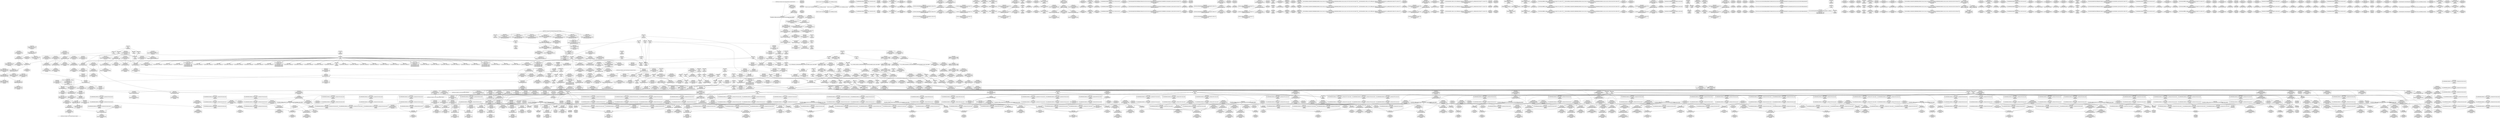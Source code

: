 digraph {
	CE0x560b900 [shape=record,shape=Mrecord,label="{CE0x560b900|i64*_getelementptr_inbounds_(_11_x_i64_,_11_x_i64_*___llvm_gcov_ctr132,_i64_0,_i64_10)|*Constant*|*SummSink*}"]
	CE0x55a2270 [shape=record,shape=Mrecord,label="{CE0x55a2270|task_sid:do.end|*SummSink*}"]
	CE0x5632f70 [shape=record,shape=Mrecord,label="{CE0x5632f70|void_(i32*,_i32,_i32*)*_asm_addl_$1,_%gs:$0_,_*m,ri,*m,_dirflag_,_fpsr_,_flags_}"]
	CE0x55b54c0 [shape=record,shape=Mrecord,label="{CE0x55b54c0|task_sid:tmp10|security/selinux/hooks.c,208|*SummSink*}"]
	CE0x55c2980 [shape=record,shape=Mrecord,label="{CE0x55c2980|COLLAPSED:_GCMRE___llvm_gcov_ctr131_internal_global_2_x_i64_zeroinitializer:_elem_0:default:}"]
	CE0x5534090 [shape=record,shape=Mrecord,label="{CE0x5534090|sock_has_perm:tmp|*SummSource*}"]
	CE0x560c2b0 [shape=record,shape=Mrecord,label="{CE0x560c2b0|rcu_read_unlock:tmp18|include/linux/rcupdate.h,933|*SummSink*}"]
	CE0x551b6d0 [shape=record,shape=Mrecord,label="{CE0x551b6d0|_call_void_mcount()_#3|*SummSink*}"]
	CE0x55f2e60 [shape=record,shape=Mrecord,label="{CE0x55f2e60|i8*_getelementptr_inbounds_(_42_x_i8_,_42_x_i8_*_.str46,_i32_0,_i32_0)|*Constant*|*SummSource*}"]
	CE0x55f6e90 [shape=record,shape=Mrecord,label="{CE0x55f6e90|cred_sid:bb|*SummSource*}"]
	CE0x559cb40 [shape=record,shape=Mrecord,label="{CE0x559cb40|sock_has_perm:u2|security/selinux/hooks.c,3974|*SummSink*}"]
	CE0x55e0170 [shape=record,shape=Mrecord,label="{CE0x55e0170|rcu_read_lock:call|include/linux/rcupdate.h,882|*SummSink*}"]
	CE0x55c43e0 [shape=record,shape=Mrecord,label="{CE0x55c43e0|rcu_lock_acquire:entry|*SummSource*}"]
	CE0x55477a0 [shape=record,shape=Mrecord,label="{CE0x55477a0|rcu_read_lock:tmp4|include/linux/rcupdate.h,882|*SummSource*}"]
	CE0x5661460 [shape=record,shape=Mrecord,label="{CE0x5661460|__preempt_count_add:tmp7|./arch/x86/include/asm/preempt.h,73|*SummSource*}"]
	CE0x5521650 [shape=record,shape=Mrecord,label="{CE0x5521650|avc_has_perm:requested|Function::avc_has_perm&Arg::requested::}"]
	CE0x55d0ab0 [shape=record,shape=Mrecord,label="{CE0x55d0ab0|%struct.lockdep_map*_null|*Constant*}"]
	CE0x551d250 [shape=record,shape=Mrecord,label="{CE0x551d250|selinux_socket_sendmsg:entry|*SummSink*}"]
	CE0x559b220 [shape=record,shape=Mrecord,label="{CE0x559b220|sock_has_perm:u|security/selinux/hooks.c,3973|*SummSink*}"]
	CE0x562e6e0 [shape=record,shape=Mrecord,label="{CE0x562e6e0|rcu_lock_acquire:bb}"]
	CE0x55c87a0 [shape=record,shape=Mrecord,label="{CE0x55c87a0|_ret_void,_!dbg_!27717|include/linux/rcupdate.h,424|*SummSink*}"]
	CE0x55a08e0 [shape=record,shape=Mrecord,label="{CE0x55a08e0|rcu_read_lock:tmp11|include/linux/rcupdate.h,882|*SummSink*}"]
	CE0x55bff70 [shape=record,shape=Mrecord,label="{CE0x55bff70|task_sid:tmp}"]
	CE0x5632360 [shape=record,shape=Mrecord,label="{CE0x5632360|rcu_lock_release:tmp7|*SummSink*}"]
	CE0x5635850 [shape=record,shape=Mrecord,label="{CE0x5635850|_ret_void,_!dbg_!27720|./arch/x86/include/asm/preempt.h,78|*SummSource*}"]
	CE0x555c820 [shape=record,shape=Mrecord,label="{CE0x555c820|GLOBAL:rcu_lock_acquire|*Constant*|*SummSink*}"]
	CE0x552e0f0 [shape=record,shape=Mrecord,label="{CE0x552e0f0|i64*_getelementptr_inbounds_(_11_x_i64_,_11_x_i64_*___llvm_gcov_ctr127,_i64_0,_i64_1)|*Constant*|*SummSource*}"]
	CE0x5598180 [shape=record,shape=Mrecord,label="{CE0x5598180|GLOBAL:rcu_read_unlock|*Constant*}"]
	CE0x55c7300 [shape=record,shape=Mrecord,label="{CE0x55c7300|_call_void_rcu_lock_release(%struct.lockdep_map*_rcu_lock_map)_#10,_!dbg_!27733|include/linux/rcupdate.h,935|*SummSource*}"]
	CE0x5596990 [shape=record,shape=Mrecord,label="{CE0x5596990|task_sid:tmp27|security/selinux/hooks.c,208|*SummSink*}"]
	CE0x55b8b00 [shape=record,shape=Mrecord,label="{CE0x55b8b00|i64*_getelementptr_inbounds_(_11_x_i64_,_11_x_i64_*___llvm_gcov_ctr132,_i64_0,_i64_1)|*Constant*}"]
	CE0x553b450 [shape=record,shape=Mrecord,label="{CE0x553b450|COLLAPSED:_GCMRE___llvm_gcov_ctr126_internal_global_13_x_i64_zeroinitializer:_elem_0:default:}"]
	CE0x55f8f60 [shape=record,shape=Mrecord,label="{CE0x55f8f60|__rcu_read_lock:tmp7|include/linux/rcupdate.h,240|*SummSource*}"]
	CE0x55c19d0 [shape=record,shape=Mrecord,label="{CE0x55c19d0|cred_sid:tmp|*SummSink*}"]
	CE0x55af200 [shape=record,shape=Mrecord,label="{CE0x55af200|sock_has_perm:tmp18|security/selinux/hooks.c,3977}"]
	CE0x5678860 [shape=record,shape=Mrecord,label="{CE0x5678860|i64*_getelementptr_inbounds_(_4_x_i64_,_4_x_i64_*___llvm_gcov_ctr129,_i64_0,_i64_0)|*Constant*}"]
	CE0x564cf10 [shape=record,shape=Mrecord,label="{CE0x564cf10|GLOBAL:__preempt_count_sub|*Constant*|*SummSource*}"]
	CE0x55ff2d0 [shape=record,shape=Mrecord,label="{CE0x55ff2d0|rcu_lock_release:tmp3|*SummSink*}"]
	CE0x55b7860 [shape=record,shape=Mrecord,label="{CE0x55b7860|_call_void___rcu_read_lock()_#10,_!dbg_!27710|include/linux/rcupdate.h,879|*SummSource*}"]
	CE0x55ffe60 [shape=record,shape=Mrecord,label="{CE0x55ffe60|i64*_getelementptr_inbounds_(_11_x_i64_,_11_x_i64_*___llvm_gcov_ctr132,_i64_0,_i64_0)|*Constant*|*SummSource*}"]
	CE0x55a6eb0 [shape=record,shape=Mrecord,label="{CE0x55a6eb0|i32_8|*Constant*|*SummSource*}"]
	CE0x559d130 [shape=record,shape=Mrecord,label="{CE0x559d130|sock_has_perm:tmp15|security/selinux/hooks.c,3974}"]
	CE0x564e010 [shape=record,shape=Mrecord,label="{CE0x564e010|__rcu_read_unlock:tmp}"]
	CE0x559d5c0 [shape=record,shape=Mrecord,label="{CE0x559d5c0|sock_has_perm:sk4|security/selinux/hooks.c,3974}"]
	CE0x5592340 [shape=record,shape=Mrecord,label="{CE0x5592340|task_sid:tmp15|security/selinux/hooks.c,208|*SummSource*}"]
	CE0x5596640 [shape=record,shape=Mrecord,label="{CE0x5596640|task_sid:tmp27|security/selinux/hooks.c,208|*SummSource*}"]
	CE0x55ae320 [shape=record,shape=Mrecord,label="{CE0x55ae320|GLOBAL:rcu_read_lock.__warned|Global_var:rcu_read_lock.__warned|*SummSource*}"]
	CE0x55f79f0 [shape=record,shape=Mrecord,label="{CE0x55f79f0|rcu_read_unlock:tmp16|include/linux/rcupdate.h,933}"]
	CE0x56609d0 [shape=record,shape=Mrecord,label="{CE0x56609d0|_call_void_mcount()_#3}"]
	CE0x55bcf90 [shape=record,shape=Mrecord,label="{CE0x55bcf90|task_sid:tmp8|security/selinux/hooks.c,208|*SummSink*}"]
	CE0x55c4da0 [shape=record,shape=Mrecord,label="{CE0x55c4da0|rcu_read_lock:tmp3|*SummSink*}"]
	CE0x55b7410 [shape=record,shape=Mrecord,label="{CE0x55b7410|task_sid:tmp1|*SummSource*}"]
	CE0x5555720 [shape=record,shape=Mrecord,label="{CE0x5555720|_ret_i32_%retval.0,_!dbg_!27740|security/selinux/hooks.c,3977}"]
	CE0x55d5f60 [shape=record,shape=Mrecord,label="{CE0x55d5f60|_call_void_mcount()_#3|*SummSink*}"]
	CE0x5528750 [shape=record,shape=Mrecord,label="{CE0x5528750|_call_void_mcount()_#3}"]
	CE0x55aed70 [shape=record,shape=Mrecord,label="{CE0x55aed70|i64*_getelementptr_inbounds_(_6_x_i64_,_6_x_i64_*___llvm_gcov_ctr327,_i64_0,_i64_5)|*Constant*|*SummSource*}"]
	CE0x55c8fa0 [shape=record,shape=Mrecord,label="{CE0x55c8fa0|GLOBAL:__rcu_read_unlock|*Constant*|*SummSource*}"]
	CE0x55c81f0 [shape=record,shape=Mrecord,label="{CE0x55c81f0|rcu_lock_release:map|Function::rcu_lock_release&Arg::map::|*SummSink*}"]
	CE0x55c8df0 [shape=record,shape=Mrecord,label="{CE0x55c8df0|GLOBAL:__rcu_read_unlock|*Constant*|*SummSink*}"]
	CE0x5548320 [shape=record,shape=Mrecord,label="{CE0x5548320|task_sid:do.end}"]
	CE0x56806f0 [shape=record,shape=Mrecord,label="{CE0x56806f0|__preempt_count_sub:bb|*SummSource*}"]
	CE0x55e2f60 [shape=record,shape=Mrecord,label="{CE0x55e2f60|i64*_getelementptr_inbounds_(_4_x_i64_,_4_x_i64_*___llvm_gcov_ctr130,_i64_0,_i64_1)|*Constant*|*SummSource*}"]
	CE0x55cb270 [shape=record,shape=Mrecord,label="{CE0x55cb270|rcu_lock_release:tmp1|*SummSource*}"]
	CE0x5512c30 [shape=record,shape=Mrecord,label="{CE0x5512c30|GLOBAL:get_current|*Constant*|*SummSink*}"]
	CE0x55545e0 [shape=record,shape=Mrecord,label="{CE0x55545e0|sock_has_perm:entry}"]
	CE0x55f1b70 [shape=record,shape=Mrecord,label="{CE0x55f1b70|i8*_getelementptr_inbounds_(_25_x_i8_,_25_x_i8_*_.str45,_i32_0,_i32_0)|*Constant*|*SummSource*}"]
	CE0x55abd20 [shape=record,shape=Mrecord,label="{CE0x55abd20|i8_0|*Constant*|*SummSink*}"]
	CE0x5547830 [shape=record,shape=Mrecord,label="{CE0x5547830|task_sid:tmp1|*SummSink*}"]
	CE0x55c6780 [shape=record,shape=Mrecord,label="{CE0x55c6780|rcu_read_unlock:tmp21|include/linux/rcupdate.h,935|*SummSink*}"]
	CE0x558f250 [shape=record,shape=Mrecord,label="{CE0x558f250|task_sid:tmp21|security/selinux/hooks.c,208}"]
	CE0x560a880 [shape=record,shape=Mrecord,label="{CE0x560a880|rcu_read_unlock:tmp19|include/linux/rcupdate.h,933|*SummSource*}"]
	CE0x55a8260 [shape=record,shape=Mrecord,label="{CE0x55a8260|i64_0|*Constant*}"]
	CE0x55322a0 [shape=record,shape=Mrecord,label="{CE0x55322a0|get_current:tmp|*SummSource*}"]
	CE0x55ae920 [shape=record,shape=Mrecord,label="{CE0x55ae920|sock_has_perm:retval.0|*SummSource*}"]
	CE0x55d09f0 [shape=record,shape=Mrecord,label="{CE0x55d09f0|__rcu_read_lock:tmp2|*SummSink*}"]
	CE0x55a3220 [shape=record,shape=Mrecord,label="{CE0x55a3220|8:_%struct.sock*,_:_SCME_32,33_}"]
	CE0x5648c10 [shape=record,shape=Mrecord,label="{CE0x5648c10|_call_void_mcount()_#3}"]
	CE0x55fc720 [shape=record,shape=Mrecord,label="{CE0x55fc720|_call_void_lock_acquire(%struct.lockdep_map*_%map,_i32_0,_i32_0,_i32_2,_i32_0,_%struct.lockdep_map*_null,_i64_ptrtoint_(i8*_blockaddress(_rcu_lock_acquire,_%__here)_to_i64))_#10,_!dbg_!27716|include/linux/rcupdate.h,418}"]
	CE0x55fc410 [shape=record,shape=Mrecord,label="{CE0x55fc410|rcu_lock_acquire:tmp5|include/linux/rcupdate.h,418|*SummSink*}"]
	CE0x5547600 [shape=record,shape=Mrecord,label="{CE0x5547600|i64_0|*Constant*}"]
	CE0x55bb920 [shape=record,shape=Mrecord,label="{CE0x55bb920|task_sid:tmp1}"]
	CE0x55a2330 [shape=record,shape=Mrecord,label="{CE0x55a2330|task_sid:land.lhs.true}"]
	CE0x5551fe0 [shape=record,shape=Mrecord,label="{CE0x5551fe0|get_current:bb}"]
	CE0x5593bf0 [shape=record,shape=Mrecord,label="{CE0x5593bf0|task_sid:tmp23|security/selinux/hooks.c,208}"]
	CE0x5521730 [shape=record,shape=Mrecord,label="{CE0x5521730|avc_has_perm:requested|Function::avc_has_perm&Arg::requested::|*SummSource*}"]
	CE0x55f9a20 [shape=record,shape=Mrecord,label="{CE0x55f9a20|__rcu_read_unlock:tmp4|include/linux/rcupdate.h,244|*SummSink*}"]
	CE0x55b5150 [shape=record,shape=Mrecord,label="{CE0x55b5150|_ret_void,_!dbg_!27717|include/linux/rcupdate.h,419}"]
	CE0x55c35e0 [shape=record,shape=Mrecord,label="{CE0x55c35e0|i64_3|*Constant*|*SummSink*}"]
	CE0x55ab2c0 [shape=record,shape=Mrecord,label="{CE0x55ab2c0|sock_has_perm:tmp3|security/selinux/hooks.c,3964|*SummSink*}"]
	CE0x55a3940 [shape=record,shape=Mrecord,label="{CE0x55a3940|8:_%struct.sock*,_:_SCME_38,39_}"]
	CE0x559f100 [shape=record,shape=Mrecord,label="{CE0x559f100|sock_has_perm:sclass|security/selinux/hooks.c,3976|*SummSink*}"]
	CE0x555d950 [shape=record,shape=Mrecord,label="{CE0x555d950|_call_void_rcu_lock_acquire(%struct.lockdep_map*_rcu_lock_map)_#10,_!dbg_!27711|include/linux/rcupdate.h,881|*SummSource*}"]
	CE0x554a5c0 [shape=record,shape=Mrecord,label="{CE0x554a5c0|sock_has_perm:bb|*SummSink*}"]
	CE0x55dddc0 [shape=record,shape=Mrecord,label="{CE0x55dddc0|i64*_getelementptr_inbounds_(_4_x_i64_,_4_x_i64_*___llvm_gcov_ctr135,_i64_0,_i64_3)|*Constant*|*SummSink*}"]
	CE0x5519940 [shape=record,shape=Mrecord,label="{CE0x5519940|get_current:entry|*SummSink*}"]
	CE0x5597d90 [shape=record,shape=Mrecord,label="{CE0x5597d90|_ret_i32_%tmp6,_!dbg_!27716|security/selinux/hooks.c,197|*SummSource*}"]
	CE0x55c3a60 [shape=record,shape=Mrecord,label="{CE0x55c3a60|i64*_getelementptr_inbounds_(_2_x_i64_,_2_x_i64_*___llvm_gcov_ctr131,_i64_0,_i64_0)|*Constant*|*SummSource*}"]
	CE0x5601170 [shape=record,shape=Mrecord,label="{CE0x5601170|_ret_void,_!dbg_!27719|./arch/x86/include/asm/preempt.h,73|*SummSink*}"]
	CE0x55a24d0 [shape=record,shape=Mrecord,label="{CE0x55a24d0|task_sid:land.lhs.true|*SummSink*}"]
	CE0x55974c0 [shape=record,shape=Mrecord,label="{CE0x55974c0|cred_sid:entry}"]
	CE0x55c7430 [shape=record,shape=Mrecord,label="{CE0x55c7430|_call_void_rcu_lock_release(%struct.lockdep_map*_rcu_lock_map)_#10,_!dbg_!27733|include/linux/rcupdate.h,935|*SummSink*}"]
	CE0x55ff720 [shape=record,shape=Mrecord,label="{CE0x55ff720|rcu_read_unlock:call|include/linux/rcupdate.h,933|*SummSink*}"]
	CE0x55c22b0 [shape=record,shape=Mrecord,label="{CE0x55c22b0|GLOBAL:rcu_lock_map|Global_var:rcu_lock_map|*SummSource*}"]
	CE0x55b6cf0 [shape=record,shape=Mrecord,label="{CE0x55b6cf0|i32_0|*Constant*}"]
	CE0x558ddf0 [shape=record,shape=Mrecord,label="{CE0x558ddf0|i32_208|*Constant*|*SummSink*}"]
	CE0x5548b00 [shape=record,shape=Mrecord,label="{CE0x5548b00|cred_sid:sid|security/selinux/hooks.c,197|*SummSink*}"]
	CE0x552edc0 [shape=record,shape=Mrecord,label="{CE0x552edc0|task_sid:tmp7|security/selinux/hooks.c,208}"]
	CE0x55f3350 [shape=record,shape=Mrecord,label="{CE0x55f3350|i64*_getelementptr_inbounds_(_11_x_i64_,_11_x_i64_*___llvm_gcov_ctr127,_i64_0,_i64_9)|*Constant*|*SummSource*}"]
	"CONST[source:2(external),value:2(dynamic)][purpose:{subject}][SrcIdx:2]"
	CE0x5536750 [shape=record,shape=Mrecord,label="{CE0x5536750|__rcu_read_lock:tmp5|include/linux/rcupdate.h,239}"]
	CE0x55a8780 [shape=record,shape=Mrecord,label="{CE0x55a8780|sock_has_perm:cmp|security/selinux/hooks.c,3969|*SummSource*}"]
	CE0x555f350 [shape=record,shape=Mrecord,label="{CE0x555f350|i64*_getelementptr_inbounds_(_2_x_i64_,_2_x_i64_*___llvm_gcov_ctr98,_i64_0,_i64_1)|*Constant*}"]
	CE0x552c900 [shape=record,shape=Mrecord,label="{CE0x552c900|i32_22|*Constant*|*SummSink*}"]
	CE0x55ffa20 [shape=record,shape=Mrecord,label="{CE0x55ffa20|__preempt_count_add:entry|*SummSink*}"]
	CE0x56007d0 [shape=record,shape=Mrecord,label="{CE0x56007d0|i64*_getelementptr_inbounds_(_4_x_i64_,_4_x_i64_*___llvm_gcov_ctr128,_i64_0,_i64_3)|*Constant*|*SummSink*}"]
	CE0x55a5340 [shape=record,shape=Mrecord,label="{CE0x55a5340|GLOBAL:task_sid|*Constant*|*SummSink*}"]
	CE0x55df7c0 [shape=record,shape=Mrecord,label="{CE0x55df7c0|rcu_read_unlock:bb|*SummSource*}"]
	CE0x55ba290 [shape=record,shape=Mrecord,label="{CE0x55ba290|task_sid:tmp4|*LoadInst*|security/selinux/hooks.c,208|*SummSource*}"]
	CE0x5637e10 [shape=record,shape=Mrecord,label="{CE0x5637e10|__rcu_read_unlock:tmp1|*SummSink*}"]
	CE0x55ae740 [shape=record,shape=Mrecord,label="{CE0x55ae740|sock_has_perm:retval.0}"]
	CE0x5596a60 [shape=record,shape=Mrecord,label="{CE0x5596a60|GLOBAL:cred_sid|*Constant*}"]
	CE0x560c760 [shape=record,shape=Mrecord,label="{CE0x560c760|_call_void_lockdep_rcu_suspicious(i8*_getelementptr_inbounds_(_25_x_i8_,_25_x_i8_*_.str45,_i32_0,_i32_0),_i32_934,_i8*_getelementptr_inbounds_(_44_x_i8_,_44_x_i8_*_.str47,_i32_0,_i32_0))_#10,_!dbg_!27726|include/linux/rcupdate.h,933|*SummSource*}"]
	CE0x5524fc0 [shape=record,shape=Mrecord,label="{CE0x5524fc0|selinux_socket_sendmsg:tmp3}"]
	CE0x55bd290 [shape=record,shape=Mrecord,label="{CE0x55bd290|i64*_getelementptr_inbounds_(_2_x_i64_,_2_x_i64_*___llvm_gcov_ctr131,_i64_0,_i64_1)|*Constant*|*SummSink*}"]
	CE0x558d550 [shape=record,shape=Mrecord,label="{CE0x558d550|sock_has_perm:tmp2|*LoadInst*|security/selinux/hooks.c,3964|*SummSource*}"]
	CE0x553b4c0 [shape=record,shape=Mrecord,label="{CE0x553b4c0|task_sid:tmp|*SummSource*}"]
	CE0x551ce50 [shape=record,shape=Mrecord,label="{CE0x551ce50|sock_has_perm:perms|Function::sock_has_perm&Arg::perms::|*SummSource*}"]
	CE0x55556b0 [shape=record,shape=Mrecord,label="{CE0x55556b0|_ret_i32_%retval.0,_!dbg_!27740|security/selinux/hooks.c,3977|*SummSink*}"]
	CE0x555ce60 [shape=record,shape=Mrecord,label="{CE0x555ce60|task_sid:tmp13|security/selinux/hooks.c,208}"]
	CE0x5602370 [shape=record,shape=Mrecord,label="{CE0x5602370|_call_void_asm_addl_$1,_%gs:$0_,_*m,ri,*m,_dirflag_,_fpsr_,_flags_(i32*___preempt_count,_i32_%val,_i32*___preempt_count)_#3,_!dbg_!27714,_!srcloc_!27717|./arch/x86/include/asm/preempt.h,72|*SummSource*}"]
	CE0x55a6ff0 [shape=record,shape=Mrecord,label="{CE0x55a6ff0|sock_has_perm:call|security/selinux/hooks.c,3967}"]
	CE0x55bb1b0 [shape=record,shape=Mrecord,label="{CE0x55bb1b0|task_sid:call|security/selinux/hooks.c,208}"]
	CE0x55f5660 [shape=record,shape=Mrecord,label="{CE0x55f5660|rcu_read_lock:tmp20|include/linux/rcupdate.h,882|*SummSource*}"]
	CE0x55f3e00 [shape=record,shape=Mrecord,label="{CE0x55f3e00|rcu_read_lock:tmp18|include/linux/rcupdate.h,882}"]
	CE0x551ee40 [shape=record,shape=Mrecord,label="{CE0x551ee40|get_current:tmp}"]
	CE0x55e6640 [shape=record,shape=Mrecord,label="{CE0x55e6640|rcu_read_lock:if.end|*SummSource*}"]
	CE0x5591960 [shape=record,shape=Mrecord,label="{CE0x5591960|task_sid:tmp14|security/selinux/hooks.c,208|*SummSink*}"]
	CE0x55991d0 [shape=record,shape=Mrecord,label="{CE0x55991d0|_ret_void,_!dbg_!27735|include/linux/rcupdate.h,938|*SummSink*}"]
	CE0x5648660 [shape=record,shape=Mrecord,label="{CE0x5648660|i64*_getelementptr_inbounds_(_4_x_i64_,_4_x_i64_*___llvm_gcov_ctr133,_i64_0,_i64_0)|*Constant*|*SummSink*}"]
	CE0x55d0910 [shape=record,shape=Mrecord,label="{CE0x55d0910|__rcu_read_lock:tmp2}"]
	CE0x55ce1f0 [shape=record,shape=Mrecord,label="{CE0x55ce1f0|__preempt_count_sub:do.body|*SummSink*}"]
	CE0x55bb5a0 [shape=record,shape=Mrecord,label="{CE0x55bb5a0|rcu_read_lock:tmp2}"]
	CE0x554cce0 [shape=record,shape=Mrecord,label="{CE0x554cce0|sock_has_perm:bb}"]
	CE0x55c5750 [shape=record,shape=Mrecord,label="{CE0x55c5750|task_sid:tobool4|security/selinux/hooks.c,208}"]
	CE0x5546960 [shape=record,shape=Mrecord,label="{CE0x5546960|rcu_read_lock:tmp14|include/linux/rcupdate.h,882|*SummSource*}"]
	CE0x55323f0 [shape=record,shape=Mrecord,label="{CE0x55323f0|_call_void_mcount()_#3|*SummSource*}"]
	CE0x55f25b0 [shape=record,shape=Mrecord,label="{CE0x55f25b0|i32_883|*Constant*|*SummSink*}"]
	CE0x5596ff0 [shape=record,shape=Mrecord,label="{CE0x5596ff0|GLOBAL:cred_sid|*Constant*|*SummSource*}"]
	CE0x55f9c90 [shape=record,shape=Mrecord,label="{CE0x55f9c90|__rcu_read_unlock:tmp5|include/linux/rcupdate.h,244}"]
	CE0x55b9c60 [shape=record,shape=Mrecord,label="{CE0x55b9c60|cred_sid:tmp3}"]
	CE0x55f7440 [shape=record,shape=Mrecord,label="{CE0x55f7440|rcu_read_unlock:tmp15|include/linux/rcupdate.h,933}"]
	CE0x5549c90 [shape=record,shape=Mrecord,label="{CE0x5549c90|task_sid:tmp6|security/selinux/hooks.c,208|*SummSource*}"]
	CE0x56046a0 [shape=record,shape=Mrecord,label="{CE0x56046a0|_call_void_asm_addl_$1,_%gs:$0_,_*m,ri,*m,_dirflag_,_fpsr_,_flags_(i32*___preempt_count,_i32_%sub,_i32*___preempt_count)_#3,_!dbg_!27717,_!srcloc_!27718|./arch/x86/include/asm/preempt.h,77}"]
	CE0x55d06e0 [shape=record,shape=Mrecord,label="{CE0x55d06e0|i32_2|*Constant*}"]
	CE0x5546ed0 [shape=record,shape=Mrecord,label="{CE0x5546ed0|rcu_read_lock:tmp15|include/linux/rcupdate.h,882|*SummSource*}"]
	CE0x5592840 [shape=record,shape=Mrecord,label="{CE0x5592840|task_sid:tmp16|security/selinux/hooks.c,208|*SummSource*}"]
	CE0x5517c50 [shape=record,shape=Mrecord,label="{CE0x5517c50|i64*_getelementptr_inbounds_(_2_x_i64_,_2_x_i64_*___llvm_gcov_ctr361,_i64_0,_i64_0)|*Constant*|*SummSink*}"]
	CE0x560c890 [shape=record,shape=Mrecord,label="{CE0x560c890|_call_void_lockdep_rcu_suspicious(i8*_getelementptr_inbounds_(_25_x_i8_,_25_x_i8_*_.str45,_i32_0,_i32_0),_i32_934,_i8*_getelementptr_inbounds_(_44_x_i8_,_44_x_i8_*_.str47,_i32_0,_i32_0))_#10,_!dbg_!27726|include/linux/rcupdate.h,933|*SummSink*}"]
	CE0x55a5570 [shape=record,shape=Mrecord,label="{CE0x55a5570|task_sid:entry|*SummSink*}"]
	CE0x55b8680 [shape=record,shape=Mrecord,label="{CE0x55b8680|task_sid:do.body5|*SummSource*}"]
	CE0x5604710 [shape=record,shape=Mrecord,label="{CE0x5604710|i64*_getelementptr_inbounds_(_4_x_i64_,_4_x_i64_*___llvm_gcov_ctr130,_i64_0,_i64_2)|*Constant*}"]
	CE0x552cbe0 [shape=record,shape=Mrecord,label="{CE0x552cbe0|cred_sid:security|security/selinux/hooks.c,196}"]
	CE0x558d340 [shape=record,shape=Mrecord,label="{CE0x558d340|sock_has_perm:tmp2|*LoadInst*|security/selinux/hooks.c,3964}"]
	CE0x55a4d70 [shape=record,shape=Mrecord,label="{CE0x55a4d70|8:_%struct.sock*,_:_SCME_55,56_}"]
	CE0x559ce10 [shape=record,shape=Mrecord,label="{CE0x559ce10|sock_has_perm:net3|security/selinux/hooks.c,3974}"]
	CE0x55ce560 [shape=record,shape=Mrecord,label="{CE0x55ce560|__preempt_count_sub:tmp5|./arch/x86/include/asm/preempt.h,77|*SummSource*}"]
	CE0x5591560 [shape=record,shape=Mrecord,label="{CE0x5591560|GLOBAL:lockdep_rcu_suspicious|*Constant*|*SummSink*}"]
	CE0x55a48b0 [shape=record,shape=Mrecord,label="{CE0x55a48b0|8:_%struct.sock*,_:_SCME_51,52_}"]
	CE0x55fd8b0 [shape=record,shape=Mrecord,label="{CE0x55fd8b0|rcu_lock_release:tmp2|*SummSource*}"]
	CE0x55a3350 [shape=record,shape=Mrecord,label="{CE0x55a3350|8:_%struct.sock*,_:_SCME_33,34_}"]
	CE0x55cafd0 [shape=record,shape=Mrecord,label="{CE0x55cafd0|rcu_lock_acquire:tmp4|include/linux/rcupdate.h,418|*SummSink*}"]
	CE0x5609500 [shape=record,shape=Mrecord,label="{CE0x5609500|i64*_getelementptr_inbounds_(_11_x_i64_,_11_x_i64_*___llvm_gcov_ctr132,_i64_0,_i64_8)|*Constant*|*SummSource*}"]
	CE0x55c2060 [shape=record,shape=Mrecord,label="{CE0x55c2060|GLOBAL:rcu_lock_map|Global_var:rcu_lock_map}"]
	CE0x55ab930 [shape=record,shape=Mrecord,label="{CE0x55ab930|sock_has_perm:tmp5|security/selinux/hooks.c,3966|*SummSink*}"]
	CE0x56018c0 [shape=record,shape=Mrecord,label="{CE0x56018c0|GLOBAL:__preempt_count_add|*Constant*|*SummSink*}"]
	CE0x56393d0 [shape=record,shape=Mrecord,label="{CE0x56393d0|i64*_getelementptr_inbounds_(_4_x_i64_,_4_x_i64_*___llvm_gcov_ctr129,_i64_0,_i64_2)|*Constant*|*SummSink*}"]
	CE0x55c6ec0 [shape=record,shape=Mrecord,label="{CE0x55c6ec0|rcu_read_unlock:tmp22|include/linux/rcupdate.h,935|*SummSink*}"]
	CE0x5642370 [shape=record,shape=Mrecord,label="{CE0x5642370|_call_void_mcount()_#3}"]
	CE0x554c6d0 [shape=record,shape=Mrecord,label="{CE0x554c6d0|rcu_read_lock:tmp}"]
	CE0x5595da0 [shape=record,shape=Mrecord,label="{CE0x5595da0|i64*_getelementptr_inbounds_(_13_x_i64_,_13_x_i64_*___llvm_gcov_ctr126,_i64_0,_i64_12)|*Constant*}"]
	CE0x55c0800 [shape=record,shape=Mrecord,label="{CE0x55c0800|_call_void_asm_sideeffect_,_memory_,_dirflag_,_fpsr_,_flags_()_#3,_!dbg_!27714,_!srcloc_!27715|include/linux/rcupdate.h,239|*SummSource*}"]
	CE0x5665160 [shape=record,shape=Mrecord,label="{CE0x5665160|__preempt_count_add:tmp1|*SummSource*}"]
	CE0x55f65f0 [shape=record,shape=Mrecord,label="{CE0x55f65f0|rcu_read_lock:tmp22|include/linux/rcupdate.h,884|*SummSource*}"]
	CE0x55e5a00 [shape=record,shape=Mrecord,label="{CE0x55e5a00|_call_void___preempt_count_add(i32_1)_#10,_!dbg_!27711|include/linux/rcupdate.h,239}"]
	CE0x5590af0 [shape=record,shape=Mrecord,label="{CE0x5590af0|_call_void_lockdep_rcu_suspicious(i8*_getelementptr_inbounds_(_25_x_i8_,_25_x_i8_*_.str3,_i32_0,_i32_0),_i32_208,_i8*_getelementptr_inbounds_(_41_x_i8_,_41_x_i8_*_.str44,_i32_0,_i32_0))_#10,_!dbg_!27732|security/selinux/hooks.c,208|*SummSource*}"]
	CE0x551b140 [shape=record,shape=Mrecord,label="{CE0x551b140|sock_has_perm:tmp9|security/selinux/hooks.c,3969|*SummSink*}"]
	CE0x55fa7b0 [shape=record,shape=Mrecord,label="{CE0x55fa7b0|rcu_read_unlock:call3|include/linux/rcupdate.h,933|*SummSink*}"]
	CE0x551a2e0 [shape=record,shape=Mrecord,label="{CE0x551a2e0|i64_1|*Constant*|*SummSource*}"]
	CE0x55c3bc0 [shape=record,shape=Mrecord,label="{CE0x55c3bc0|i64*_getelementptr_inbounds_(_2_x_i64_,_2_x_i64_*___llvm_gcov_ctr131,_i64_0,_i64_0)|*Constant*|*SummSink*}"]
	CE0x55a0c00 [shape=record,shape=Mrecord,label="{CE0x55a0c00|rcu_read_lock:tmp12|include/linux/rcupdate.h,882|*SummSource*}"]
	CE0x5635f50 [shape=record,shape=Mrecord,label="{CE0x5635f50|rcu_lock_acquire:__here|*SummSink*}"]
	CE0x55fcef0 [shape=record,shape=Mrecord,label="{CE0x55fcef0|rcu_lock_acquire:__here}"]
	CE0x5522fa0 [shape=record,shape=Mrecord,label="{CE0x5522fa0|selinux_socket_sendmsg:tmp3|*SummSource*}"]
	CE0x5637b80 [shape=record,shape=Mrecord,label="{CE0x5637b80|_call_void_mcount()_#3|*SummSink*}"]
	CE0x554a550 [shape=record,shape=Mrecord,label="{CE0x554a550|sock_has_perm:bb|*SummSource*}"]
	CE0x564e160 [shape=record,shape=Mrecord,label="{CE0x564e160|__preempt_count_add:tmp2|*SummSink*}"]
	CE0x55ff260 [shape=record,shape=Mrecord,label="{CE0x55ff260|rcu_lock_release:tmp3|*SummSource*}"]
	CE0x55f2210 [shape=record,shape=Mrecord,label="{CE0x55f2210|GLOBAL:lockdep_rcu_suspicious|*Constant*}"]
	CE0x55f3b70 [shape=record,shape=Mrecord,label="{CE0x55f3b70|rcu_read_lock:tmp17|include/linux/rcupdate.h,882|*SummSink*}"]
	CE0x554e9a0 [shape=record,shape=Mrecord,label="{CE0x554e9a0|sock_has_perm:tmp8|security/selinux/hooks.c,3969|*SummSource*}"]
	CE0x55f0fd0 [shape=record,shape=Mrecord,label="{CE0x55f0fd0|rcu_read_lock:tmp16|include/linux/rcupdate.h,882|*SummSink*}"]
	CE0x5644480 [shape=record,shape=Mrecord,label="{CE0x5644480|rcu_lock_release:tmp5|include/linux/rcupdate.h,423|*SummSource*}"]
	CE0x55ec070 [shape=record,shape=Mrecord,label="{CE0x55ec070|__preempt_count_add:tmp3|*SummSink*}"]
	CE0x558dc60 [shape=record,shape=Mrecord,label="{CE0x558dc60|i32_208|*Constant*|*SummSource*}"]
	CE0x55bf3b0 [shape=record,shape=Mrecord,label="{CE0x55bf3b0|task_sid:call|security/selinux/hooks.c,208|*SummSink*}"]
	CE0x5597450 [shape=record,shape=Mrecord,label="{CE0x5597450|GLOBAL:cred_sid|*Constant*|*SummSink*}"]
	CE0x55e0920 [shape=record,shape=Mrecord,label="{CE0x55e0920|cred_sid:tmp6|security/selinux/hooks.c,197|*SummSource*}"]
	CE0x5593b80 [shape=record,shape=Mrecord,label="{CE0x5593b80|i64*_getelementptr_inbounds_(_13_x_i64_,_13_x_i64_*___llvm_gcov_ctr126,_i64_0,_i64_10)|*Constant*}"]
	CE0x55a3a70 [shape=record,shape=Mrecord,label="{CE0x55a3a70|8:_%struct.sock*,_:_SCME_39,40_}"]
	CE0x5633530 [shape=record,shape=Mrecord,label="{CE0x5633530|__rcu_read_unlock:tmp6|include/linux/rcupdate.h,245|*SummSource*}"]
	CE0x55d1b80 [shape=record,shape=Mrecord,label="{CE0x55d1b80|i64*_getelementptr_inbounds_(_4_x_i64_,_4_x_i64_*___llvm_gcov_ctr130,_i64_0,_i64_3)|*Constant*|*SummSink*}"]
	CE0x5522330 [shape=record,shape=Mrecord,label="{CE0x5522330|selinux_socket_sendmsg:tmp4|*LoadInst*|security/selinux/hooks.c,4215|*SummSource*}"]
	CE0x559c4a0 [shape=record,shape=Mrecord,label="{CE0x559c4a0|sock_has_perm:net1|security/selinux/hooks.c,3973|*SummSource*}"]
	CE0x55900e0 [shape=record,shape=Mrecord,label="{CE0x55900e0|task_sid:tmp19|security/selinux/hooks.c,208|*SummSource*}"]
	CE0x55e5150 [shape=record,shape=Mrecord,label="{CE0x55e5150|rcu_read_unlock:tmp7|include/linux/rcupdate.h,933|*SummSink*}"]
	CE0x55e6060 [shape=record,shape=Mrecord,label="{CE0x55e6060|i64*_getelementptr_inbounds_(_4_x_i64_,_4_x_i64_*___llvm_gcov_ctr128,_i64_0,_i64_2)|*Constant*|*SummSource*}"]
	CE0x5641f30 [shape=record,shape=Mrecord,label="{CE0x5641f30|__preempt_count_sub:sub|./arch/x86/include/asm/preempt.h,77|*SummSink*}"]
	CE0x5539bb0 [shape=record,shape=Mrecord,label="{CE0x5539bb0|i64_1|*Constant*|*SummSink*}"]
	CE0x55fd920 [shape=record,shape=Mrecord,label="{CE0x55fd920|rcu_lock_release:tmp2|*SummSink*}"]
	CE0x55c96a0 [shape=record,shape=Mrecord,label="{CE0x55c96a0|_ret_void,_!dbg_!27717|include/linux/rcupdate.h,245}"]
	"CONST[source:0(mediator),value:0(static)][purpose:{operation}]"
	CE0x55c6360 [shape=record,shape=Mrecord,label="{CE0x55c6360|i64_7|*Constant*|*SummSource*}"]
	CE0x552d5e0 [shape=record,shape=Mrecord,label="{CE0x552d5e0|rcu_read_lock:entry}"]
	CE0x5600aa0 [shape=record,shape=Mrecord,label="{CE0x5600aa0|__rcu_read_lock:tmp6|include/linux/rcupdate.h,240}"]
	CE0x5631760 [shape=record,shape=Mrecord,label="{CE0x5631760|i64_ptrtoint_(i8*_blockaddress(_rcu_lock_release,_%__here)_to_i64)|*Constant*|*SummSink*}"]
	CE0x55a1d50 [shape=record,shape=Mrecord,label="{CE0x55a1d50|i64_1|*Constant*}"]
	CE0x55e2b20 [shape=record,shape=Mrecord,label="{CE0x55e2b20|rcu_read_unlock:call|include/linux/rcupdate.h,933}"]
	CE0x555c920 [shape=record,shape=Mrecord,label="{CE0x555c920|rcu_lock_acquire:entry|*SummSink*}"]
	CE0x5642a20 [shape=record,shape=Mrecord,label="{CE0x5642a20|__rcu_read_unlock:tmp|*SummSource*}"]
	CE0x5594d00 [shape=record,shape=Mrecord,label="{CE0x5594d00|task_sid:tmp25|security/selinux/hooks.c,208}"]
	CE0x551af20 [shape=record,shape=Mrecord,label="{CE0x551af20|i32_5|*Constant*}"]
	CE0x55e4240 [shape=record,shape=Mrecord,label="{CE0x55e4240|__rcu_read_unlock:tmp5|include/linux/rcupdate.h,244|*SummSink*}"]
	CE0x5568e30 [shape=record,shape=Mrecord,label="{CE0x5568e30|sock_has_perm:tmp13|security/selinux/hooks.c,3972}"]
	CE0x5596240 [shape=record,shape=Mrecord,label="{CE0x5596240|i64*_getelementptr_inbounds_(_13_x_i64_,_13_x_i64_*___llvm_gcov_ctr126,_i64_0,_i64_12)|*Constant*|*SummSink*}"]
	CE0x5600b10 [shape=record,shape=Mrecord,label="{CE0x5600b10|__rcu_read_lock:tmp6|include/linux/rcupdate.h,240|*SummSource*}"]
	CE0x5647820 [shape=record,shape=Mrecord,label="{CE0x5647820|i8*_undef|*Constant*|*SummSink*}"]
	CE0x55f3a90 [shape=record,shape=Mrecord,label="{CE0x55f3a90|rcu_read_lock:tmp17|include/linux/rcupdate.h,882}"]
	CE0x55b86f0 [shape=record,shape=Mrecord,label="{CE0x55b86f0|task_sid:do.body5|*SummSink*}"]
	CE0x564d360 [shape=record,shape=Mrecord,label="{CE0x564d360|_ret_void,_!dbg_!27720|./arch/x86/include/asm/preempt.h,78}"]
	CE0x560a260 [shape=record,shape=Mrecord,label="{CE0x560a260|i64*_getelementptr_inbounds_(_11_x_i64_,_11_x_i64_*___llvm_gcov_ctr132,_i64_0,_i64_9)|*Constant*|*SummSink*}"]
	CE0x55a8860 [shape=record,shape=Mrecord,label="{CE0x55a8860|sock_has_perm:cmp|security/selinux/hooks.c,3969|*SummSink*}"]
	CE0x5648ed0 [shape=record,shape=Mrecord,label="{CE0x5648ed0|_call_void_mcount()_#3|*SummSource*}"]
	CE0x56354e0 [shape=record,shape=Mrecord,label="{CE0x56354e0|__preempt_count_sub:val|Function::__preempt_count_sub&Arg::val::|*SummSource*}"]
	CE0x55ce3a0 [shape=record,shape=Mrecord,label="{CE0x55ce3a0|__preempt_count_sub:tmp5|./arch/x86/include/asm/preempt.h,77}"]
	CE0x55e3cb0 [shape=record,shape=Mrecord,label="{CE0x55e3cb0|rcu_lock_acquire:tmp2|*SummSink*}"]
	CE0x5630100 [shape=record,shape=Mrecord,label="{CE0x5630100|GLOBAL:lock_release|*Constant*|*SummSource*}"]
	CE0x5591ae0 [shape=record,shape=Mrecord,label="{CE0x5591ae0|i64_6|*Constant*|*SummSource*}"]
	CE0x559c9d0 [shape=record,shape=Mrecord,label="{CE0x559c9d0|sock_has_perm:u2|security/selinux/hooks.c,3974|*SummSource*}"]
	CE0x55cfed0 [shape=record,shape=Mrecord,label="{CE0x55cfed0|GLOBAL:lock_acquire|*Constant*}"]
	CE0x55905b0 [shape=record,shape=Mrecord,label="{CE0x55905b0|i8_1|*Constant*|*SummSink*}"]
	CE0x56073a0 [shape=record,shape=Mrecord,label="{CE0x56073a0|rcu_read_unlock:tobool1|include/linux/rcupdate.h,933}"]
	CE0x5599b20 [shape=record,shape=Mrecord,label="{CE0x5599b20|i64*_getelementptr_inbounds_(_6_x_i64_,_6_x_i64_*___llvm_gcov_ctr327,_i64_0,_i64_3)|*Constant*|*SummSource*}"]
	CE0x555da10 [shape=record,shape=Mrecord,label="{CE0x555da10|_ret_void,_!dbg_!27735|include/linux/rcupdate.h,884}"]
	CE0x562ea40 [shape=record,shape=Mrecord,label="{CE0x562ea40|__rcu_read_lock:bb|*SummSink*}"]
	CE0x56653a0 [shape=record,shape=Mrecord,label="{CE0x56653a0|__preempt_count_add:tmp|*SummSink*}"]
	CE0x55de3e0 [shape=record,shape=Mrecord,label="{CE0x55de3e0|i64*_getelementptr_inbounds_(_4_x_i64_,_4_x_i64_*___llvm_gcov_ctr129,_i64_0,_i64_0)|*Constant*|*SummSource*}"]
	CE0x55b55d0 [shape=record,shape=Mrecord,label="{CE0x55b55d0|i64_4|*Constant*}"]
	CE0x55dc5d0 [shape=record,shape=Mrecord,label="{CE0x55dc5d0|__preempt_count_sub:do.body|*SummSource*}"]
	CE0x55637e0 [shape=record,shape=Mrecord,label="{CE0x55637e0|get_current:tmp4|./arch/x86/include/asm/current.h,14}"]
	CE0x559e970 [shape=record,shape=Mrecord,label="{CE0x559e970|sock_has_perm:tmp16|security/selinux/hooks.c,3976|*SummSink*}"]
	CE0x55a8df0 [shape=record,shape=Mrecord,label="{CE0x55a8df0|sock_has_perm:tmp7|security/selinux/hooks.c,3969|*SummSink*}"]
	CE0x554a3a0 [shape=record,shape=Mrecord,label="{CE0x554a3a0|i64_2|*Constant*}"]
	CE0x55a2fc0 [shape=record,shape=Mrecord,label="{CE0x55a2fc0|8:_%struct.sock*,_:_SCME_30,31_}"]
	CE0x55e5020 [shape=record,shape=Mrecord,label="{CE0x55e5020|rcu_read_unlock:tmp7|include/linux/rcupdate.h,933|*SummSource*}"]
	CE0x55ddaf0 [shape=record,shape=Mrecord,label="{CE0x55ddaf0|__preempt_count_add:tmp1|*SummSink*}"]
	CE0x552d650 [shape=record,shape=Mrecord,label="{CE0x552d650|rcu_read_lock:entry|*SummSource*}"]
	CE0x5603a10 [shape=record,shape=Mrecord,label="{CE0x5603a10|rcu_read_unlock:tmp11|include/linux/rcupdate.h,933}"]
	CE0x55ae610 [shape=record,shape=Mrecord,label="{CE0x55ae610|rcu_read_lock:tmp8|include/linux/rcupdate.h,882}"]
	CE0x5547490 [shape=record,shape=Mrecord,label="{CE0x5547490|rcu_read_lock:tmp4|include/linux/rcupdate.h,882}"]
	CE0x5608f10 [shape=record,shape=Mrecord,label="{CE0x5608f10|rcu_read_unlock:tmp16|include/linux/rcupdate.h,933|*SummSource*}"]
	CE0x554c860 [shape=record,shape=Mrecord,label="{CE0x554c860|task_sid:do.body|*SummSink*}"]
	CE0x55afda0 [shape=record,shape=Mrecord,label="{CE0x55afda0|sock_has_perm:tmp20|security/selinux/hooks.c,3977|*SummSource*}"]
	CE0x55fc9d0 [shape=record,shape=Mrecord,label="{CE0x55fc9d0|rcu_read_unlock:tobool1|include/linux/rcupdate.h,933|*SummSink*}"]
	CE0x5647e60 [shape=record,shape=Mrecord,label="{CE0x5647e60|rcu_lock_release:bb|*SummSink*}"]
	CE0x55fb810 [shape=record,shape=Mrecord,label="{CE0x55fb810|_call_void_asm_sideeffect_,_memory_,_dirflag_,_fpsr_,_flags_()_#3,_!dbg_!27714,_!srcloc_!27715|include/linux/rcupdate.h,239|*SummSink*}"]
	CE0x55bd6c0 [shape=record,shape=Mrecord,label="{CE0x55bd6c0|__rcu_read_lock:entry|*SummSource*}"]
	CE0x55d0240 [shape=record,shape=Mrecord,label="{CE0x55d0240|GLOBAL:lock_acquire|*Constant*|*SummSource*}"]
	CE0x55f5310 [shape=record,shape=Mrecord,label="{CE0x55f5310|rcu_read_lock:tmp19|include/linux/rcupdate.h,882|*SummSink*}"]
	CE0x559fe60 [shape=record,shape=Mrecord,label="{CE0x559fe60|i32_(i32,_i32,_i16,_i32,_%struct.common_audit_data*)*_bitcast_(i32_(i32,_i32,_i16,_i32,_%struct.common_audit_data.495*)*_avc_has_perm_to_i32_(i32,_i32,_i16,_i32,_%struct.common_audit_data*)*)|*Constant*|*SummSink*}"]
	CE0x55f61f0 [shape=record,shape=Mrecord,label="{CE0x55f61f0|i64*_getelementptr_inbounds_(_11_x_i64_,_11_x_i64_*___llvm_gcov_ctr127,_i64_0,_i64_10)|*Constant*|*SummSink*}"]
	CE0x5569c60 [shape=record,shape=Mrecord,label="{CE0x5569c60|0:_i8,_8:_%struct.lsm_network_audit*,_24:_%struct.selinux_audit_data*,_:_SCMRE_0,1_|*MultipleSource*|security/selinux/hooks.c, 3965|security/selinux/hooks.c,3972}"]
	CE0x5557ad0 [shape=record,shape=Mrecord,label="{CE0x5557ad0|i32_4|*Constant*|*SummSource*}"]
	CE0x55fde70 [shape=record,shape=Mrecord,label="{CE0x55fde70|COLLAPSED:_GCMRE___llvm_gcov_ctr132_internal_global_11_x_i64_zeroinitializer:_elem_0:default:}"]
	CE0x56396b0 [shape=record,shape=Mrecord,label="{CE0x56396b0|__rcu_read_unlock:tmp7|include/linux/rcupdate.h,245|*SummSource*}"]
	CE0x560af90 [shape=record,shape=Mrecord,label="{CE0x560af90|rcu_read_unlock:tmp21|include/linux/rcupdate.h,935}"]
	CE0x6804520 [shape=record,shape=Mrecord,label="{CE0x6804520|32:_%struct.sock*,_:_CRE_0,4_|*MultipleSource*|Function::selinux_socket_sendmsg&Arg::sock::|security/selinux/hooks.c,4215}"]
	CE0x55c5610 [shape=record,shape=Mrecord,label="{CE0x55c5610|task_sid:tmp13|security/selinux/hooks.c,208|*SummSource*}"]
	CE0x55fe1a0 [shape=record,shape=Mrecord,label="{CE0x55fe1a0|_call_void_mcount()_#3|*SummSink*}"]
	CE0x55febd0 [shape=record,shape=Mrecord,label="{CE0x55febd0|rcu_read_unlock:tmp1}"]
	CE0x55b9270 [shape=record,shape=Mrecord,label="{CE0x55b9270|rcu_read_lock:tmp1|*SummSink*}"]
	CE0x55bf0d0 [shape=record,shape=Mrecord,label="{CE0x55bf0d0|rcu_read_lock:tmp8|include/linux/rcupdate.h,882|*SummSource*}"]
	CE0x55af9c0 [shape=record,shape=Mrecord,label="{CE0x55af9c0|sock_has_perm:tmp19|security/selinux/hooks.c,3977|*SummSink*}"]
	CE0x5591bc0 [shape=record,shape=Mrecord,label="{CE0x5591bc0|i64_6|*Constant*|*SummSink*}"]
	CE0x5512e20 [shape=record,shape=Mrecord,label="{CE0x5512e20|selinux_socket_sendmsg:call|security/selinux/hooks.c,4215|*SummSink*}"]
	CE0x5548160 [shape=record,shape=Mrecord,label="{CE0x5548160|task_sid:land.lhs.true2|*SummSource*}"]
	CE0x554cb60 [shape=record,shape=Mrecord,label="{CE0x554cb60|task_sid:do.end6|*SummSink*}"]
	CE0x55f2da0 [shape=record,shape=Mrecord,label="{CE0x55f2da0|i8*_getelementptr_inbounds_(_42_x_i8_,_42_x_i8_*_.str46,_i32_0,_i32_0)|*Constant*}"]
	CE0x55a0340 [shape=record,shape=Mrecord,label="{CE0x55a0340|rcu_read_lock:tmp10|include/linux/rcupdate.h,882|*SummSink*}"]
	CE0x55c5ba0 [shape=record,shape=Mrecord,label="{CE0x55c5ba0|task_sid:call3|security/selinux/hooks.c,208|*SummSource*}"]
	CE0x5518310 [shape=record,shape=Mrecord,label="{CE0x5518310|selinux_socket_sendmsg:call|security/selinux/hooks.c,4215|*SummSource*}"]
	CE0x55fa920 [shape=record,shape=Mrecord,label="{CE0x55fa920|rcu_read_unlock:tmp13|include/linux/rcupdate.h,933}"]
	CE0x55a5100 [shape=record,shape=Mrecord,label="{CE0x55a5100|i64_56|*Constant*|*SummSink*}"]
	CE0x556b590 [shape=record,shape=Mrecord,label="{CE0x556b590|rcu_read_lock:tmp9|include/linux/rcupdate.h,882}"]
	CE0x5549110 [shape=record,shape=Mrecord,label="{CE0x5549110|GLOBAL:rcu_read_lock|*Constant*|*SummSource*}"]
	CE0x55e4c80 [shape=record,shape=Mrecord,label="{CE0x55e4c80|GLOBAL:__llvm_gcov_ctr127|Global_var:__llvm_gcov_ctr127|*SummSource*}"]
	CE0x55e0250 [shape=record,shape=Mrecord,label="{CE0x55e0250|i32_0|*Constant*}"]
	CE0x5686b30 [shape=record,shape=Mrecord,label="{CE0x5686b30|__preempt_count_add:tmp6|./arch/x86/include/asm/preempt.h,73|*SummSource*}"]
	CE0x5520ee0 [shape=record,shape=Mrecord,label="{CE0x5520ee0|i64*_getelementptr_inbounds_(_6_x_i64_,_6_x_i64_*___llvm_gcov_ctr327,_i64_0,_i64_0)|*Constant*|*SummSource*}"]
	CE0x5593270 [shape=record,shape=Mrecord,label="{CE0x5593270|i64*_getelementptr_inbounds_(_13_x_i64_,_13_x_i64_*___llvm_gcov_ctr126,_i64_0,_i64_8)|*Constant*|*SummSink*}"]
	CE0x55f5d80 [shape=record,shape=Mrecord,label="{CE0x55f5d80|i64*_getelementptr_inbounds_(_11_x_i64_,_11_x_i64_*___llvm_gcov_ctr127,_i64_0,_i64_10)|*Constant*}"]
	CE0x5630610 [shape=record,shape=Mrecord,label="{CE0x5630610|i64_ptrtoint_(i8*_blockaddress(_rcu_lock_release,_%__here)_to_i64)|*Constant*|*SummSource*}"]
	CE0x56334c0 [shape=record,shape=Mrecord,label="{CE0x56334c0|__rcu_read_unlock:tmp6|include/linux/rcupdate.h,245}"]
	CE0x55a5980 [shape=record,shape=Mrecord,label="{CE0x55a5980|_ret_i32_%call7,_!dbg_!27749|security/selinux/hooks.c,210}"]
	CE0x564e2b0 [shape=record,shape=Mrecord,label="{CE0x564e2b0|i64*_getelementptr_inbounds_(_4_x_i64_,_4_x_i64_*___llvm_gcov_ctr134,_i64_0,_i64_2)|*Constant*|*SummSource*}"]
	CE0x5524530 [shape=record,shape=Mrecord,label="{CE0x5524530|get_current:tmp1|*SummSource*}"]
	CE0x55baaa0 [shape=record,shape=Mrecord,label="{CE0x55baaa0|task_sid:tmp7|security/selinux/hooks.c,208|*SummSink*}"]
	CE0x55cb190 [shape=record,shape=Mrecord,label="{CE0x55cb190|i64_1|*Constant*}"]
	CE0x5591cc0 [shape=record,shape=Mrecord,label="{CE0x5591cc0|task_sid:tmp14|security/selinux/hooks.c,208}"]
	CE0x55ee7d0 [shape=record,shape=Mrecord,label="{CE0x55ee7d0|rcu_read_unlock:tmp12|include/linux/rcupdate.h,933|*SummSource*}"]
	CE0x551d6a0 [shape=record,shape=Mrecord,label="{CE0x551d6a0|8:_%struct.sock*,_:_SCME_16,18_|*MultipleSource*|security/selinux/hooks.c, 3966|security/selinux/hooks.c,3966|security/selinux/hooks.c,3966}"]
	CE0x5606850 [shape=record,shape=Mrecord,label="{CE0x5606850|__rcu_read_unlock:tmp4|include/linux/rcupdate.h,244}"]
	CE0x55b8540 [shape=record,shape=Mrecord,label="{CE0x55b8540|task_sid:if.end|*SummSink*}"]
	CE0x5605670 [shape=record,shape=Mrecord,label="{CE0x5605670|rcu_read_unlock:land.lhs.true}"]
	CE0x5631ca0 [shape=record,shape=Mrecord,label="{CE0x5631ca0|i64*_getelementptr_inbounds_(_4_x_i64_,_4_x_i64_*___llvm_gcov_ctr133,_i64_0,_i64_3)|*Constant*|*SummSink*}"]
	CE0x55a13f0 [shape=record,shape=Mrecord,label="{CE0x55a13f0|avc_has_perm:tclass|Function::avc_has_perm&Arg::tclass::|*SummSource*}"]
	CE0x5631dc0 [shape=record,shape=Mrecord,label="{CE0x5631dc0|rcu_lock_release:tmp6|*SummSource*}"]
	CE0x55af2e0 [shape=record,shape=Mrecord,label="{CE0x55af2e0|sock_has_perm:tmp18|security/selinux/hooks.c,3977|*SummSink*}"]
	CE0x56304a0 [shape=record,shape=Mrecord,label="{CE0x56304a0|i64_ptrtoint_(i8*_blockaddress(_rcu_lock_release,_%__here)_to_i64)|*Constant*}"]
	CE0x55668c0 [shape=record,shape=Mrecord,label="{CE0x55668c0|GLOBAL:current_task|Global_var:current_task}"]
	CE0x5645e10 [shape=record,shape=Mrecord,label="{CE0x5645e10|__preempt_count_add:val|Function::__preempt_count_add&Arg::val::}"]
	CE0x55ab570 [shape=record,shape=Mrecord,label="{CE0x55ab570|sock_has_perm:tmp4|security/selinux/hooks.c,3966|*SummSink*}"]
	CE0x5591a70 [shape=record,shape=Mrecord,label="{CE0x5591a70|i64_6|*Constant*}"]
	CE0x55deb10 [shape=record,shape=Mrecord,label="{CE0x55deb10|rcu_read_lock:land.lhs.true2|*SummSink*}"]
	CE0x55a2ec0 [shape=record,shape=Mrecord,label="{CE0x55a2ec0|8:_%struct.sock*,_:_SCME_29,30_}"]
	CE0x5634080 [shape=record,shape=Mrecord,label="{CE0x5634080|rcu_lock_release:tmp6|*SummSink*}"]
	CE0x553c260 [shape=record,shape=Mrecord,label="{CE0x553c260|sock_has_perm:net|security/selinux/hooks.c, 3966}"]
	CE0x5643e40 [shape=record,shape=Mrecord,label="{CE0x5643e40|rcu_lock_release:tmp4|include/linux/rcupdate.h,423|*SummSink*}"]
	CE0x559ef40 [shape=record,shape=Mrecord,label="{CE0x559ef40|sock_has_perm:tmp17|security/selinux/hooks.c,3976}"]
	CE0x552a860 [shape=record,shape=Mrecord,label="{CE0x552a860|_call_void_rcu_read_lock()_#10,_!dbg_!27712|security/selinux/hooks.c,207}"]
	CE0x55df730 [shape=record,shape=Mrecord,label="{CE0x55df730|rcu_read_unlock:bb}"]
	CE0x5533050 [shape=record,shape=Mrecord,label="{CE0x5533050|sock_has_perm:task|Function::sock_has_perm&Arg::task::|*SummSource*}"]
	CE0x560bf30 [shape=record,shape=Mrecord,label="{CE0x560bf30|rcu_read_unlock:tmp18|include/linux/rcupdate.h,933}"]
	CE0x55b89f0 [shape=record,shape=Mrecord,label="{CE0x55b89f0|rcu_read_unlock:tmp1|*SummSink*}"]
	CE0x5632460 [shape=record,shape=Mrecord,label="{CE0x5632460|i8*_undef|*Constant*}"]
	CE0x5646fa0 [shape=record,shape=Mrecord,label="{CE0x5646fa0|i8*_undef|*Constant*|*SummSource*}"]
	CE0x55c75a0 [shape=record,shape=Mrecord,label="{CE0x55c75a0|rcu_lock_release:entry}"]
	CE0x556acc0 [shape=record,shape=Mrecord,label="{CE0x556acc0|rcu_read_lock:tmp8|include/linux/rcupdate.h,882|*SummSink*}"]
	CE0x55d0980 [shape=record,shape=Mrecord,label="{CE0x55d0980|__rcu_read_lock:tmp2|*SummSource*}"]
	CE0x55af850 [shape=record,shape=Mrecord,label="{CE0x55af850|sock_has_perm:tmp19|security/selinux/hooks.c,3977|*SummSource*}"]
	CE0x552cd50 [shape=record,shape=Mrecord,label="{CE0x552cd50|task_sid:real_cred|security/selinux/hooks.c,208}"]
	CE0x55c5270 [shape=record,shape=Mrecord,label="{CE0x55c5270|task_sid:tmp12|security/selinux/hooks.c,208|*SummSink*}"]
	CE0x55f4770 [shape=record,shape=Mrecord,label="{CE0x55f4770|_call_void_lockdep_rcu_suspicious(i8*_getelementptr_inbounds_(_25_x_i8_,_25_x_i8_*_.str45,_i32_0,_i32_0),_i32_883,_i8*_getelementptr_inbounds_(_42_x_i8_,_42_x_i8_*_.str46,_i32_0,_i32_0))_#10,_!dbg_!27728|include/linux/rcupdate.h,882|*SummSource*}"]
	CE0x559d000 [shape=record,shape=Mrecord,label="{CE0x559d000|sock_has_perm:net3|security/selinux/hooks.c,3974|*SummSink*}"]
	CE0x551ac80 [shape=record,shape=Mrecord,label="{CE0x551ac80|i32_0|*Constant*|*SummSink*}"]
	CE0x5594090 [shape=record,shape=Mrecord,label="{CE0x5594090|task_sid:tmp22|security/selinux/hooks.c,208|*SummSource*}"]
	CE0x555b250 [shape=record,shape=Mrecord,label="{CE0x555b250|i64*_getelementptr_inbounds_(_4_x_i64_,_4_x_i64_*___llvm_gcov_ctr130,_i64_0,_i64_0)|*Constant*}"]
	CE0x559b3d0 [shape=record,shape=Mrecord,label="{CE0x559b3d0|sock_has_perm:u|security/selinux/hooks.c,3973}"]
	CE0x5633210 [shape=record,shape=Mrecord,label="{CE0x5633210|i64*_getelementptr_inbounds_(_4_x_i64_,_4_x_i64_*___llvm_gcov_ctr134,_i64_0,_i64_3)|*Constant*|*SummSink*}"]
	CE0x5549970 [shape=record,shape=Mrecord,label="{CE0x5549970|GLOBAL:__llvm_gcov_ctr126|Global_var:__llvm_gcov_ctr126|*SummSource*}"]
	CE0x5518120 [shape=record,shape=Mrecord,label="{CE0x5518120|_ret_%struct.task_struct*_%tmp4,_!dbg_!27714|./arch/x86/include/asm/current.h,14|*SummSource*}"]
	CE0x55bd900 [shape=record,shape=Mrecord,label="{CE0x55bd900|_call_void_rcu_lock_acquire(%struct.lockdep_map*_rcu_lock_map)_#10,_!dbg_!27711|include/linux/rcupdate.h,881}"]
	CE0x5646600 [shape=record,shape=Mrecord,label="{CE0x5646600|i64*_getelementptr_inbounds_(_4_x_i64_,_4_x_i64_*___llvm_gcov_ctr128,_i64_0,_i64_2)|*Constant*}"]
	CE0x55fbda0 [shape=record,shape=Mrecord,label="{CE0x55fbda0|GLOBAL:__preempt_count|Global_var:__preempt_count|*SummSink*}"]
	CE0x554e250 [shape=record,shape=Mrecord,label="{CE0x554e250|16:_i32,_24:_i16,_:_CRE_16,20_|*MultipleSource*|*LoadInst*|security/selinux/hooks.c,3964|security/selinux/hooks.c,3964|security/selinux/hooks.c,3969}"]
	CE0x5603420 [shape=record,shape=Mrecord,label="{CE0x5603420|_call_void_mcount()_#3|*SummSink*}"]
	CE0x55f8310 [shape=record,shape=Mrecord,label="{CE0x55f8310|rcu_lock_acquire:tmp5|include/linux/rcupdate.h,418}"]
	CE0x5649fa0 [shape=record,shape=Mrecord,label="{CE0x5649fa0|_call_void_mcount()_#3|*SummSource*}"]
	CE0x55f6450 [shape=record,shape=Mrecord,label="{CE0x55f6450|rcu_read_lock:tmp22|include/linux/rcupdate.h,884}"]
	CE0x551dca0 [shape=record,shape=Mrecord,label="{CE0x551dca0|get_current:tmp1}"]
	CE0x55bffe0 [shape=record,shape=Mrecord,label="{CE0x55bffe0|_call_void_mcount()_#3}"]
	CE0x55b9510 [shape=record,shape=Mrecord,label="{CE0x55b9510|task_sid:tmp9|security/selinux/hooks.c,208|*SummSource*}"]
	CE0x55d5550 [shape=record,shape=Mrecord,label="{CE0x55d5550|COLLAPSED:_GCMRE___llvm_gcov_ctr135_internal_global_4_x_i64_zeroinitializer:_elem_0:default:}"]
	CE0x55e2cf0 [shape=record,shape=Mrecord,label="{CE0x55e2cf0|i64*_getelementptr_inbounds_(_4_x_i64_,_4_x_i64_*___llvm_gcov_ctr130,_i64_0,_i64_1)|*Constant*}"]
	CE0x55f1140 [shape=record,shape=Mrecord,label="{CE0x55f1140|i64*_getelementptr_inbounds_(_11_x_i64_,_11_x_i64_*___llvm_gcov_ctr127,_i64_0,_i64_8)|*Constant*}"]
	CE0x55a94e0 [shape=record,shape=Mrecord,label="{CE0x55a94e0|sock_has_perm:tmp8|security/selinux/hooks.c,3969}"]
	CE0x55edd30 [shape=record,shape=Mrecord,label="{CE0x55edd30|rcu_read_lock:call3|include/linux/rcupdate.h,882|*SummSource*}"]
	CE0x552c890 [shape=record,shape=Mrecord,label="{CE0x552c890|i32_22|*Constant*|*SummSource*}"]
	CE0x5552050 [shape=record,shape=Mrecord,label="{CE0x5552050|_ret_i32_%call1,_!dbg_!27717|security/selinux/hooks.c,4215|*SummSource*}"]
	CE0x5599e10 [shape=record,shape=Mrecord,label="{CE0x5599e10|i64*_getelementptr_inbounds_(_6_x_i64_,_6_x_i64_*___llvm_gcov_ctr327,_i64_0,_i64_3)|*Constant*|*SummSink*}"]
	CE0x5592db0 [shape=record,shape=Mrecord,label="{CE0x5592db0|i64*_getelementptr_inbounds_(_13_x_i64_,_13_x_i64_*___llvm_gcov_ctr126,_i64_0,_i64_8)|*Constant*|*SummSource*}"]
	CE0x5600020 [shape=record,shape=Mrecord,label="{CE0x5600020|rcu_lock_acquire:tmp1}"]
	CE0x55c5680 [shape=record,shape=Mrecord,label="{CE0x55c5680|task_sid:tmp13|security/selinux/hooks.c,208|*SummSink*}"]
	CE0x5569470 [shape=record,shape=Mrecord,label="{CE0x5569470|sock_has_perm:tmp14|security/selinux/hooks.c,3972|*SummSource*}"]
	CE0x5646c70 [shape=record,shape=Mrecord,label="{CE0x5646c70|rcu_lock_acquire:tmp7|*SummSink*}"]
	CE0x5554570 [shape=record,shape=Mrecord,label="{CE0x5554570|GLOBAL:sock_has_perm|*Constant*|*SummSource*}"]
	CE0x5665200 [shape=record,shape=Mrecord,label="{CE0x5665200|__rcu_read_unlock:bb|*SummSink*}"]
	CE0x55a1bc0 [shape=record,shape=Mrecord,label="{CE0x55a1bc0|sock_has_perm:tmp10|security/selinux/hooks.c,3969|*SummSource*}"]
	CE0x55c25c0 [shape=record,shape=Mrecord,label="{CE0x55c25c0|i64_3|*Constant*}"]
	CE0x55bea30 [shape=record,shape=Mrecord,label="{CE0x55bea30|i64*_getelementptr_inbounds_(_2_x_i64_,_2_x_i64_*___llvm_gcov_ctr131,_i64_0,_i64_1)|*Constant*|*SummSource*}"]
	CE0x703cae0 [shape=record,shape=Mrecord,label="{CE0x703cae0|sock_has_perm:sk|Function::sock_has_perm&Arg::sk::}"]
	CE0x55bada0 [shape=record,shape=Mrecord,label="{CE0x55bada0|cred_sid:tmp2|*SummSink*}"]
	CE0x55f8a00 [shape=record,shape=Mrecord,label="{CE0x55f8a00|rcu_read_unlock:tmp14|include/linux/rcupdate.h,933|*SummSource*}"]
	CE0x55edeb0 [shape=record,shape=Mrecord,label="{CE0x55edeb0|rcu_read_lock:call3|include/linux/rcupdate.h,882|*SummSink*}"]
	CE0x553cb50 [shape=record,shape=Mrecord,label="{CE0x553cb50|i32_1|*Constant*|*SummSink*}"]
	CE0x555d600 [shape=record,shape=Mrecord,label="{CE0x555d600|_call_void_rcu_lock_acquire(%struct.lockdep_map*_rcu_lock_map)_#10,_!dbg_!27711|include/linux/rcupdate.h,881|*SummSink*}"]
	CE0x55bb340 [shape=record,shape=Mrecord,label="{CE0x55bb340|task_sid:call|security/selinux/hooks.c,208|*SummSource*}"]
	CE0x55ff6b0 [shape=record,shape=Mrecord,label="{CE0x55ff6b0|rcu_read_unlock:call|include/linux/rcupdate.h,933|*SummSource*}"]
	CE0x55b66b0 [shape=record,shape=Mrecord,label="{CE0x55b66b0|task_sid:tmp2|*SummSink*}"]
	CE0x5547c40 [shape=record,shape=Mrecord,label="{CE0x5547c40|cred_sid:security|security/selinux/hooks.c,196|*SummSource*}"]
	CE0x55e5ba0 [shape=record,shape=Mrecord,label="{CE0x55e5ba0|_call_void___preempt_count_add(i32_1)_#10,_!dbg_!27711|include/linux/rcupdate.h,239|*SummSink*}"]
	CE0x5605960 [shape=record,shape=Mrecord,label="{CE0x5605960|rcu_lock_release:tmp|*SummSource*}"]
	CE0x55aa250 [shape=record,shape=Mrecord,label="{CE0x55aa250|sock_has_perm:tmp11|security/selinux/hooks.c,3970|*SummSink*}"]
	CE0x5646200 [shape=record,shape=Mrecord,label="{CE0x5646200|__rcu_read_lock:tmp4|include/linux/rcupdate.h,239}"]
	CE0x56097a0 [shape=record,shape=Mrecord,label="{CE0x56097a0|i64*_getelementptr_inbounds_(_11_x_i64_,_11_x_i64_*___llvm_gcov_ctr132,_i64_0,_i64_8)|*Constant*|*SummSink*}"]
	CE0x552eae0 [shape=record,shape=Mrecord,label="{CE0x552eae0|rcu_read_unlock:if.end|*SummSource*}"]
	CE0x559e7d0 [shape=record,shape=Mrecord,label="{CE0x559e7d0|sock_has_perm:tmp16|security/selinux/hooks.c,3976}"]
	CE0x555ebb0 [shape=record,shape=Mrecord,label="{CE0x555ebb0|__rcu_read_lock:entry}"]
	CE0x5593f20 [shape=record,shape=Mrecord,label="{CE0x5593f20|i64*_getelementptr_inbounds_(_13_x_i64_,_13_x_i64_*___llvm_gcov_ctr126,_i64_0,_i64_10)|*Constant*|*SummSource*}"]
	CE0x55f9d20 [shape=record,shape=Mrecord,label="{CE0x55f9d20|rcu_read_unlock:tmp2|*SummSink*}"]
	CE0x55bd730 [shape=record,shape=Mrecord,label="{CE0x55bd730|__rcu_read_lock:entry|*SummSink*}"]
	CE0x5605210 [shape=record,shape=Mrecord,label="{CE0x5605210|__rcu_read_lock:tmp7|include/linux/rcupdate.h,240}"]
	CE0x55edad0 [shape=record,shape=Mrecord,label="{CE0x55edad0|i64*_getelementptr_inbounds_(_4_x_i64_,_4_x_i64_*___llvm_gcov_ctr135,_i64_0,_i64_3)|*Constant*|*SummSource*}"]
	CE0x554c740 [shape=record,shape=Mrecord,label="{CE0x554c740|COLLAPSED:_GCMRE___llvm_gcov_ctr127_internal_global_11_x_i64_zeroinitializer:_elem_0:default:}"]
	CE0x55cacf0 [shape=record,shape=Mrecord,label="{CE0x55cacf0|i64*_getelementptr_inbounds_(_4_x_i64_,_4_x_i64_*___llvm_gcov_ctr130,_i64_0,_i64_2)|*Constant*|*SummSink*}"]
	CE0x55213e0 [shape=record,shape=Mrecord,label="{CE0x55213e0|_ret_i32_%retval.0,_!dbg_!27728|security/selinux/avc.c,775}"]
	CE0x554a180 [shape=record,shape=Mrecord,label="{CE0x554a180|rcu_read_lock:tobool|include/linux/rcupdate.h,882|*SummSource*}"]
	CE0x5637cd0 [shape=record,shape=Mrecord,label="{CE0x5637cd0|i64*_getelementptr_inbounds_(_4_x_i64_,_4_x_i64_*___llvm_gcov_ctr129,_i64_0,_i64_2)|*Constant*}"]
	CE0x556ab00 [shape=record,shape=Mrecord,label="{CE0x556ab00|avc_has_perm:ssid|Function::avc_has_perm&Arg::ssid::|*SummSink*}"]
	CE0x5609b10 [shape=record,shape=Mrecord,label="{CE0x5609b10|i8*_getelementptr_inbounds_(_44_x_i8_,_44_x_i8_*_.str47,_i32_0,_i32_0)|*Constant*}"]
	CE0x56445f0 [shape=record,shape=Mrecord,label="{CE0x56445f0|rcu_lock_release:tmp5|include/linux/rcupdate.h,423|*SummSink*}"]
	CE0x55cb100 [shape=record,shape=Mrecord,label="{CE0x55cb100|rcu_lock_release:tmp|*SummSink*}"]
	CE0x55ae4a0 [shape=record,shape=Mrecord,label="{CE0x55ae4a0|GLOBAL:rcu_read_lock.__warned|Global_var:rcu_read_lock.__warned|*SummSink*}"]
	CE0x55f45f0 [shape=record,shape=Mrecord,label="{CE0x55f45f0|_call_void_lockdep_rcu_suspicious(i8*_getelementptr_inbounds_(_25_x_i8_,_25_x_i8_*_.str45,_i32_0,_i32_0),_i32_883,_i8*_getelementptr_inbounds_(_42_x_i8_,_42_x_i8_*_.str46,_i32_0,_i32_0))_#10,_!dbg_!27728|include/linux/rcupdate.h,882}"]
	CE0x55c9c80 [shape=record,shape=Mrecord,label="{CE0x55c9c80|__rcu_read_lock:do.body}"]
	CE0x5631470 [shape=record,shape=Mrecord,label="{CE0x5631470|rcu_lock_release:indirectgoto|*SummSink*}"]
	CE0x552d190 [shape=record,shape=Mrecord,label="{CE0x552d190|rcu_lock_acquire:indirectgoto|*SummSource*}"]
	CE0x551aa70 [shape=record,shape=Mrecord,label="{CE0x551aa70|_ret_%struct.task_struct*_%tmp4,_!dbg_!27714|./arch/x86/include/asm/current.h,14|*SummSink*}"]
	CE0x55abba0 [shape=record,shape=Mrecord,label="{CE0x55abba0|i8_0|*Constant*|*SummSource*}"]
	CE0x5601d20 [shape=record,shape=Mrecord,label="{CE0x5601d20|rcu_read_unlock:if.then}"]
	CE0x56063f0 [shape=record,shape=Mrecord,label="{CE0x56063f0|rcu_read_unlock:do.body}"]
	CE0x55964a0 [shape=record,shape=Mrecord,label="{CE0x55964a0|task_sid:call7|security/selinux/hooks.c,208}"]
	CE0x55cb7c0 [shape=record,shape=Mrecord,label="{CE0x55cb7c0|rcu_lock_release:__here|*SummSink*}"]
	CE0x55b5240 [shape=record,shape=Mrecord,label="{CE0x55b5240|_ret_void,_!dbg_!27717|include/linux/rcupdate.h,419|*SummSource*}"]
	"CONST[source:1(input),value:2(dynamic)][purpose:{object}][SrcIdx:0]"
	CE0x55abec0 [shape=record,shape=Mrecord,label="{CE0x55abec0|GLOBAL:task_sid|*Constant*}"]
	CE0x5591ed0 [shape=record,shape=Mrecord,label="{CE0x5591ed0|task_sid:tmp14|security/selinux/hooks.c,208|*SummSource*}"]
	CE0x560d2c0 [shape=record,shape=Mrecord,label="{CE0x560d2c0|i32_934|*Constant*|*SummSource*}"]
	CE0x564dab0 [shape=record,shape=Mrecord,label="{CE0x564dab0|__rcu_read_unlock:tmp2|*SummSource*}"]
	CE0x55e25f0 [shape=record,shape=Mrecord,label="{CE0x55e25f0|rcu_read_lock:tmp5|include/linux/rcupdate.h,882|*SummSink*}"]
	CE0x552cf20 [shape=record,shape=Mrecord,label="{CE0x552cf20|task_sid:real_cred|security/selinux/hooks.c,208|*SummSink*}"]
	CE0x556b700 [shape=record,shape=Mrecord,label="{CE0x556b700|rcu_read_lock:tmp10|include/linux/rcupdate.h,882}"]
	CE0x5647ce0 [shape=record,shape=Mrecord,label="{CE0x5647ce0|rcu_lock_release:bb}"]
	CE0x5527940 [shape=record,shape=Mrecord,label="{CE0x5527940|selinux_socket_sendmsg:tmp4|*LoadInst*|security/selinux/hooks.c,4215}"]
	CE0x556a1d0 [shape=record,shape=Mrecord,label="{CE0x556a1d0|i8_2|*Constant*}"]
	CE0x55e2480 [shape=record,shape=Mrecord,label="{CE0x55e2480|rcu_read_lock:tmp6|include/linux/rcupdate.h,882}"]
	CE0x55d2d30 [shape=record,shape=Mrecord,label="{CE0x55d2d30|_call_void_mcount()_#3}"]
	CE0x5601e70 [shape=record,shape=Mrecord,label="{CE0x5601e70|__rcu_read_lock:tmp1}"]
	CE0x55983a0 [shape=record,shape=Mrecord,label="{CE0x55983a0|_call_void_rcu_read_unlock()_#10,_!dbg_!27748|security/selinux/hooks.c,209}"]
	CE0x55a3e00 [shape=record,shape=Mrecord,label="{CE0x55a3e00|8:_%struct.sock*,_:_SCME_42,43_}"]
	CE0x5601560 [shape=record,shape=Mrecord,label="{CE0x5601560|GLOBAL:__llvm_gcov_ctr132|Global_var:__llvm_gcov_ctr132|*SummSink*}"]
	CE0x5529960 [shape=record,shape=Mrecord,label="{CE0x5529960|_call_void_lock_release(%struct.lockdep_map*_%map,_i32_1,_i64_ptrtoint_(i8*_blockaddress(_rcu_lock_release,_%__here)_to_i64))_#10,_!dbg_!27716|include/linux/rcupdate.h,423}"]
	CE0x5600cb0 [shape=record,shape=Mrecord,label="{CE0x5600cb0|rcu_read_unlock:do.end|*SummSource*}"]
	CE0x564f130 [shape=record,shape=Mrecord,label="{CE0x564f130|i64*_getelementptr_inbounds_(_4_x_i64_,_4_x_i64_*___llvm_gcov_ctr129,_i64_0,_i64_3)|*Constant*}"]
	CE0x55cbd70 [shape=record,shape=Mrecord,label="{CE0x55cbd70|__rcu_read_lock:tmp|*SummSink*}"]
	CE0x5563e60 [shape=record,shape=Mrecord,label="{CE0x5563e60|cred_sid:tmp4|*LoadInst*|security/selinux/hooks.c,196}"]
	CE0x55fbf60 [shape=record,shape=Mrecord,label="{CE0x55fbf60|i64*_getelementptr_inbounds_(_4_x_i64_,_4_x_i64_*___llvm_gcov_ctr129,_i64_0,_i64_3)|*Constant*|*SummSource*}"]
	CE0x55a6df0 [shape=record,shape=Mrecord,label="{CE0x55a6df0|i32_8|*Constant*}"]
	CE0x5642ef0 [shape=record,shape=Mrecord,label="{CE0x5642ef0|i64*_getelementptr_inbounds_(_4_x_i64_,_4_x_i64_*___llvm_gcov_ctr133,_i64_0,_i64_1)|*Constant*|*SummSink*}"]
	CE0x5569340 [shape=record,shape=Mrecord,label="{CE0x5569340|sock_has_perm:tmp14|security/selinux/hooks.c,3972}"]
	CE0x55a2180 [shape=record,shape=Mrecord,label="{CE0x55a2180|task_sid:do.end|*SummSource*}"]
	CE0x5592480 [shape=record,shape=Mrecord,label="{CE0x5592480|task_sid:tmp17|security/selinux/hooks.c,208}"]
	CE0x5598e80 [shape=record,shape=Mrecord,label="{CE0x5598e80|_ret_void,_!dbg_!27735|include/linux/rcupdate.h,938}"]
	CE0x55e0cf0 [shape=record,shape=Mrecord,label="{CE0x55e0cf0|rcu_read_lock:tobool|include/linux/rcupdate.h,882}"]
	CE0x55699c0 [shape=record,shape=Mrecord,label="{CE0x55699c0|sock_has_perm:type|security/selinux/hooks.c,3972|*SummSource*}"]
	CE0x55abad0 [shape=record,shape=Mrecord,label="{CE0x55abad0|i8_0|*Constant*}"]
	CE0x55f1920 [shape=record,shape=Mrecord,label="{CE0x55f1920|i8*_getelementptr_inbounds_(_25_x_i8_,_25_x_i8_*_.str45,_i32_0,_i32_0)|*Constant*}"]
	CE0x560c420 [shape=record,shape=Mrecord,label="{CE0x560c420|_call_void_lockdep_rcu_suspicious(i8*_getelementptr_inbounds_(_25_x_i8_,_25_x_i8_*_.str45,_i32_0,_i32_0),_i32_934,_i8*_getelementptr_inbounds_(_44_x_i8_,_44_x_i8_*_.str47,_i32_0,_i32_0))_#10,_!dbg_!27726|include/linux/rcupdate.h,933}"]
	CE0x55a3480 [shape=record,shape=Mrecord,label="{CE0x55a3480|8:_%struct.sock*,_:_SCME_34,35_}"]
	CE0x55f4c10 [shape=record,shape=Mrecord,label="{CE0x55f4c10|_call_void_lockdep_rcu_suspicious(i8*_getelementptr_inbounds_(_25_x_i8_,_25_x_i8_*_.str45,_i32_0,_i32_0),_i32_883,_i8*_getelementptr_inbounds_(_42_x_i8_,_42_x_i8_*_.str46,_i32_0,_i32_0))_#10,_!dbg_!27728|include/linux/rcupdate.h,882|*SummSink*}"]
	CE0x55e6530 [shape=record,shape=Mrecord,label="{CE0x55e6530|rcu_read_lock:if.end}"]
	CE0x55d4fc0 [shape=record,shape=Mrecord,label="{CE0x55d4fc0|__preempt_count_sub:tmp2|*SummSource*}"]
	CE0x5596140 [shape=record,shape=Mrecord,label="{CE0x5596140|i64*_getelementptr_inbounds_(_13_x_i64_,_13_x_i64_*___llvm_gcov_ctr126,_i64_0,_i64_12)|*Constant*|*SummSource*}"]
	CE0x55bf2b0 [shape=record,shape=Mrecord,label="{CE0x55bf2b0|rcu_read_lock:tobool1|include/linux/rcupdate.h,882}"]
	CE0x55ffc90 [shape=record,shape=Mrecord,label="{CE0x55ffc90|rcu_read_unlock:if.then|*SummSink*}"]
	CE0x5630090 [shape=record,shape=Mrecord,label="{CE0x5630090|GLOBAL:lock_release|*Constant*}"]
	CE0x5515a80 [shape=record,shape=Mrecord,label="{CE0x5515a80|_ret_%struct.task_struct*_%tmp4,_!dbg_!27714|./arch/x86/include/asm/current.h,14}"]
	CE0x5635100 [shape=record,shape=Mrecord,label="{CE0x5635100|rcu_lock_acquire:tmp|*SummSource*}"]
	CE0x5606530 [shape=record,shape=Mrecord,label="{CE0x5606530|rcu_read_unlock:do.body|*SummSink*}"]
	CE0x55a5650 [shape=record,shape=Mrecord,label="{CE0x55a5650|task_sid:task|Function::task_sid&Arg::task::}"]
	CE0x5643dd0 [shape=record,shape=Mrecord,label="{CE0x5643dd0|rcu_lock_release:tmp4|include/linux/rcupdate.h,423|*SummSource*}"]
	CE0x56038a0 [shape=record,shape=Mrecord,label="{CE0x56038a0|rcu_read_unlock:tmp10|include/linux/rcupdate.h,933|*SummSink*}"]
	CE0x558e560 [shape=record,shape=Mrecord,label="{CE0x558e560|i8*_getelementptr_inbounds_(_41_x_i8_,_41_x_i8_*_.str44,_i32_0,_i32_0)|*Constant*|*SummSink*}"]
	CE0x55e4f80 [shape=record,shape=Mrecord,label="{CE0x55e4f80|rcu_read_lock:tmp5|include/linux/rcupdate.h,882}"]
	CE0x5645420 [shape=record,shape=Mrecord,label="{CE0x5645420|i64*_getelementptr_inbounds_(_4_x_i64_,_4_x_i64_*___llvm_gcov_ctr134,_i64_0,_i64_1)|*Constant*|*SummSource*}"]
	CE0x55c9170 [shape=record,shape=Mrecord,label="{CE0x55c9170|__rcu_read_unlock:entry|*SummSource*}"]
	CE0x559f630 [shape=record,shape=Mrecord,label="{CE0x559f630|sock_has_perm:call6|security/selinux/hooks.c,3976}"]
	CE0x55bacc0 [shape=record,shape=Mrecord,label="{CE0x55bacc0|cred_sid:tmp2}"]
	CE0x55d0f00 [shape=record,shape=Mrecord,label="{CE0x55d0f00|%struct.lockdep_map*_null|*Constant*|*SummSource*}"]
	CE0x565f7e0 [shape=record,shape=Mrecord,label="{CE0x565f7e0|__preempt_count_add:do.end|*SummSink*}"]
	CE0x55eb3b0 [shape=record,shape=Mrecord,label="{CE0x55eb3b0|__preempt_count_sub:tmp5|./arch/x86/include/asm/preempt.h,77|*SummSink*}"]
	CE0x5532750 [shape=record,shape=Mrecord,label="{CE0x5532750|COLLAPSED:_GCMRE_current_task_external_global_%struct.task_struct*:_elem_0:default:}"]
	CE0x55e64a0 [shape=record,shape=Mrecord,label="{CE0x55e64a0|rcu_read_lock:if.then|*SummSink*}"]
	CE0x55ff7b0 [shape=record,shape=Mrecord,label="{CE0x55ff7b0|__preempt_count_add:entry|*SummSource*}"]
	CE0x5549c20 [shape=record,shape=Mrecord,label="{CE0x5549c20|task_sid:tmp6|security/selinux/hooks.c,208}"]
	CE0x55e07b0 [shape=record,shape=Mrecord,label="{CE0x55e07b0|cred_sid:tmp6|security/selinux/hooks.c,197}"]
	CE0x55e37e0 [shape=record,shape=Mrecord,label="{CE0x55e37e0|rcu_read_unlock:tmp6|include/linux/rcupdate.h,933|*SummSink*}"]
	CE0x55f32e0 [shape=record,shape=Mrecord,label="{CE0x55f32e0|i64*_getelementptr_inbounds_(_11_x_i64_,_11_x_i64_*___llvm_gcov_ctr127,_i64_0,_i64_9)|*Constant*}"]
	CE0x5609c50 [shape=record,shape=Mrecord,label="{CE0x5609c50|i8*_getelementptr_inbounds_(_44_x_i8_,_44_x_i8_*_.str47,_i32_0,_i32_0)|*Constant*|*SummSink*}"]
	CE0x5660e90 [shape=record,shape=Mrecord,label="{CE0x5660e90|i64*_getelementptr_inbounds_(_4_x_i64_,_4_x_i64_*___llvm_gcov_ctr129,_i64_0,_i64_1)|*Constant*|*SummSource*}"]
	CE0x55f7180 [shape=record,shape=Mrecord,label="{CE0x55f7180|i64*_getelementptr_inbounds_(_2_x_i64_,_2_x_i64_*___llvm_gcov_ctr131,_i64_0,_i64_0)|*Constant*}"]
	CE0x554de10 [shape=record,shape=Mrecord,label="{CE0x554de10|sock_has_perm:sid|security/selinux/hooks.c,3969|*SummSink*}"]
	CE0x563e470 [shape=record,shape=Mrecord,label="{CE0x563e470|i64*_getelementptr_inbounds_(_4_x_i64_,_4_x_i64_*___llvm_gcov_ctr135,_i64_0,_i64_1)|*Constant*|*SummSink*}"]
	CE0x5644950 [shape=record,shape=Mrecord,label="{CE0x5644950|_call_void_asm_sideeffect_,_memory_,_dirflag_,_fpsr_,_flags_()_#3,_!dbg_!27711,_!srcloc_!27714|include/linux/rcupdate.h,244|*SummSource*}"]
	CE0x55fd530 [shape=record,shape=Mrecord,label="{CE0x55fd530|rcu_read_unlock:tobool|include/linux/rcupdate.h,933}"]
	CE0x55d10f0 [shape=record,shape=Mrecord,label="{CE0x55d10f0|%struct.lockdep_map*_null|*Constant*|*SummSink*}"]
	CE0x55ffb30 [shape=record,shape=Mrecord,label="{CE0x55ffb30|i32_1|*Constant*}"]
	CE0x55c29f0 [shape=record,shape=Mrecord,label="{CE0x55c29f0|cred_sid:tmp|*SummSource*}"]
	CE0x56427a0 [shape=record,shape=Mrecord,label="{CE0x56427a0|i64*_getelementptr_inbounds_(_4_x_i64_,_4_x_i64_*___llvm_gcov_ctr128,_i64_0,_i64_1)|*Constant*|*SummSink*}"]
	CE0x552d8d0 [shape=record,shape=Mrecord,label="{CE0x552d8d0|_ret_void,_!dbg_!27717|include/linux/rcupdate.h,240}"]
	CE0x5514b10 [shape=record,shape=Mrecord,label="{CE0x5514b10|selinux_socket_sendmsg:tmp4|*LoadInst*|security/selinux/hooks.c,4215|*SummSink*}"]
	CE0x4c640e0 [shape=record,shape=Mrecord,label="{CE0x4c640e0|sock_has_perm:sk|Function::sock_has_perm&Arg::sk::|*SummSink*}"]
	CE0x560ae20 [shape=record,shape=Mrecord,label="{CE0x560ae20|rcu_read_unlock:tmp20|include/linux/rcupdate.h,933|*SummSink*}"]
	CE0x55df980 [shape=record,shape=Mrecord,label="{CE0x55df980|rcu_read_lock:do.end|*SummSink*}"]
	CE0x560b570 [shape=record,shape=Mrecord,label="{CE0x560b570|rcu_read_unlock:tmp21|include/linux/rcupdate.h,935|*SummSource*}"]
	CE0x559c430 [shape=record,shape=Mrecord,label="{CE0x559c430|sock_has_perm:net1|security/selinux/hooks.c,3973}"]
	CE0x55b4f80 [shape=record,shape=Mrecord,label="{CE0x55b4f80|rcu_read_lock:call|include/linux/rcupdate.h,882}"]
	CE0x55b5390 [shape=record,shape=Mrecord,label="{CE0x55b5390|i64_5|*Constant*|*SummSink*}"]
	CE0x55f8bc0 [shape=record,shape=Mrecord,label="{CE0x55f8bc0|__rcu_read_lock:tmp7|include/linux/rcupdate.h,240|*SummSink*}"]
	CE0x55a3cd0 [shape=record,shape=Mrecord,label="{CE0x55a3cd0|8:_%struct.sock*,_:_SCME_41,42_}"]
	CE0x55ffba0 [shape=record,shape=Mrecord,label="{CE0x55ffba0|rcu_read_unlock:if.then|*SummSource*}"]
	CE0x55ca660 [shape=record,shape=Mrecord,label="{CE0x55ca660|rcu_lock_acquire:tmp3|*SummSource*}"]
	CE0x55dfc70 [shape=record,shape=Mrecord,label="{CE0x55dfc70|rcu_read_lock:bb}"]
	CE0x55fcce0 [shape=record,shape=Mrecord,label="{CE0x55fcce0|rcu_read_unlock:tmp9|include/linux/rcupdate.h,933|*SummSink*}"]
	CE0x559f830 [shape=record,shape=Mrecord,label="{CE0x559f830|sock_has_perm:call6|security/selinux/hooks.c,3976|*SummSource*}"]
	CE0x55c4740 [shape=record,shape=Mrecord,label="{CE0x55c4740|GLOBAL:task_sid.__warned|Global_var:task_sid.__warned}"]
	CE0x558e9d0 [shape=record,shape=Mrecord,label="{CE0x558e9d0|i64*_getelementptr_inbounds_(_13_x_i64_,_13_x_i64_*___llvm_gcov_ctr126,_i64_0,_i64_9)|*Constant*}"]
	CE0x554e3c0 [shape=record,shape=Mrecord,label="{CE0x554e3c0|sock_has_perm:cmp|security/selinux/hooks.c,3969}"]
	CE0x55d96a0 [shape=record,shape=Mrecord,label="{CE0x55d96a0|__preempt_count_add:do.body|*SummSink*}"]
	CE0x5522490 [shape=record,shape=Mrecord,label="{CE0x5522490|selinux_socket_sendmsg:tmp1}"]
	CE0x5553340 [shape=record,shape=Mrecord,label="{CE0x5553340|_ret_i32_%call1,_!dbg_!27717|security/selinux/hooks.c,4215}"]
	CE0x5563fe0 [shape=record,shape=Mrecord,label="{CE0x5563fe0|cred_sid:tmp4|*LoadInst*|security/selinux/hooks.c,196|*SummSource*}"]
	CE0x5534020 [shape=record,shape=Mrecord,label="{CE0x5534020|COLLAPSED:_GCMRE___llvm_gcov_ctr327_internal_global_6_x_i64_zeroinitializer:_elem_0:default:}"]
	CE0x55e4df0 [shape=record,shape=Mrecord,label="{CE0x55e4df0|GLOBAL:__llvm_gcov_ctr127|Global_var:__llvm_gcov_ctr127|*SummSink*}"]
	CE0x5598b30 [shape=record,shape=Mrecord,label="{CE0x5598b30|rcu_read_unlock:entry|*SummSource*}"]
	CE0x55de470 [shape=record,shape=Mrecord,label="{CE0x55de470|i64*_getelementptr_inbounds_(_4_x_i64_,_4_x_i64_*___llvm_gcov_ctr129,_i64_0,_i64_0)|*Constant*|*SummSink*}"]
	CE0x5596f20 [shape=record,shape=Mrecord,label="{CE0x5596f20|task_sid:call7|security/selinux/hooks.c,208|*SummSink*}"]
	CE0x55f6260 [shape=record,shape=Mrecord,label="{CE0x55f6260|rcu_read_lock:tmp21|include/linux/rcupdate.h,884|*SummSink*}"]
	CE0x5554650 [shape=record,shape=Mrecord,label="{CE0x5554650|GLOBAL:sock_has_perm|*Constant*|*SummSink*}"]
	CE0x55211d0 [shape=record,shape=Mrecord,label="{CE0x55211d0|sock_has_perm:entry|*SummSink*}"]
	CE0x5664fa0 [shape=record,shape=Mrecord,label="{CE0x5664fa0|__rcu_read_unlock:bb|*SummSource*}"]
	CE0x55c2e00 [shape=record,shape=Mrecord,label="{CE0x55c2e00|task_sid:if.then|*SummSource*}"]
	CE0x55fcc70 [shape=record,shape=Mrecord,label="{CE0x55fcc70|rcu_read_unlock:tmp9|include/linux/rcupdate.h,933|*SummSource*}"]
	CE0x55a1250 [shape=record,shape=Mrecord,label="{CE0x55a1250|avc_has_perm:tclass|Function::avc_has_perm&Arg::tclass::}"]
	CE0x55b5a90 [shape=record,shape=Mrecord,label="{CE0x55b5a90|task_sid:tmp10|security/selinux/hooks.c,208|*SummSource*}"]
	CE0x55b6870 [shape=record,shape=Mrecord,label="{CE0x55b6870|rcu_read_lock:tmp|*SummSink*}"]
	CE0x55c6a20 [shape=record,shape=Mrecord,label="{CE0x55c6a20|rcu_read_unlock:tmp22|include/linux/rcupdate.h,935|*SummSource*}"]
	CE0x5595530 [shape=record,shape=Mrecord,label="{CE0x5595530|task_sid:tmp25|security/selinux/hooks.c,208|*SummSource*}"]
	CE0x5594770 [shape=record,shape=Mrecord,label="{CE0x5594770|task_sid:tmp23|security/selinux/hooks.c,208|*SummSink*}"]
	CE0x55ebcf0 [shape=record,shape=Mrecord,label="{CE0x55ebcf0|__preempt_count_sub:bb}"]
	CE0x55bd060 [shape=record,shape=Mrecord,label="{CE0x55bd060|task_sid:tmp9|security/selinux/hooks.c,208}"]
	CE0x5603e50 [shape=record,shape=Mrecord,label="{CE0x5603e50|rcu_read_unlock:tmp11|include/linux/rcupdate.h,933|*SummSink*}"]
	CE0x55aae60 [shape=record,shape=Mrecord,label="{CE0x55aae60|i64*_getelementptr_inbounds_(_6_x_i64_,_6_x_i64_*___llvm_gcov_ctr327,_i64_0,_i64_4)|*Constant*|*SummSink*}"]
	CE0x55218a0 [shape=record,shape=Mrecord,label="{CE0x55218a0|avc_has_perm:requested|Function::avc_has_perm&Arg::requested::|*SummSink*}"]
	CE0x5592c70 [shape=record,shape=Mrecord,label="{CE0x5592c70|task_sid:tmp17|security/selinux/hooks.c,208|*SummSource*}"]
	CE0x55a2990 [shape=record,shape=Mrecord,label="{CE0x55a2990|8:_%struct.sock*,_:_SCME_25,26_}"]
	CE0x5631370 [shape=record,shape=Mrecord,label="{CE0x5631370|rcu_lock_release:indirectgoto|*SummSource*}"]
	CE0x55c1330 [shape=record,shape=Mrecord,label="{CE0x55c1330|rcu_read_lock:tmp3|*SummSource*}"]
	CE0x55b83c0 [shape=record,shape=Mrecord,label="{CE0x55b83c0|__preempt_count_add:tmp5|./arch/x86/include/asm/preempt.h,72|*SummSink*}"]
	CE0x5518cf0 [shape=record,shape=Mrecord,label="{CE0x5518cf0|selinux_socket_sendmsg:sk|security/selinux/hooks.c,4215|*SummSink*}"]
	CE0x55471c0 [shape=record,shape=Mrecord,label="{CE0x55471c0|rcu_read_lock:tmp16|include/linux/rcupdate.h,882}"]
	CE0x554d330 [shape=record,shape=Mrecord,label="{CE0x554d330|sock_has_perm:cleanup}"]
	CE0x559e240 [shape=record,shape=Mrecord,label="{CE0x559e240|avc_has_perm:entry|*SummSource*}"]
	CE0x5663a10 [shape=record,shape=Mrecord,label="{CE0x5663a10|COLLAPSED:_GCMRE___llvm_gcov_ctr129_internal_global_4_x_i64_zeroinitializer:_elem_0:default:}"]
	CE0x554e900 [shape=record,shape=Mrecord,label="{CE0x554e900|sock_has_perm:tmp8|security/selinux/hooks.c,3969|*SummSink*}"]
	CE0x55bcb20 [shape=record,shape=Mrecord,label="{CE0x55bcb20|rcu_read_lock:land.lhs.true}"]
	CE0x55a2430 [shape=record,shape=Mrecord,label="{CE0x55a2430|task_sid:land.lhs.true|*SummSource*}"]
	CE0x55ee590 [shape=record,shape=Mrecord,label="{CE0x55ee590|rcu_read_unlock:tmp12|include/linux/rcupdate.h,933}"]
	CE0x55a3ba0 [shape=record,shape=Mrecord,label="{CE0x55a3ba0|8:_%struct.sock*,_:_SCME_40,41_}"]
	CE0x553b940 [shape=record,shape=Mrecord,label="{CE0x553b940|sock_has_perm:sk_security|security/selinux/hooks.c,3964|*SummSink*}"]
	CE0x559fad0 [shape=record,shape=Mrecord,label="{CE0x559fad0|i32_(i32,_i32,_i16,_i32,_%struct.common_audit_data*)*_bitcast_(i32_(i32,_i32,_i16,_i32,_%struct.common_audit_data.495*)*_avc_has_perm_to_i32_(i32,_i32,_i16,_i32,_%struct.common_audit_data*)*)|*Constant*}"]
	CE0x55a0210 [shape=record,shape=Mrecord,label="{CE0x55a0210|rcu_read_lock:tmp10|include/linux/rcupdate.h,882|*SummSource*}"]
	CE0x551fa00 [shape=record,shape=Mrecord,label="{CE0x551fa00|cred_sid:tmp5|security/selinux/hooks.c,196|*SummSink*}"]
	CE0x5547370 [shape=record,shape=Mrecord,label="{CE0x5547370|rcu_read_lock:tmp16|include/linux/rcupdate.h,882|*SummSource*}"]
	CE0x5686670 [shape=record,shape=Mrecord,label="{CE0x5686670|__preempt_count_sub:tmp3}"]
	CE0x55c9e70 [shape=record,shape=Mrecord,label="{CE0x55c9e70|__rcu_read_lock:do.body|*SummSink*}"]
	CE0x5635410 [shape=record,shape=Mrecord,label="{CE0x5635410|__preempt_count_sub:val|Function::__preempt_count_sub&Arg::val::}"]
	CE0x55c17a0 [shape=record,shape=Mrecord,label="{CE0x55c17a0|task_sid:do.body|*SummSource*}"]
	CE0x55d1380 [shape=record,shape=Mrecord,label="{CE0x55d1380|i64_ptrtoint_(i8*_blockaddress(_rcu_lock_acquire,_%__here)_to_i64)|*Constant*|*SummSource*}"]
	CE0x55a18c0 [shape=record,shape=Mrecord,label="{CE0x55a18c0|8:_%struct.sock*,_:_SCME_8,16_|*MultipleSource*|security/selinux/hooks.c, 3966|security/selinux/hooks.c,3966|security/selinux/hooks.c,3966}"]
	CE0x554c520 [shape=record,shape=Mrecord,label="{CE0x554c520|i64*_getelementptr_inbounds_(_11_x_i64_,_11_x_i64_*___llvm_gcov_ctr127,_i64_0,_i64_0)|*Constant*|*SummSink*}"]
	CE0x55b7b90 [shape=record,shape=Mrecord,label="{CE0x55b7b90|_call_void___rcu_read_lock()_#10,_!dbg_!27710|include/linux/rcupdate.h,879}"]
	CE0x55b65d0 [shape=record,shape=Mrecord,label="{CE0x55b65d0|task_sid:tmp2}"]
	CE0x55159d0 [shape=record,shape=Mrecord,label="{CE0x55159d0|selinux_socket_sendmsg:sk|security/selinux/hooks.c,4215|*SummSource*}"]
	CE0x564d660 [shape=record,shape=Mrecord,label="{CE0x564d660|void_(i32*,_i32,_i32*)*_asm_addl_$1,_%gs:$0_,_*m,ri,*m,_dirflag_,_fpsr_,_flags_|*SummSink*}"]
	CE0x55c0f50 [shape=record,shape=Mrecord,label="{CE0x55c0f50|i64_2|*Constant*}"]
	CE0x558d760 [shape=record,shape=Mrecord,label="{CE0x558d760|sock_has_perm:tmp2|*LoadInst*|security/selinux/hooks.c,3964|*SummSink*}"]
	CE0x5536880 [shape=record,shape=Mrecord,label="{CE0x5536880|__rcu_read_lock:tmp5|include/linux/rcupdate.h,239|*SummSource*}"]
	CE0x5525090 [shape=record,shape=Mrecord,label="{CE0x5525090|get_current:tmp2}"]
	CE0x564df70 [shape=record,shape=Mrecord,label="{CE0x564df70|i64*_getelementptr_inbounds_(_4_x_i64_,_4_x_i64_*___llvm_gcov_ctr134,_i64_0,_i64_0)|*Constant*|*SummSink*}"]
	CE0x5636a90 [shape=record,shape=Mrecord,label="{CE0x5636a90|__preempt_count_sub:sub|./arch/x86/include/asm/preempt.h,77|*SummSource*}"]
	CE0x564cfe0 [shape=record,shape=Mrecord,label="{CE0x564cfe0|__preempt_count_sub:entry|*SummSource*}"]
	CE0x5546620 [shape=record,shape=Mrecord,label="{CE0x5546620|rcu_read_lock:tmp13|include/linux/rcupdate.h,882|*SummSink*}"]
	CE0x555fd10 [shape=record,shape=Mrecord,label="{CE0x555fd10|sock_has_perm:tmp1|*SummSink*}"]
	CE0x5641c20 [shape=record,shape=Mrecord,label="{CE0x5641c20|_call_void_asm_addl_$1,_%gs:$0_,_*m,ri,*m,_dirflag_,_fpsr_,_flags_(i32*___preempt_count,_i32_%sub,_i32*___preempt_count)_#3,_!dbg_!27717,_!srcloc_!27718|./arch/x86/include/asm/preempt.h,77|*SummSource*}"]
	CE0x56606c0 [shape=record,shape=Mrecord,label="{CE0x56606c0|__rcu_read_unlock:tmp3}"]
	CE0x5597720 [shape=record,shape=Mrecord,label="{CE0x5597720|cred_sid:entry|*SummSink*}"]
	CE0x55e17c0 [shape=record,shape=Mrecord,label="{CE0x55e17c0|rcu_read_unlock:tmp9|include/linux/rcupdate.h,933}"]
	CE0x55dea30 [shape=record,shape=Mrecord,label="{CE0x55dea30|rcu_read_lock:land.lhs.true2|*SummSource*}"]
	CE0x56340f0 [shape=record,shape=Mrecord,label="{CE0x56340f0|rcu_lock_release:tmp7}"]
	CE0x5644300 [shape=record,shape=Mrecord,label="{CE0x5644300|rcu_lock_release:tmp5|include/linux/rcupdate.h,423}"]
	CE0x55928b0 [shape=record,shape=Mrecord,label="{CE0x55928b0|task_sid:tmp16|security/selinux/hooks.c,208|*SummSink*}"]
	CE0x559fd30 [shape=record,shape=Mrecord,label="{CE0x559fd30|i32_(i32,_i32,_i16,_i32,_%struct.common_audit_data*)*_bitcast_(i32_(i32,_i32,_i16,_i32,_%struct.common_audit_data.495*)*_avc_has_perm_to_i32_(i32,_i32,_i16,_i32,_%struct.common_audit_data*)*)|*Constant*|*SummSource*}"]
	CE0x55ee020 [shape=record,shape=Mrecord,label="{CE0x55ee020|i64_7|*Constant*}"]
	CE0x55a6f20 [shape=record,shape=Mrecord,label="{CE0x55a6f20|i32_8|*Constant*|*SummSink*}"]
	CE0x5594280 [shape=record,shape=Mrecord,label="{CE0x5594280|task_sid:tmp24|security/selinux/hooks.c,208}"]
	CE0x5642440 [shape=record,shape=Mrecord,label="{CE0x5642440|_call_void_mcount()_#3}"]
	CE0x55fce80 [shape=record,shape=Mrecord,label="{CE0x55fce80|rcu_read_unlock:tmp10|include/linux/rcupdate.h,933|*SummSource*}"]
	CE0x553b8d0 [shape=record,shape=Mrecord,label="{CE0x553b8d0|i32_59|*Constant*|*SummSource*}"]
	CE0x55fe750 [shape=record,shape=Mrecord,label="{CE0x55fe750|i64*_getelementptr_inbounds_(_4_x_i64_,_4_x_i64_*___llvm_gcov_ctr128,_i64_0,_i64_3)|*Constant*|*SummSource*}"]
	CE0x55f8400 [shape=record,shape=Mrecord,label="{CE0x55f8400|rcu_read_unlock:tmp13|include/linux/rcupdate.h,933|*SummSource*}"]
	CE0x5556910 [shape=record,shape=Mrecord,label="{CE0x5556910|sock_has_perm:perms|Function::sock_has_perm&Arg::perms::}"]
	CE0x563df90 [shape=record,shape=Mrecord,label="{CE0x563df90|__preempt_count_sub:tmp7|./arch/x86/include/asm/preempt.h,78}"]
	CE0x55bfed0 [shape=record,shape=Mrecord,label="{CE0x55bfed0|i64*_getelementptr_inbounds_(_13_x_i64_,_13_x_i64_*___llvm_gcov_ctr126,_i64_0,_i64_0)|*Constant*|*SummSink*}"]
	CE0x55951a0 [shape=record,shape=Mrecord,label="{CE0x55951a0|task_sid:tmp24|security/selinux/hooks.c,208|*SummSource*}"]
	CE0x55daeb0 [shape=record,shape=Mrecord,label="{CE0x55daeb0|__rcu_read_unlock:do.body}"]
	CE0x55c6880 [shape=record,shape=Mrecord,label="{CE0x55c6880|rcu_read_unlock:tmp22|include/linux/rcupdate.h,935}"]
	CE0x5600c00 [shape=record,shape=Mrecord,label="{CE0x5600c00|rcu_read_unlock:do.end}"]
	CE0x5639b30 [shape=record,shape=Mrecord,label="{CE0x5639b30|__preempt_count_add:bb|*SummSource*}"]
	CE0x56344f0 [shape=record,shape=Mrecord,label="{CE0x56344f0|i32_0|*Constant*}"]
	CE0x55f7e20 [shape=record,shape=Mrecord,label="{CE0x55f7e20|__rcu_read_lock:tmp}"]
	CE0x55f9250 [shape=record,shape=Mrecord,label="{CE0x55f9250|rcu_read_unlock:tmp8|include/linux/rcupdate.h,933|*SummSource*}"]
	CE0x552da80 [shape=record,shape=Mrecord,label="{CE0x552da80|_ret_void,_!dbg_!27717|include/linux/rcupdate.h,240|*SummSource*}"]
	CE0x559ec50 [shape=record,shape=Mrecord,label="{CE0x559ec50|sock_has_perm:sclass|security/selinux/hooks.c,3976}"]
	CE0x55bfcf0 [shape=record,shape=Mrecord,label="{CE0x55bfcf0|i64*_getelementptr_inbounds_(_13_x_i64_,_13_x_i64_*___llvm_gcov_ctr126,_i64_0,_i64_0)|*Constant*|*SummSource*}"]
	CE0x553d930 [shape=record,shape=Mrecord,label="{CE0x553d930|_call_void_mcount()_#3}"]
	CE0x5606180 [shape=record,shape=Mrecord,label="{CE0x5606180|rcu_lock_release:tmp1|*SummSink*}"]
	CE0x55e1350 [shape=record,shape=Mrecord,label="{CE0x55e1350|rcu_read_lock:do.end}"]
	CE0x5635020 [shape=record,shape=Mrecord,label="{CE0x5635020|rcu_lock_acquire:tmp}"]
	CE0x56058f0 [shape=record,shape=Mrecord,label="{CE0x56058f0|COLLAPSED:_GCMRE___llvm_gcov_ctr133_internal_global_4_x_i64_zeroinitializer:_elem_0:default:}"]
	CE0x552ca00 [shape=record,shape=Mrecord,label="{CE0x552ca00|cred_sid:security|security/selinux/hooks.c,196|*SummSink*}"]
	CE0x5660820 [shape=record,shape=Mrecord,label="{CE0x5660820|__rcu_read_unlock:tmp3|*SummSource*}"]
	CE0x556b410 [shape=record,shape=Mrecord,label="{CE0x556b410|i64_4|*Constant*}"]
	CE0x5604300 [shape=record,shape=Mrecord,label="{CE0x5604300|i64*_getelementptr_inbounds_(_4_x_i64_,_4_x_i64_*___llvm_gcov_ctr135,_i64_0,_i64_3)|*Constant*}"]
	CE0x55df450 [shape=record,shape=Mrecord,label="{CE0x55df450|GLOBAL:__llvm_gcov_ctr127|Global_var:__llvm_gcov_ctr127}"]
	CE0x5594020 [shape=record,shape=Mrecord,label="{CE0x5594020|i64*_getelementptr_inbounds_(_13_x_i64_,_13_x_i64_*___llvm_gcov_ctr126,_i64_0,_i64_10)|*Constant*|*SummSink*}"]
	CE0x55f2ed0 [shape=record,shape=Mrecord,label="{CE0x55f2ed0|i8*_getelementptr_inbounds_(_42_x_i8_,_42_x_i8_*_.str46,_i32_0,_i32_0)|*Constant*|*SummSink*}"]
	CE0x55b5880 [shape=record,shape=Mrecord,label="{CE0x55b5880|task_sid:tmp10|security/selinux/hooks.c,208}"]
	CE0x55c7290 [shape=record,shape=Mrecord,label="{CE0x55c7290|_call_void_rcu_lock_release(%struct.lockdep_map*_rcu_lock_map)_#10,_!dbg_!27733|include/linux/rcupdate.h,935}"]
	CE0x55fc790 [shape=record,shape=Mrecord,label="{CE0x55fc790|_call_void_lock_acquire(%struct.lockdep_map*_%map,_i32_0,_i32_0,_i32_2,_i32_0,_%struct.lockdep_map*_null,_i64_ptrtoint_(i8*_blockaddress(_rcu_lock_acquire,_%__here)_to_i64))_#10,_!dbg_!27716|include/linux/rcupdate.h,418|*SummSource*}"]
	CE0x55bfbd0 [shape=record,shape=Mrecord,label="{CE0x55bfbd0|i64*_getelementptr_inbounds_(_13_x_i64_,_13_x_i64_*___llvm_gcov_ctr126,_i64_0,_i64_0)|*Constant*}"]
	CE0x5636860 [shape=record,shape=Mrecord,label="{CE0x5636860|i32_0|*Constant*}"]
	CE0x559f390 [shape=record,shape=Mrecord,label="{CE0x559f390|sock_has_perm:tmp17|security/selinux/hooks.c,3976|*SummSource*}"]
	CE0x5525f20 [shape=record,shape=Mrecord,label="{CE0x5525f20|selinux_socket_sendmsg:sock|Function::selinux_socket_sendmsg&Arg::sock::|*SummSink*}"]
	CE0x55a76d0 [shape=record,shape=Mrecord,label="{CE0x55a76d0|i32_2|*Constant*}"]
	CE0x551d8e0 [shape=record,shape=Mrecord,label="{CE0x551d8e0|get_current:tmp3}"]
	CE0x563eb50 [shape=record,shape=Mrecord,label="{CE0x563eb50|i64*_getelementptr_inbounds_(_4_x_i64_,_4_x_i64_*___llvm_gcov_ctr135,_i64_0,_i64_2)|*Constant*}"]
	CE0x55e55f0 [shape=record,shape=Mrecord,label="{CE0x55e55f0|rcu_lock_acquire:map|Function::rcu_lock_acquire&Arg::map::|*SummSource*}"]
	CE0x5603d20 [shape=record,shape=Mrecord,label="{CE0x5603d20|rcu_read_unlock:tmp11|include/linux/rcupdate.h,933|*SummSource*}"]
	CE0x5568ea0 [shape=record,shape=Mrecord,label="{CE0x5568ea0|sock_has_perm:tmp13|security/selinux/hooks.c,3972|*SummSource*}"]
	CE0x552e5d0 [shape=record,shape=Mrecord,label="{CE0x552e5d0|rcu_read_lock:entry|*SummSink*}"]
	CE0x55dfac0 [shape=record,shape=Mrecord,label="{CE0x55dfac0|rcu_read_lock:do.body|*SummSource*}"]
	CE0x55f57e0 [shape=record,shape=Mrecord,label="{CE0x55f57e0|rcu_read_lock:tmp20|include/linux/rcupdate.h,882|*SummSink*}"]
	CE0x5527770 [shape=record,shape=Mrecord,label="{CE0x5527770|i64*_getelementptr_inbounds_(_6_x_i64_,_6_x_i64_*___llvm_gcov_ctr327,_i64_0,_i64_0)|*Constant*}"]
	CE0x55d2c00 [shape=record,shape=Mrecord,label="{CE0x55d2c00|__rcu_read_lock:tmp3|*SummSource*}"]
	CE0x5524770 [shape=record,shape=Mrecord,label="{CE0x5524770|GLOBAL:current_task|Global_var:current_task|*SummSource*}"]
	CE0x551a180 [shape=record,shape=Mrecord,label="{CE0x551a180|selinux_socket_sendmsg:sock|Function::selinux_socket_sendmsg&Arg::sock::}"]
	CE0x551dc30 [shape=record,shape=Mrecord,label="{CE0x551dc30|i64_1|*Constant*}"]
	CE0x55c8950 [shape=record,shape=Mrecord,label="{CE0x55c8950|_call_void___rcu_read_unlock()_#10,_!dbg_!27734|include/linux/rcupdate.h,937|*SummSource*}"]
	CE0x55bca10 [shape=record,shape=Mrecord,label="{CE0x55bca10|rcu_read_lock:bb|*SummSink*}"]
	CE0x5513950 [shape=record,shape=Mrecord,label="{CE0x5513950|i64*_getelementptr_inbounds_(_2_x_i64_,_2_x_i64_*___llvm_gcov_ctr361,_i64_0,_i64_1)|*Constant*}"]
	CE0x55fd230 [shape=record,shape=Mrecord,label="{CE0x55fd230|rcu_lock_acquire:__here|*SummSource*}"]
	CE0x5594420 [shape=record,shape=Mrecord,label="{CE0x5594420|task_sid:tmp23|security/selinux/hooks.c,208|*SummSource*}"]
	CE0x5664d90 [shape=record,shape=Mrecord,label="{CE0x5664d90|__rcu_read_unlock:bb}"]
	CE0x560b400 [shape=record,shape=Mrecord,label="{CE0x560b400|i64*_getelementptr_inbounds_(_11_x_i64_,_11_x_i64_*___llvm_gcov_ctr132,_i64_0,_i64_10)|*Constant*}"]
	CE0x5665290 [shape=record,shape=Mrecord,label="{CE0x5665290|i64*_getelementptr_inbounds_(_4_x_i64_,_4_x_i64_*___llvm_gcov_ctr134,_i64_0,_i64_0)|*Constant*}"]
	CE0x5519470 [shape=record,shape=Mrecord,label="{CE0x5519470|get_current:entry|*SummSource*}"]
	CE0x55ab390 [shape=record,shape=Mrecord,label="{CE0x55ab390|sock_has_perm:tmp4|security/selinux/hooks.c,3966}"]
	CE0x56493e0 [shape=record,shape=Mrecord,label="{CE0x56493e0|__rcu_read_lock:do.end|*SummSource*}"]
	CE0x5643b70 [shape=record,shape=Mrecord,label="{CE0x5643b70|i64*_getelementptr_inbounds_(_4_x_i64_,_4_x_i64_*___llvm_gcov_ctr133,_i64_0,_i64_2)|*Constant*|*SummSink*}"]
	CE0x563e2d0 [shape=record,shape=Mrecord,label="{CE0x563e2d0|__preempt_count_sub:tmp7|./arch/x86/include/asm/preempt.h,78|*SummSink*}"]
	CE0x55fb170 [shape=record,shape=Mrecord,label="{CE0x55fb170|rcu_read_unlock:tmp5|include/linux/rcupdate.h,933}"]
	CE0x5590620 [shape=record,shape=Mrecord,label="{CE0x5590620|i8*_getelementptr_inbounds_(_25_x_i8_,_25_x_i8_*_.str3,_i32_0,_i32_0)|*Constant*}"]
	CE0x5595210 [shape=record,shape=Mrecord,label="{CE0x5595210|task_sid:tmp24|security/selinux/hooks.c,208|*SummSink*}"]
	CE0x5550dd0 [shape=record,shape=Mrecord,label="{CE0x5550dd0|get_current:bb|*SummSource*}"]
	CE0x5514b80 [shape=record,shape=Mrecord,label="{CE0x5514b80|selinux_socket_sendmsg:call1|security/selinux/hooks.c,4215|*SummSink*}"]
	CE0x56639a0 [shape=record,shape=Mrecord,label="{CE0x56639a0|__preempt_count_add:tmp}"]
	CE0x5525e20 [shape=record,shape=Mrecord,label="{CE0x5525e20|i64*_getelementptr_inbounds_(_2_x_i64_,_2_x_i64_*___llvm_gcov_ctr98,_i64_0,_i64_1)|*Constant*|*SummSink*}"]
	CE0x556aa60 [shape=record,shape=Mrecord,label="{CE0x556aa60|avc_has_perm:ssid|Function::avc_has_perm&Arg::ssid::}"]
	CE0x554c290 [shape=record,shape=Mrecord,label="{CE0x554c290|i64_5|*Constant*|*SummSource*}"]
	CE0x55a10e0 [shape=record,shape=Mrecord,label="{CE0x55a10e0|avc_has_perm:tsid|Function::avc_has_perm&Arg::tsid::|*SummSink*}"]
	CE0x5512990 [shape=record,shape=Mrecord,label="{CE0x5512990|32:_%struct.sock*,_:_CRE_24,32_|*MultipleSource*|Function::selinux_socket_sendmsg&Arg::sock::|security/selinux/hooks.c,4215}"]
	CE0x55b5750 [shape=record,shape=Mrecord,label="{CE0x55b5750|i64_4|*Constant*|*SummSink*}"]
	CE0x5631530 [shape=record,shape=Mrecord,label="{CE0x5631530|rcu_lock_release:__here}"]
	CE0x55a25f0 [shape=record,shape=Mrecord,label="{CE0x55a25f0|8:_%struct.sock*,_:_SCME_20,22_|*MultipleSource*|security/selinux/hooks.c, 3966|security/selinux/hooks.c,3966|security/selinux/hooks.c,3966}"]
	CE0x5537a60 [shape=record,shape=Mrecord,label="{CE0x5537a60|task_sid:tmp3}"]
	CE0x555d730 [shape=record,shape=Mrecord,label="{CE0x555d730|rcu_lock_acquire:entry}"]
	CE0x55eea70 [shape=record,shape=Mrecord,label="{CE0x55eea70|rcu_read_unlock:call3|include/linux/rcupdate.h,933}"]
	CE0x5606380 [shape=record,shape=Mrecord,label="{CE0x5606380|rcu_read_unlock:bb|*SummSink*}"]
	CE0x55a42c0 [shape=record,shape=Mrecord,label="{CE0x55a42c0|8:_%struct.sock*,_:_SCME_46,47_}"]
	CE0x554bf10 [shape=record,shape=Mrecord,label="{CE0x554bf10|task_sid:tobool1|security/selinux/hooks.c,208|*SummSink*}"]
	CE0x55a0a50 [shape=record,shape=Mrecord,label="{CE0x55a0a50|rcu_read_lock:tmp12|include/linux/rcupdate.h,882}"]
	CE0x558e4b0 [shape=record,shape=Mrecord,label="{CE0x558e4b0|i8*_getelementptr_inbounds_(_41_x_i8_,_41_x_i8_*_.str44,_i32_0,_i32_0)|*Constant*|*SummSource*}"]
	CE0x55ab650 [shape=record,shape=Mrecord,label="{CE0x55ab650|sock_has_perm:tmp5|security/selinux/hooks.c,3966}"]
	CE0x55a8c80 [shape=record,shape=Mrecord,label="{CE0x55a8c80|i64_2|*Constant*|*SummSink*}"]
	CE0x5635aa0 [shape=record,shape=Mrecord,label="{CE0x5635aa0|i64*_getelementptr_inbounds_(_4_x_i64_,_4_x_i64_*___llvm_gcov_ctr134,_i64_0,_i64_3)|*Constant*}"]
	CE0x5517db0 [shape=record,shape=Mrecord,label="{CE0x5517db0|selinux_socket_sendmsg:tmp1|*SummSink*}"]
	CE0x554a410 [shape=record,shape=Mrecord,label="{CE0x554a410|i64_3|*Constant*}"]
	CE0x5521010 [shape=record,shape=Mrecord,label="{CE0x5521010|i64*_getelementptr_inbounds_(_6_x_i64_,_6_x_i64_*___llvm_gcov_ctr327,_i64_0,_i64_0)|*Constant*|*SummSink*}"]
	CE0x564e430 [shape=record,shape=Mrecord,label="{CE0x564e430|i64*_getelementptr_inbounds_(_4_x_i64_,_4_x_i64_*___llvm_gcov_ctr134,_i64_0,_i64_2)|*Constant*|*SummSink*}"]
	CE0x5597b60 [shape=record,shape=Mrecord,label="{CE0x5597b60|_ret_i32_%tmp6,_!dbg_!27716|security/selinux/hooks.c,197}"]
	CE0x560a000 [shape=record,shape=Mrecord,label="{CE0x560a000|i64*_getelementptr_inbounds_(_11_x_i64_,_11_x_i64_*___llvm_gcov_ctr132,_i64_0,_i64_9)|*Constant*}"]
	CE0x55fe380 [shape=record,shape=Mrecord,label="{CE0x55fe380|rcu_read_unlock:tmp3|*SummSource*}"]
	CE0x55e3bd0 [shape=record,shape=Mrecord,label="{CE0x55e3bd0|rcu_lock_acquire:tmp2}"]
	CE0x551f020 [shape=record,shape=Mrecord,label="{CE0x551f020|avc_has_perm:auditdata|Function::avc_has_perm&Arg::auditdata::|*SummSource*}"]
	CE0x5524f10 [shape=record,shape=Mrecord,label="{CE0x5524f10|selinux_socket_sendmsg:entry|*SummSource*}"]
	CE0x562e630 [shape=record,shape=Mrecord,label="{CE0x562e630|_call_void___preempt_count_sub(i32_1)_#10,_!dbg_!27715|include/linux/rcupdate.h,244|*SummSink*}"]
	CE0x55a4fd0 [shape=record,shape=Mrecord,label="{CE0x55a4fd0|i64_56|*Constant*|*SummSource*}"]
	CE0x559e840 [shape=record,shape=Mrecord,label="{CE0x559e840|sock_has_perm:tmp16|security/selinux/hooks.c,3976|*SummSource*}"]
	CE0x55e29d0 [shape=record,shape=Mrecord,label="{CE0x55e29d0|_call_void_mcount()_#3|*SummSink*}"]
	CE0x5663890 [shape=record,shape=Mrecord,label="{CE0x5663890|__preempt_count_sub:tmp|*SummSink*}"]
	CE0x5518ef0 [shape=record,shape=Mrecord,label="{CE0x5518ef0|selinux_socket_sendmsg:tmp|*SummSource*}"]
	CE0x55de290 [shape=record,shape=Mrecord,label="{CE0x55de290|__preempt_count_sub:tmp4|./arch/x86/include/asm/preempt.h,77|*SummSink*}"]
	CE0x55130d0 [shape=record,shape=Mrecord,label="{CE0x55130d0|i32_5|*Constant*|*SummSource*}"]
	CE0x5642230 [shape=record,shape=Mrecord,label="{CE0x5642230|__preempt_count_sub:tmp3|*SummSink*}"]
	CE0x55b94a0 [shape=record,shape=Mrecord,label="{CE0x55b94a0|0:_i8,_:_GCMR_task_sid.__warned_internal_global_i8_0,_section_.data.unlikely_,_align_1:_elem_0:default:}"]
	CE0x551eeb0 [shape=record,shape=Mrecord,label="{CE0x551eeb0|i64*_getelementptr_inbounds_(_2_x_i64_,_2_x_i64_*___llvm_gcov_ctr98,_i64_0,_i64_0)|*Constant*|*SummSource*}"]
	CE0x55e3180 [shape=record,shape=Mrecord,label="{CE0x55e3180|rcu_read_lock:tmp6|include/linux/rcupdate.h,882|*SummSource*}"]
	CE0x55b4c80 [shape=record,shape=Mrecord,label="{CE0x55b4c80|i32_77|*Constant*|*SummSink*}"]
	CE0x5603530 [shape=record,shape=Mrecord,label="{CE0x5603530|i64*_getelementptr_inbounds_(_4_x_i64_,_4_x_i64_*___llvm_gcov_ctr133,_i64_0,_i64_2)|*Constant*}"]
	CE0x55fb100 [shape=record,shape=Mrecord,label="{CE0x55fb100|__rcu_read_lock:bb|*SummSource*}"]
	CE0x55ba930 [shape=record,shape=Mrecord,label="{CE0x55ba930|task_sid:tmp7|security/selinux/hooks.c,208|*SummSource*}"]
	CE0x5518d90 [shape=record,shape=Mrecord,label="{CE0x5518d90|get_current:entry}"]
	CE0x552dfd0 [shape=record,shape=Mrecord,label="{CE0x552dfd0|_call_void_mcount()_#3|*SummSource*}"]
	CE0x55b9080 [shape=record,shape=Mrecord,label="{CE0x55b9080|i64*_getelementptr_inbounds_(_11_x_i64_,_11_x_i64_*___llvm_gcov_ctr127,_i64_0,_i64_1)|*Constant*}"]
	CE0x55bf830 [shape=record,shape=Mrecord,label="{CE0x55bf830|cred_sid:tmp1|*SummSource*}"]
	CE0x5686ac0 [shape=record,shape=Mrecord,label="{CE0x5686ac0|__preempt_count_add:tmp6|./arch/x86/include/asm/preempt.h,73}"]
	CE0x551ad30 [shape=record,shape=Mrecord,label="{CE0x551ad30|selinux_socket_sendmsg:bb|*SummSink*}"]
	CE0x5555820 [shape=record,shape=Mrecord,label="{CE0x5555820|_ret_i32_%retval.0,_!dbg_!27740|security/selinux/hooks.c,3977|*SummSource*}"]
	CE0x55a36e0 [shape=record,shape=Mrecord,label="{CE0x55a36e0|8:_%struct.sock*,_:_SCME_36,37_}"]
	CE0x55f4050 [shape=record,shape=Mrecord,label="{CE0x55f4050|rcu_read_lock:tmp18|include/linux/rcupdate.h,882|*SummSource*}"]
	CE0x5548260 [shape=record,shape=Mrecord,label="{CE0x5548260|task_sid:land.lhs.true2|*SummSink*}"]
	CE0x559f960 [shape=record,shape=Mrecord,label="{CE0x559f960|sock_has_perm:call6|security/selinux/hooks.c,3976|*SummSink*}"]
	CE0x5648010 [shape=record,shape=Mrecord,label="{CE0x5648010|_call_void___preempt_count_sub(i32_1)_#10,_!dbg_!27715|include/linux/rcupdate.h,244|*SummSource*}"]
	CE0x552b990 [shape=record,shape=Mrecord,label="{CE0x552b990|sock_has_perm:tmp9|security/selinux/hooks.c,3969}"]
	CE0x558ec60 [shape=record,shape=Mrecord,label="{CE0x558ec60|i64*_getelementptr_inbounds_(_13_x_i64_,_13_x_i64_*___llvm_gcov_ctr126,_i64_0,_i64_9)|*Constant*|*SummSink*}"]
	CE0x556bd40 [shape=record,shape=Mrecord,label="{CE0x556bd40|avc_has_perm:tsid|Function::avc_has_perm&Arg::tsid::|*SummSource*}"]
	CE0x5514aa0 [shape=record,shape=Mrecord,label="{CE0x5514aa0|selinux_socket_sendmsg:call1|security/selinux/hooks.c,4215}"]
	CE0x5604f30 [shape=record,shape=Mrecord,label="{CE0x5604f30|__rcu_read_lock:tmp6|include/linux/rcupdate.h,240|*SummSink*}"]
	CE0x55ca6d0 [shape=record,shape=Mrecord,label="{CE0x55ca6d0|rcu_lock_acquire:tmp3|*SummSink*}"]
	CE0x5608ff0 [shape=record,shape=Mrecord,label="{CE0x5608ff0|rcu_read_unlock:tmp16|include/linux/rcupdate.h,933|*SummSink*}"]
	CE0x55b9db0 [shape=record,shape=Mrecord,label="{CE0x55b9db0|cred_sid:tmp3|*SummSource*}"]
	CE0x55aa170 [shape=record,shape=Mrecord,label="{CE0x55aa170|sock_has_perm:tmp11|security/selinux/hooks.c,3970}"]
	CE0x55be200 [shape=record,shape=Mrecord,label="{CE0x55be200|i32_22|*Constant*}"]
	CE0x55325f0 [shape=record,shape=Mrecord,label="{CE0x55325f0|COLLAPSED:_GCMRE___llvm_gcov_ctr98_internal_global_2_x_i64_zeroinitializer:_elem_0:default:}"]
	CE0x55fd610 [shape=record,shape=Mrecord,label="{CE0x55fd610|rcu_read_unlock:tobool|include/linux/rcupdate.h,933|*SummSource*}"]
	CE0x56420a0 [shape=record,shape=Mrecord,label="{CE0x56420a0|i64*_getelementptr_inbounds_(_4_x_i64_,_4_x_i64_*___llvm_gcov_ctr129,_i64_0,_i64_1)|*Constant*|*SummSink*}"]
	CE0x5594100 [shape=record,shape=Mrecord,label="{CE0x5594100|task_sid:tmp22|security/selinux/hooks.c,208|*SummSink*}"]
	CE0x5568f10 [shape=record,shape=Mrecord,label="{CE0x5568f10|sock_has_perm:tmp13|security/selinux/hooks.c,3972|*SummSink*}"]
	CE0x55caf60 [shape=record,shape=Mrecord,label="{CE0x55caf60|rcu_lock_acquire:tmp4|include/linux/rcupdate.h,418|*SummSource*}"]
	CE0x55c3000 [shape=record,shape=Mrecord,label="{CE0x55c3000|task_sid:bb}"]
	CE0x55d1e30 [shape=record,shape=Mrecord,label="{CE0x55d1e30|rcu_lock_acquire:tmp6|*SummSink*}"]
	CE0x5632890 [shape=record,shape=Mrecord,label="{CE0x5632890|__rcu_read_unlock:do.end|*SummSink*}"]
	CE0x564da40 [shape=record,shape=Mrecord,label="{CE0x564da40|__rcu_read_unlock:tmp2}"]
	CE0x55e20c0 [shape=record,shape=Mrecord,label="{CE0x55e20c0|rcu_read_unlock:tmp5|include/linux/rcupdate.h,933|*SummSource*}"]
	CE0x55987b0 [shape=record,shape=Mrecord,label="{CE0x55987b0|rcu_read_unlock:entry}"]
	CE0x56005e0 [shape=record,shape=Mrecord,label="{CE0x56005e0|rcu_read_unlock:tmp4|include/linux/rcupdate.h,933|*SummSource*}"]
	CE0x553ae30 [shape=record,shape=Mrecord,label="{CE0x553ae30|rcu_read_unlock:tmp2}"]
	CE0x56655f0 [shape=record,shape=Mrecord,label="{CE0x56655f0|i64*_getelementptr_inbounds_(_4_x_i64_,_4_x_i64_*___llvm_gcov_ctr134,_i64_0,_i64_0)|*Constant*|*SummSource*}"]
	CE0x55fce10 [shape=record,shape=Mrecord,label="{CE0x55fce10|rcu_read_unlock:tmp10|include/linux/rcupdate.h,933}"]
	CE0x55e40d0 [shape=record,shape=Mrecord,label="{CE0x55e40d0|__rcu_read_unlock:tmp5|include/linux/rcupdate.h,244|*SummSource*}"]
	CE0x559c600 [shape=record,shape=Mrecord,label="{CE0x559c600|sock_has_perm:net1|security/selinux/hooks.c,3973|*SummSink*}"]
	CE0x55e5770 [shape=record,shape=Mrecord,label="{CE0x55e5770|rcu_lock_acquire:map|Function::rcu_lock_acquire&Arg::map::|*SummSink*}"]
	CE0x703cb50 [shape=record,shape=Mrecord,label="{CE0x703cb50|sock_has_perm:sk|Function::sock_has_perm&Arg::sk::|*SummSource*}"]
	CE0x5592230 [shape=record,shape=Mrecord,label="{CE0x5592230|task_sid:tmp16|security/selinux/hooks.c,208}"]
	CE0x55a04b0 [shape=record,shape=Mrecord,label="{CE0x55a04b0|rcu_read_lock:tmp11|include/linux/rcupdate.h,882}"]
	CE0x5598ba0 [shape=record,shape=Mrecord,label="{CE0x5598ba0|rcu_read_unlock:entry|*SummSink*}"]
	CE0x5547920 [shape=record,shape=Mrecord,label="{CE0x5547920|i64*_getelementptr_inbounds_(_13_x_i64_,_13_x_i64_*___llvm_gcov_ctr126,_i64_0,_i64_1)|*Constant*|*SummSource*}"]
	CE0x55a2d10 [shape=record,shape=Mrecord,label="{CE0x55a2d10|8:_%struct.sock*,_:_SCME_27,28_}"]
	CE0x552a270 [shape=record,shape=Mrecord,label="{CE0x552a270|selinux_socket_sendmsg:tmp3|*SummSink*}"]
	"CONST[source:0(mediator),value:2(dynamic)][purpose:{object}]"
	CE0x55a1dc0 [shape=record,shape=Mrecord,label="{CE0x55a1dc0|rcu_read_lock:tmp1}"]
	CE0x5552150 [shape=record,shape=Mrecord,label="{CE0x5552150|_ret_i32_%call1,_!dbg_!27717|security/selinux/hooks.c,4215|*SummSink*}"]
	CE0x55990c0 [shape=record,shape=Mrecord,label="{CE0x55990c0|_ret_void,_!dbg_!27735|include/linux/rcupdate.h,938|*SummSource*}"]
	CE0x55de220 [shape=record,shape=Mrecord,label="{CE0x55de220|__preempt_count_sub:tmp4|./arch/x86/include/asm/preempt.h,77|*SummSource*}"]
	CE0x55b5980 [shape=record,shape=Mrecord,label="{CE0x55b5980|task_sid:tmp11|security/selinux/hooks.c,208}"]
	CE0x5605e60 [shape=record,shape=Mrecord,label="{CE0x5605e60|GLOBAL:rcu_read_unlock.__warned|Global_var:rcu_read_unlock.__warned|*SummSink*}"]
	CE0x559ffd0 [shape=record,shape=Mrecord,label="{CE0x559ffd0|avc_has_perm:entry}"]
	CE0x5631e30 [shape=record,shape=Mrecord,label="{CE0x5631e30|rcu_lock_release:tmp6}"]
	CE0x55eac00 [shape=record,shape=Mrecord,label="{CE0x55eac00|i64*_getelementptr_inbounds_(_4_x_i64_,_4_x_i64_*___llvm_gcov_ctr135,_i64_0,_i64_2)|*Constant*|*SummSource*}"]
	CE0x56322f0 [shape=record,shape=Mrecord,label="{CE0x56322f0|rcu_lock_release:tmp7|*SummSource*}"]
	CE0x55cb8e0 [shape=record,shape=Mrecord,label="{CE0x55cb8e0|i64*_getelementptr_inbounds_(_4_x_i64_,_4_x_i64_*___llvm_gcov_ctr133,_i64_0,_i64_0)|*Constant*}"]
	CE0x55f1700 [shape=record,shape=Mrecord,label="{CE0x55f1700|i64*_getelementptr_inbounds_(_11_x_i64_,_11_x_i64_*___llvm_gcov_ctr127,_i64_0,_i64_8)|*Constant*|*SummSink*}"]
	CE0x55f34e0 [shape=record,shape=Mrecord,label="{CE0x55f34e0|i64*_getelementptr_inbounds_(_11_x_i64_,_11_x_i64_*___llvm_gcov_ctr127,_i64_0,_i64_9)|*Constant*|*SummSink*}"]
	CE0x552e730 [shape=record,shape=Mrecord,label="{CE0x552e730|i32_77|*Constant*}"]
	CE0x55ebc80 [shape=record,shape=Mrecord,label="{CE0x55ebc80|__preempt_count_sub:do.end|*SummSink*}"]
	CE0x564d050 [shape=record,shape=Mrecord,label="{CE0x564d050|__preempt_count_sub:entry}"]
	CE0x55d6070 [shape=record,shape=Mrecord,label="{CE0x55d6070|i64*_getelementptr_inbounds_(_4_x_i64_,_4_x_i64_*___llvm_gcov_ctr134,_i64_0,_i64_2)|*Constant*}"]
	CE0x5607430 [shape=record,shape=Mrecord,label="{CE0x5607430|rcu_read_unlock:tobool1|include/linux/rcupdate.h,933|*SummSource*}"]
	CE0x55e61c0 [shape=record,shape=Mrecord,label="{CE0x55e61c0|i64*_getelementptr_inbounds_(_4_x_i64_,_4_x_i64_*___llvm_gcov_ctr128,_i64_0,_i64_2)|*Constant*|*SummSink*}"]
	CE0x554dd40 [shape=record,shape=Mrecord,label="{CE0x554dd40|sock_has_perm:sid|security/selinux/hooks.c,3969|*SummSource*}"]
	CE0x55b6640 [shape=record,shape=Mrecord,label="{CE0x55b6640|task_sid:tmp2|*SummSource*}"]
	CE0x55aeac0 [shape=record,shape=Mrecord,label="{CE0x55aeac0|sock_has_perm:retval.0|*SummSink*}"]
	CE0x56863a0 [shape=record,shape=Mrecord,label="{CE0x56863a0|__preempt_count_add:tmp4|./arch/x86/include/asm/preempt.h,72|*SummSink*}"]
	CE0x5603190 [shape=record,shape=Mrecord,label="{CE0x5603190|void_(i32*,_i32,_i32*)*_asm_addl_$1,_%gs:$0_,_*m,ri,*m,_dirflag_,_fpsr_,_flags_|*SummSource*}"]
	CE0x55f84e0 [shape=record,shape=Mrecord,label="{CE0x55f84e0|rcu_read_unlock:tmp13|include/linux/rcupdate.h,933|*SummSink*}"]
	CE0x5686580 [shape=record,shape=Mrecord,label="{CE0x5686580|__preempt_count_add:tmp5|./arch/x86/include/asm/preempt.h,72}"]
	CE0x55331b0 [shape=record,shape=Mrecord,label="{CE0x55331b0|_call_void_mcount()_#3|*SummSink*}"]
	CE0x564cea0 [shape=record,shape=Mrecord,label="{CE0x564cea0|GLOBAL:__preempt_count_sub|*Constant*|*SummSink*}"]
	CE0x551b660 [shape=record,shape=Mrecord,label="{CE0x551b660|_call_void_mcount()_#3|*SummSource*}"]
	CE0x551b3f0 [shape=record,shape=Mrecord,label="{CE0x551b3f0|GLOBAL:__llvm_gcov_ctr327|Global_var:__llvm_gcov_ctr327|*SummSource*}"]
	CE0x560a070 [shape=record,shape=Mrecord,label="{CE0x560a070|i64*_getelementptr_inbounds_(_11_x_i64_,_11_x_i64_*___llvm_gcov_ctr132,_i64_0,_i64_9)|*Constant*|*SummSource*}"]
	CE0x55ca820 [shape=record,shape=Mrecord,label="{CE0x55ca820|_call_void_mcount()_#3}"]
	CE0x55fd3b0 [shape=record,shape=Mrecord,label="{CE0x55fd3b0|rcu_read_unlock:tmp4|include/linux/rcupdate.h,933}"]
	CE0x5566850 [shape=record,shape=Mrecord,label="{CE0x5566850|get_current:tmp4|./arch/x86/include/asm/current.h,14|*SummSource*}"]
	CE0x562de60 [shape=record,shape=Mrecord,label="{CE0x562de60|__rcu_read_unlock:tmp|*SummSink*}"]
	CE0x55324c0 [shape=record,shape=Mrecord,label="{CE0x55324c0|_call_void_mcount()_#3|*SummSink*}"]
	CE0x55a8b00 [shape=record,shape=Mrecord,label="{CE0x55a8b00|i64_2|*Constant*|*SummSource*}"]
	CE0x55d5030 [shape=record,shape=Mrecord,label="{CE0x55d5030|__preempt_count_sub:tmp2|*SummSink*}"]
	CE0x55263d0 [shape=record,shape=Mrecord,label="{CE0x55263d0|get_current:tmp1|*SummSink*}"]
	CE0x552ef30 [shape=record,shape=Mrecord,label="{CE0x552ef30|task_sid:tmp6|security/selinux/hooks.c,208|*SummSink*}"]
	CE0x5546c50 [shape=record,shape=Mrecord,label="{CE0x5546c50|rcu_read_lock:tmp15|include/linux/rcupdate.h,882}"]
	CE0x56605d0 [shape=record,shape=Mrecord,label="{CE0x56605d0|__rcu_read_unlock:tmp2|*SummSink*}"]
	CE0x556b950 [shape=record,shape=Mrecord,label="{CE0x556b950|rcu_read_lock:tmp9|include/linux/rcupdate.h,882|*SummSink*}"]
	CE0x5598020 [shape=record,shape=Mrecord,label="{CE0x5598020|_call_void_rcu_read_unlock()_#10,_!dbg_!27748|security/selinux/hooks.c,209|*SummSink*}"]
	CE0x556b880 [shape=record,shape=Mrecord,label="{CE0x556b880|rcu_read_lock:tmp9|include/linux/rcupdate.h,882|*SummSource*}"]
	CE0x5601930 [shape=record,shape=Mrecord,label="{CE0x5601930|GLOBAL:__preempt_count_add|*Constant*|*SummSource*}"]
	CE0x55cbae0 [shape=record,shape=Mrecord,label="{CE0x55cbae0|_call_void_mcount()_#3|*SummSource*}"]
	CE0x55bcdd0 [shape=record,shape=Mrecord,label="{CE0x55bcdd0|task_sid:tmp8|security/selinux/hooks.c,208|*SummSource*}"]
	CE0x55bee80 [shape=record,shape=Mrecord,label="{CE0x55bee80|0:_i8,_:_GCMR_rcu_read_lock.__warned_internal_global_i8_0,_section_.data.unlikely_,_align_1:_elem_0:default:}"]
	CE0x5526570 [shape=record,shape=Mrecord,label="{CE0x5526570|selinux_socket_sendmsg:sock|Function::selinux_socket_sendmsg&Arg::sock::|*SummSource*}"]
	CE0x554d2a0 [shape=record,shape=Mrecord,label="{CE0x554d2a0|sock_has_perm:if.then|*SummSink*}"]
	CE0x55a4ea0 [shape=record,shape=Mrecord,label="{CE0x55a4ea0|i64_56|*Constant*}"]
	CE0x55ff820 [shape=record,shape=Mrecord,label="{CE0x55ff820|__preempt_count_add:entry}"]
	CE0x5630770 [shape=record,shape=Mrecord,label="{CE0x5630770|i64*_getelementptr_inbounds_(_4_x_i64_,_4_x_i64_*___llvm_gcov_ctr133,_i64_0,_i64_3)|*Constant*}"]
	CE0x55c34b0 [shape=record,shape=Mrecord,label="{CE0x55c34b0|i64_0|*Constant*}"]
	CE0x559b0e0 [shape=record,shape=Mrecord,label="{CE0x559b0e0|i8_2|*Constant*|*SummSource*}"]
	CE0x55b9840 [shape=record,shape=Mrecord,label="{CE0x55b9840|task_sid:tmp9|security/selinux/hooks.c,208|*SummSink*}"]
	CE0x55a70c0 [shape=record,shape=Mrecord,label="{CE0x55a70c0|sock_has_perm:call|security/selinux/hooks.c,3967|*SummSource*}"]
	CE0x5639cd0 [shape=record,shape=Mrecord,label="{CE0x5639cd0|__preempt_count_add:do.end}"]
	CE0x5569950 [shape=record,shape=Mrecord,label="{CE0x5569950|sock_has_perm:type|security/selinux/hooks.c,3972}"]
	CE0x564cdc0 [shape=record,shape=Mrecord,label="{CE0x564cdc0|__preempt_count_sub:tmp6|./arch/x86/include/asm/preempt.h,78|*SummSource*}"]
	CE0x55e66e0 [shape=record,shape=Mrecord,label="{CE0x55e66e0|rcu_read_lock:if.end|*SummSink*}"]
	CE0x5598430 [shape=record,shape=Mrecord,label="{CE0x5598430|_call_void_rcu_read_unlock()_#10,_!dbg_!27748|security/selinux/hooks.c,209|*SummSource*}"]
	CE0x5686ba0 [shape=record,shape=Mrecord,label="{CE0x5686ba0|__preempt_count_add:tmp6|./arch/x86/include/asm/preempt.h,73|*SummSink*}"]
	CE0x553af60 [shape=record,shape=Mrecord,label="{CE0x553af60|sock_has_perm:tmp3|security/selinux/hooks.c,3964}"]
	CE0x55c0d10 [shape=record,shape=Mrecord,label="{CE0x55c0d10|task_sid:tobool|security/selinux/hooks.c,208|*SummSource*}"]
	CE0x559d870 [shape=record,shape=Mrecord,label="{CE0x559d870|sock_has_perm:sk4|security/selinux/hooks.c,3974|*SummSink*}"]
	CE0x5563df0 [shape=record,shape=Mrecord,label="{CE0x5563df0|COLLAPSED:_CMRE:_elem_0::|security/selinux/hooks.c,196}"]
	CE0x551a700 [shape=record,shape=Mrecord,label="{CE0x551a700|i64*_getelementptr_inbounds_(_2_x_i64_,_2_x_i64_*___llvm_gcov_ctr361,_i64_0,_i64_0)|*Constant*}"]
	CE0x55a82d0 [shape=record,shape=Mrecord,label="{CE0x55a82d0|sock_has_perm:tmp7|security/selinux/hooks.c,3969|*SummSource*}"]
	CE0x554d7d0 [shape=record,shape=Mrecord,label="{CE0x554d7d0|i32_59|*Constant*}"]
	CE0x55c2ef0 [shape=record,shape=Mrecord,label="{CE0x55c2ef0|task_sid:if.then|*SummSink*}"]
	CE0x55be390 [shape=record,shape=Mrecord,label="{CE0x55be390|task_sid:tmp|*SummSink*}"]
	CE0x55fe130 [shape=record,shape=Mrecord,label="{CE0x55fe130|_call_void_mcount()_#3|*SummSource*}"]
	CE0x55d14e0 [shape=record,shape=Mrecord,label="{CE0x55d14e0|i64_ptrtoint_(i8*_blockaddress(_rcu_lock_acquire,_%__here)_to_i64)|*Constant*|*SummSink*}"]
	CE0x552ceb0 [shape=record,shape=Mrecord,label="{CE0x552ceb0|task_sid:tmp4|*LoadInst*|security/selinux/hooks.c,208}"]
	CE0x55259c0 [shape=record,shape=Mrecord,label="{CE0x55259c0|get_current:tmp2|*SummSink*}"]
	CE0x55c9010 [shape=record,shape=Mrecord,label="{CE0x55c9010|__rcu_read_unlock:entry}"]
	CE0x5558d20 [shape=record,shape=Mrecord,label="{CE0x5558d20|%struct.task_struct*_(%struct.task_struct**)*_asm_movq_%gs:$_1:P_,$0_,_r,im,_dirflag_,_fpsr_,_flags_|*SummSource*}"]
	CE0x5519b50 [shape=record,shape=Mrecord,label="{CE0x5519b50|i64_1|*Constant*}"]
	CE0x5515ea0 [shape=record,shape=Mrecord,label="{CE0x5515ea0|32:_%struct.sock*,_:_CRE_8,16_|*MultipleSource*|Function::selinux_socket_sendmsg&Arg::sock::|security/selinux/hooks.c,4215}"]
	CE0x558f2c0 [shape=record,shape=Mrecord,label="{CE0x558f2c0|task_sid:tmp20|security/selinux/hooks.c,208|*SummSource*}"]
	CE0x55f41d0 [shape=record,shape=Mrecord,label="{CE0x55f41d0|rcu_read_lock:tmp18|include/linux/rcupdate.h,882|*SummSink*}"]
	CE0x55299d0 [shape=record,shape=Mrecord,label="{CE0x55299d0|_call_void_lock_release(%struct.lockdep_map*_%map,_i32_1,_i64_ptrtoint_(i8*_blockaddress(_rcu_lock_release,_%__here)_to_i64))_#10,_!dbg_!27716|include/linux/rcupdate.h,423|*SummSource*}"]
	CE0x55c3800 [shape=record,shape=Mrecord,label="{CE0x55c3800|task_sid:tmp5|security/selinux/hooks.c,208|*SummSink*}"]
	CE0x55f8b30 [shape=record,shape=Mrecord,label="{CE0x55f8b30|rcu_read_unlock:tmp14|include/linux/rcupdate.h,933|*SummSink*}"]
	CE0x554bb90 [shape=record,shape=Mrecord,label="{CE0x554bb90|rcu_read_lock:if.then|*SummSource*}"]
	CE0x55a7fc0 [shape=record,shape=Mrecord,label="{CE0x55a7fc0|sock_has_perm:tmp6|security/selinux/hooks.c,3969|*SummSource*}"]
	CE0x55c6290 [shape=record,shape=Mrecord,label="{CE0x55c6290|i64_7|*Constant*}"]
	CE0x554d880 [shape=record,shape=Mrecord,label="{CE0x554d880|_call_void_mcount()_#3}"]
	CE0x552d200 [shape=record,shape=Mrecord,label="{CE0x552d200|rcu_lock_acquire:indirectgoto|*SummSink*}"]
	CE0x55a5840 [shape=record,shape=Mrecord,label="{CE0x55a5840|task_sid:task|Function::task_sid&Arg::task::|*SummSource*}"]
	CE0x55272f0 [shape=record,shape=Mrecord,label="{CE0x55272f0|_call_void_rcu_read_lock()_#10,_!dbg_!27712|security/selinux/hooks.c,207|*SummSink*}"]
	CE0x55c1f20 [shape=record,shape=Mrecord,label="{CE0x55c1f20|GLOBAL:__llvm_gcov_ctr126|Global_var:__llvm_gcov_ctr126}"]
	CE0x5595030 [shape=record,shape=Mrecord,label="{CE0x5595030|i64*_getelementptr_inbounds_(_13_x_i64_,_13_x_i64_*___llvm_gcov_ctr126,_i64_0,_i64_11)|*Constant*|*SummSource*}"]
	CE0x55a5420 [shape=record,shape=Mrecord,label="{CE0x55a5420|task_sid:entry}"]
	CE0x55bad30 [shape=record,shape=Mrecord,label="{CE0x55bad30|cred_sid:tmp2|*SummSource*}"]
	CE0x55fc8c0 [shape=record,shape=Mrecord,label="{CE0x55fc8c0|_call_void_lock_acquire(%struct.lockdep_map*_%map,_i32_0,_i32_0,_i32_2,_i32_0,_%struct.lockdep_map*_null,_i64_ptrtoint_(i8*_blockaddress(_rcu_lock_acquire,_%__here)_to_i64))_#10,_!dbg_!27716|include/linux/rcupdate.h,418|*SummSink*}"]
	CE0x55caef0 [shape=record,shape=Mrecord,label="{CE0x55caef0|rcu_lock_acquire:tmp4|include/linux/rcupdate.h,418}"]
	"CONST[source:0(mediator),value:2(dynamic)][purpose:{subject}]"
	CE0x55a4c40 [shape=record,shape=Mrecord,label="{CE0x55a4c40|8:_%struct.sock*,_:_SCME_54,55_}"]
	CE0x55ddf40 [shape=record,shape=Mrecord,label="{CE0x55ddf40|__preempt_count_sub:tmp6|./arch/x86/include/asm/preempt.h,78}"]
	CE0x5600f00 [shape=record,shape=Mrecord,label="{CE0x5600f00|__preempt_count_add:val|Function::__preempt_count_add&Arg::val::|*SummSource*}"]
	CE0x556aff0 [shape=record,shape=Mrecord,label="{CE0x556aff0|rcu_read_lock:tobool1|include/linux/rcupdate.h,882|*SummSink*}"]
	CE0x558dac0 [shape=record,shape=Mrecord,label="{CE0x558dac0|i32_208|*Constant*}"]
	CE0x55e52c0 [shape=record,shape=Mrecord,label="{CE0x55e52c0|GLOBAL:rcu_read_unlock.__warned|Global_var:rcu_read_unlock.__warned}"]
	CE0x552e270 [shape=record,shape=Mrecord,label="{CE0x552e270|i64*_getelementptr_inbounds_(_11_x_i64_,_11_x_i64_*___llvm_gcov_ctr127,_i64_0,_i64_1)|*Constant*|*SummSink*}"]
	CE0x55c8130 [shape=record,shape=Mrecord,label="{CE0x55c8130|rcu_lock_release:map|Function::rcu_lock_release&Arg::map::|*SummSource*}"]
	CE0x55e5a70 [shape=record,shape=Mrecord,label="{CE0x55e5a70|_call_void___preempt_count_add(i32_1)_#10,_!dbg_!27711|include/linux/rcupdate.h,239|*SummSource*}"]
	CE0x5645980 [shape=record,shape=Mrecord,label="{CE0x5645980|i64*_getelementptr_inbounds_(_4_x_i64_,_4_x_i64_*___llvm_gcov_ctr128,_i64_0,_i64_0)|*Constant*|*SummSink*}"]
	CE0x559dd10 [shape=record,shape=Mrecord,label="{CE0x559dd10|sock_has_perm:sid5|security/selinux/hooks.c,3976}"]
	CE0x552dd70 [shape=record,shape=Mrecord,label="{CE0x552dd70|_call_void_mcount()_#3}"]
	CE0x560bc30 [shape=record,shape=Mrecord,label="{CE0x560bc30|rcu_read_unlock:tmp17|include/linux/rcupdate.h,933|*SummSource*}"]
	CE0x552e040 [shape=record,shape=Mrecord,label="{CE0x552e040|_call_void_mcount()_#3|*SummSink*}"]
	CE0x564e1f0 [shape=record,shape=Mrecord,label="{CE0x564e1f0|__preempt_count_add:tmp3}"]
	CE0x55989f0 [shape=record,shape=Mrecord,label="{CE0x55989f0|GLOBAL:rcu_read_unlock|*Constant*|*SummSink*}"]
	CE0x56439a0 [shape=record,shape=Mrecord,label="{CE0x56439a0|i64*_getelementptr_inbounds_(_4_x_i64_,_4_x_i64_*___llvm_gcov_ctr133,_i64_0,_i64_2)|*Constant*|*SummSource*}"]
	CE0x5538240 [shape=record,shape=Mrecord,label="{CE0x5538240|sock_has_perm:tmp|*SummSink*}"]
	CE0x55b75d0 [shape=record,shape=Mrecord,label="{CE0x55b75d0|i64*_getelementptr_inbounds_(_13_x_i64_,_13_x_i64_*___llvm_gcov_ctr126,_i64_0,_i64_1)|*Constant*}"]
	CE0x55a2770 [shape=record,shape=Mrecord,label="{CE0x55a2770|8:_%struct.sock*,_:_SCME_24,25_}"]
	CE0x55fb9b0 [shape=record,shape=Mrecord,label="{CE0x55fb9b0|i64*_getelementptr_inbounds_(_4_x_i64_,_4_x_i64_*___llvm_gcov_ctr130,_i64_0,_i64_1)|*Constant*|*SummSink*}"]
	CE0x55923b0 [shape=record,shape=Mrecord,label="{CE0x55923b0|task_sid:tmp15|security/selinux/hooks.c,208|*SummSink*}"]
	CE0x55962b0 [shape=record,shape=Mrecord,label="{CE0x55962b0|task_sid:tmp26|security/selinux/hooks.c,208|*SummSource*}"]
	CE0x55de550 [shape=record,shape=Mrecord,label="{CE0x55de550|__preempt_count_sub:tmp1|*SummSource*}"]
	CE0x5564110 [shape=record,shape=Mrecord,label="{CE0x5564110|cred_sid:tmp4|*LoadInst*|security/selinux/hooks.c,196|*SummSink*}"]
	CE0x55a43f0 [shape=record,shape=Mrecord,label="{CE0x55a43f0|8:_%struct.sock*,_:_SCME_47,48_}"]
	CE0x55f5230 [shape=record,shape=Mrecord,label="{CE0x55f5230|rcu_read_lock:tmp19|include/linux/rcupdate.h,882}"]
	CE0x55d0510 [shape=record,shape=Mrecord,label="{CE0x55d0510|GLOBAL:lock_acquire|*Constant*|*SummSink*}"]
	CE0x5642ac0 [shape=record,shape=Mrecord,label="{CE0x5642ac0|i64*_getelementptr_inbounds_(_4_x_i64_,_4_x_i64_*___llvm_gcov_ctr128,_i64_0,_i64_0)|*Constant*|*SummSource*}"]
	CE0x554eb60 [shape=record,shape=Mrecord,label="{CE0x554eb60|sock_has_perm:net|security/selinux/hooks.c, 3966|*SummSink*}"]
	CE0x555f260 [shape=record,shape=Mrecord,label="{CE0x555f260|8:_%struct.sock*,_:_SCME_18,20_|*MultipleSource*|security/selinux/hooks.c, 3966|security/selinux/hooks.c,3966|security/selinux/hooks.c,3966}"]
	CE0x5686760 [shape=record,shape=Mrecord,label="{CE0x5686760|__preempt_count_sub:tmp3|*SummSource*}"]
	CE0x55a49e0 [shape=record,shape=Mrecord,label="{CE0x55a49e0|8:_%struct.sock*,_:_SCME_52,53_}"]
	CE0x551e140 [shape=record,shape=Mrecord,label="{CE0x551e140|get_current:tmp|*SummSink*}"]
	CE0x559eae0 [shape=record,shape=Mrecord,label="{CE0x559eae0|i32_4|*Constant*}"]
	CE0x55c36b0 [shape=record,shape=Mrecord,label="{CE0x55c36b0|task_sid:tmp5|security/selinux/hooks.c,208}"]
	CE0x558fac0 [shape=record,shape=Mrecord,label="{CE0x558fac0|task_sid:tmp18|security/selinux/hooks.c,208|*SummSource*}"]
	CE0x55cb690 [shape=record,shape=Mrecord,label="{CE0x55cb690|rcu_lock_release:__here|*SummSource*}"]
	CE0x5600090 [shape=record,shape=Mrecord,label="{CE0x5600090|rcu_lock_acquire:tmp1|*SummSource*}"]
	CE0x55c0080 [shape=record,shape=Mrecord,label="{CE0x55c0080|_call_void_mcount()_#3|*SummSink*}"]
	CE0x5557c00 [shape=record,shape=Mrecord,label="{CE0x5557c00|i32_4|*Constant*|*SummSink*}"]
	CE0x5637ab0 [shape=record,shape=Mrecord,label="{CE0x5637ab0|_call_void_mcount()_#3|*SummSource*}"]
	CE0x559d450 [shape=record,shape=Mrecord,label="{CE0x559d450|sock_has_perm:tmp15|security/selinux/hooks.c,3974|*SummSink*}"]
	CE0x56013f0 [shape=record,shape=Mrecord,label="{CE0x56013f0|GLOBAL:__llvm_gcov_ctr132|Global_var:__llvm_gcov_ctr132|*SummSource*}"]
	CE0x5595e10 [shape=record,shape=Mrecord,label="{CE0x5595e10|task_sid:tmp27|security/selinux/hooks.c,208}"]
	CE0x55ebc10 [shape=record,shape=Mrecord,label="{CE0x55ebc10|__preempt_count_sub:do.end}"]
	CE0x55fd840 [shape=record,shape=Mrecord,label="{CE0x55fd840|rcu_lock_release:tmp2}"]
	CE0x55de1b0 [shape=record,shape=Mrecord,label="{CE0x55de1b0|__preempt_count_sub:tmp4|./arch/x86/include/asm/preempt.h,77}"]
	CE0x55a3f30 [shape=record,shape=Mrecord,label="{CE0x55a3f30|8:_%struct.sock*,_:_SCME_43,44_}"]
	CE0x559d320 [shape=record,shape=Mrecord,label="{CE0x559d320|sock_has_perm:tmp15|security/selinux/hooks.c,3974|*SummSource*}"]
	CE0x563e150 [shape=record,shape=Mrecord,label="{CE0x563e150|__preempt_count_sub:tmp7|./arch/x86/include/asm/preempt.h,78|*SummSource*}"]
	CE0x555cc10 [shape=record,shape=Mrecord,label="{CE0x555cc10|task_sid:tmp12|security/selinux/hooks.c,208}"]
	CE0x551f420 [shape=record,shape=Mrecord,label="{CE0x551f420|_ret_i32_%retval.0,_!dbg_!27728|security/selinux/avc.c,775|*SummSink*}"]
	CE0x564e080 [shape=record,shape=Mrecord,label="{CE0x564e080|__preempt_count_add:tmp2}"]
	CE0x5526bb0 [shape=record,shape=Mrecord,label="{CE0x5526bb0|i64*_getelementptr_inbounds_(_11_x_i64_,_11_x_i64_*___llvm_gcov_ctr132,_i64_0,_i64_1)|*Constant*|*SummSource*}"]
	CE0x55a7190 [shape=record,shape=Mrecord,label="{CE0x55a7190|sock_has_perm:call|security/selinux/hooks.c,3967|*SummSink*}"]
	CE0x56302d0 [shape=record,shape=Mrecord,label="{CE0x56302d0|GLOBAL:lock_release|*Constant*|*SummSink*}"]
	CE0x56338c0 [shape=record,shape=Mrecord,label="{CE0x56338c0|__rcu_read_unlock:tmp7|include/linux/rcupdate.h,245}"]
	CE0x5605340 [shape=record,shape=Mrecord,label="{CE0x5605340|rcu_read_unlock:land.lhs.true2}"]
	CE0x560c180 [shape=record,shape=Mrecord,label="{CE0x560c180|rcu_read_unlock:tmp18|include/linux/rcupdate.h,933|*SummSource*}"]
	CE0x55f6ae0 [shape=record,shape=Mrecord,label="{CE0x55f6ae0|rcu_read_lock:tmp22|include/linux/rcupdate.h,884|*SummSink*}"]
	CE0x55e1510 [shape=record,shape=Mrecord,label="{CE0x55e1510|rcu_read_lock:do.end|*SummSource*}"]
	"CONST[source:0(mediator),value:0(static)][purpose:{operation}][SrcIdx:1]"
	CE0x554d8f0 [shape=record,shape=Mrecord,label="{CE0x554d8f0|i32_2|*Constant*|*SummSink*}"]
	CE0x5663d90 [shape=record,shape=Mrecord,label="{CE0x5663d90|__preempt_count_add:tmp|*SummSource*}"]
	CE0x555d810 [shape=record,shape=Mrecord,label="{CE0x555d810|GLOBAL:rcu_lock_acquire|*Constant*}"]
	CE0x56310b0 [shape=record,shape=Mrecord,label="{CE0x56310b0|_call_void_asm_addl_$1,_%gs:$0_,_*m,ri,*m,_dirflag_,_fpsr_,_flags_(i32*___preempt_count,_i32_%val,_i32*___preempt_count)_#3,_!dbg_!27714,_!srcloc_!27717|./arch/x86/include/asm/preempt.h,72|*SummSink*}"]
	CE0x554d230 [shape=record,shape=Mrecord,label="{CE0x554d230|sock_has_perm:if.then|*SummSource*}"]
	CE0x5597a90 [shape=record,shape=Mrecord,label="{CE0x5597a90|cred_sid:cred|Function::cred_sid&Arg::cred::|*SummSink*}"]
	CE0x55c3720 [shape=record,shape=Mrecord,label="{CE0x55c3720|task_sid:tmp5|security/selinux/hooks.c,208|*SummSource*}"]
	CE0x5605470 [shape=record,shape=Mrecord,label="{CE0x5605470|rcu_read_unlock:land.lhs.true2|*SummSource*}"]
	CE0x56358c0 [shape=record,shape=Mrecord,label="{CE0x56358c0|_ret_void,_!dbg_!27720|./arch/x86/include/asm/preempt.h,78|*SummSink*}"]
	CE0x5684b90 [shape=record,shape=Mrecord,label="{CE0x5684b90|i64*_getelementptr_inbounds_(_4_x_i64_,_4_x_i64_*___llvm_gcov_ctr135,_i64_0,_i64_0)|*Constant*|*SummSource*}"]
	CE0x55cbb50 [shape=record,shape=Mrecord,label="{CE0x55cbb50|_call_void_mcount()_#3|*SummSink*}"]
	CE0x55c01d0 [shape=record,shape=Mrecord,label="{CE0x55c01d0|GLOBAL:__rcu_read_lock|*Constant*}"]
	CE0x55db9a0 [shape=record,shape=Mrecord,label="{CE0x55db9a0|__preempt_count_sub:tmp1|*SummSink*}"]
	CE0x5513230 [shape=record,shape=Mrecord,label="{CE0x5513230|sock_has_perm:entry|*SummSource*}"]
	CE0x55bb680 [shape=record,shape=Mrecord,label="{CE0x55bb680|rcu_read_lock:tmp2|*SummSink*}"]
	CE0x551cf90 [shape=record,shape=Mrecord,label="{CE0x551cf90|i64*_getelementptr_inbounds_(_2_x_i64_,_2_x_i64_*___llvm_gcov_ctr361,_i64_0,_i64_1)|*Constant*|*SummSink*}"]
	CE0x55e1b90 [shape=record,shape=Mrecord,label="{CE0x55e1b90|i64*_getelementptr_inbounds_(_4_x_i64_,_4_x_i64_*___llvm_gcov_ctr130,_i64_0,_i64_2)|*Constant*|*SummSource*}"]
	CE0x5633dc0 [shape=record,shape=Mrecord,label="{CE0x5633dc0|__rcu_read_unlock:do.body|*SummSink*}"]
	CE0x55cddc0 [shape=record,shape=Mrecord,label="{CE0x55cddc0|i64*_getelementptr_inbounds_(_4_x_i64_,_4_x_i64_*___llvm_gcov_ctr135,_i64_0,_i64_0)|*Constant*|*SummSink*}"]
	CE0x55f5950 [shape=record,shape=Mrecord,label="{CE0x55f5950|rcu_read_lock:tmp21|include/linux/rcupdate.h,884}"]
	CE0x5595390 [shape=record,shape=Mrecord,label="{CE0x5595390|task_sid:tmp26|security/selinux/hooks.c,208}"]
	CE0x553c9b0 [shape=record,shape=Mrecord,label="{CE0x553c9b0|i32_1|*Constant*}"]
	CE0x55dedb0 [shape=record,shape=Mrecord,label="{CE0x55dedb0|rcu_read_unlock:tmp6|include/linux/rcupdate.h,933|*SummSource*}"]
	CE0x55916e0 [shape=record,shape=Mrecord,label="{CE0x55916e0|i8*_getelementptr_inbounds_(_25_x_i8_,_25_x_i8_*_.str3,_i32_0,_i32_0)|*Constant*|*SummSource*}"]
	CE0x55be0d0 [shape=record,shape=Mrecord,label="{CE0x55be0d0|_call_void_mcount()_#3|*SummSource*}"]
	CE0x55de4e0 [shape=record,shape=Mrecord,label="{CE0x55de4e0|__preempt_count_sub:tmp1}"]
	CE0x55d2c70 [shape=record,shape=Mrecord,label="{CE0x55d2c70|__rcu_read_lock:tmp3|*SummSink*}"]
	CE0x5520480 [shape=record,shape=Mrecord,label="{CE0x5520480|%struct.task_struct*_(%struct.task_struct**)*_asm_movq_%gs:$_1:P_,$0_,_r,im,_dirflag_,_fpsr_,_flags_}"]
	CE0x55f9090 [shape=record,shape=Mrecord,label="{CE0x55f9090|0:_i8,_:_GCMR_rcu_read_unlock.__warned_internal_global_i8_0,_section_.data.unlikely_,_align_1:_elem_0:default:}"]
	CE0x5537b80 [shape=record,shape=Mrecord,label="{CE0x5537b80|task_sid:tmp3|*SummSource*}"]
	CE0x5664f30 [shape=record,shape=Mrecord,label="{CE0x5664f30|i64*_getelementptr_inbounds_(_4_x_i64_,_4_x_i64_*___llvm_gcov_ctr129,_i64_0,_i64_1)|*Constant*}"]
	CE0x55fde00 [shape=record,shape=Mrecord,label="{CE0x55fde00|rcu_read_unlock:tmp}"]
	CE0x555dbc0 [shape=record,shape=Mrecord,label="{CE0x555dbc0|_ret_void,_!dbg_!27735|include/linux/rcupdate.h,884|*SummSink*}"]
	CE0x55f3b00 [shape=record,shape=Mrecord,label="{CE0x55f3b00|rcu_read_lock:tmp17|include/linux/rcupdate.h,882|*SummSource*}"]
	CE0x5537170 [shape=record,shape=Mrecord,label="{CE0x5537170|i32_1|*Constant*}"]
	CE0x55c2370 [shape=record,shape=Mrecord,label="{CE0x55c2370|GLOBAL:rcu_lock_map|Global_var:rcu_lock_map|*SummSink*}"]
	CE0x560d070 [shape=record,shape=Mrecord,label="{CE0x560d070|i32_934|*Constant*}"]
	CE0x55d1dc0 [shape=record,shape=Mrecord,label="{CE0x55d1dc0|rcu_lock_acquire:tmp6|*SummSource*}"]
	CE0x55e3420 [shape=record,shape=Mrecord,label="{CE0x55e3420|rcu_read_lock:tmp7|include/linux/rcupdate.h,882}"]
	CE0x55b87f0 [shape=record,shape=Mrecord,label="{CE0x55b87f0|rcu_read_unlock:tmp1|*SummSource*}"]
	CE0x55c15d0 [shape=record,shape=Mrecord,label="{CE0x55c15d0|task_sid:bb|*SummSink*}"]
	CE0x55fb290 [shape=record,shape=Mrecord,label="{CE0x55fb290|GLOBAL:__llvm_gcov_ctr132|Global_var:__llvm_gcov_ctr132}"]
	CE0x56429b0 [shape=record,shape=Mrecord,label="{CE0x56429b0|COLLAPSED:_GCMRE___llvm_gcov_ctr134_internal_global_4_x_i64_zeroinitializer:_elem_0:default:}"]
	CE0x55bcc90 [shape=record,shape=Mrecord,label="{CE0x55bcc90|rcu_read_lock:land.lhs.true|*SummSource*}"]
	CE0x5594c90 [shape=record,shape=Mrecord,label="{CE0x5594c90|i64*_getelementptr_inbounds_(_13_x_i64_,_13_x_i64_*___llvm_gcov_ctr126,_i64_0,_i64_11)|*Constant*}"]
	CE0x5643d60 [shape=record,shape=Mrecord,label="{CE0x5643d60|rcu_lock_release:tmp4|include/linux/rcupdate.h,423}"]
	CE0x553a110 [shape=record,shape=Mrecord,label="{CE0x553a110|sock_has_perm:ad|security/selinux/hooks.c, 3965}"]
	CE0x55a30f0 [shape=record,shape=Mrecord,label="{CE0x55a30f0|8:_%struct.sock*,_:_SCME_31,32_}"]
	CE0x5532fe0 [shape=record,shape=Mrecord,label="{CE0x5532fe0|sock_has_perm:task|Function::sock_has_perm&Arg::task::|*SummSink*}"]
	CE0x564d250 [shape=record,shape=Mrecord,label="{CE0x564d250|__preempt_count_sub:entry|*SummSink*}"]
	CE0x562ded0 [shape=record,shape=Mrecord,label="{CE0x562ded0|__rcu_read_lock:do.end|*SummSink*}"]
	CE0x55fb690 [shape=record,shape=Mrecord,label="{CE0x55fb690|_call_void_asm_sideeffect_,_memory_,_dirflag_,_fpsr_,_flags_()_#3,_!dbg_!27714,_!srcloc_!27715|include/linux/rcupdate.h,239}"]
	CE0x55ee900 [shape=record,shape=Mrecord,label="{CE0x55ee900|rcu_read_unlock:tmp12|include/linux/rcupdate.h,933|*SummSink*}"]
	CE0x55a1520 [shape=record,shape=Mrecord,label="{CE0x55a1520|avc_has_perm:tclass|Function::avc_has_perm&Arg::tclass::|*SummSink*}"]
	CE0x5535280 [shape=record,shape=Mrecord,label="{CE0x5535280|i64*_getelementptr_inbounds_(_2_x_i64_,_2_x_i64_*___llvm_gcov_ctr98,_i64_0,_i64_0)|*Constant*|*SummSink*}"]
	CE0x5605560 [shape=record,shape=Mrecord,label="{CE0x5605560|rcu_read_unlock:land.lhs.true2|*SummSink*}"]
	CE0x558fa50 [shape=record,shape=Mrecord,label="{CE0x558fa50|task_sid:tmp19|security/selinux/hooks.c,208}"]
	CE0x5526180 [shape=record,shape=Mrecord,label="{CE0x5526180|GLOBAL:get_current|*Constant*}"]
	CE0x55b0600 [shape=record,shape=Mrecord,label="{CE0x55b0600|task_sid:if.end}"]
	CE0x5645f20 [shape=record,shape=Mrecord,label="{CE0x5645f20|__preempt_count_add:val|Function::__preempt_count_add&Arg::val::|*SummSink*}"]
	CE0x55b9670 [shape=record,shape=Mrecord,label="{CE0x55b9670|task_sid:tobool1|security/selinux/hooks.c,208}"]
	CE0x5663aa0 [shape=record,shape=Mrecord,label="{CE0x5663aa0|__preempt_count_sub:tmp|*SummSource*}"]
	CE0x551a860 [shape=record,shape=Mrecord,label="{CE0x551a860|COLLAPSED:_GCMRE___llvm_gcov_ctr361_internal_global_2_x_i64_zeroinitializer:_elem_0:default:}"]
	CE0x5550e40 [shape=record,shape=Mrecord,label="{CE0x5550e40|i64*_getelementptr_inbounds_(_2_x_i64_,_2_x_i64_*___llvm_gcov_ctr98,_i64_0,_i64_0)|*Constant*}"]
	CE0x552bb30 [shape=record,shape=Mrecord,label="{CE0x552bb30|sock_has_perm:tmp9|security/selinux/hooks.c,3969|*SummSource*}"]
	CE0x55aa1e0 [shape=record,shape=Mrecord,label="{CE0x55aa1e0|sock_has_perm:tmp11|security/selinux/hooks.c,3970|*SummSource*}"]
	CE0x56368d0 [shape=record,shape=Mrecord,label="{CE0x56368d0|__preempt_count_sub:sub|./arch/x86/include/asm/preempt.h,77}"]
	CE0x554b370 [shape=record,shape=Mrecord,label="{CE0x554b370|__rcu_read_lock:tmp|*SummSource*}"]
	CE0x55d54e0 [shape=record,shape=Mrecord,label="{CE0x55d54e0|__preempt_count_sub:tmp}"]
	CE0x5590150 [shape=record,shape=Mrecord,label="{CE0x5590150|task_sid:tmp19|security/selinux/hooks.c,208|*SummSink*}"]
	CE0x5644af0 [shape=record,shape=Mrecord,label="{CE0x5644af0|_call_void___preempt_count_sub(i32_1)_#10,_!dbg_!27715|include/linux/rcupdate.h,244}"]
	CE0x55e5450 [shape=record,shape=Mrecord,label="{CE0x55e5450|rcu_lock_acquire:map|Function::rcu_lock_acquire&Arg::map::}"]
	CE0x554a650 [shape=record,shape=Mrecord,label="{CE0x554a650|sock_has_perm:if.then}"]
	CE0x5635090 [shape=record,shape=Mrecord,label="{CE0x5635090|COLLAPSED:_GCMRE___llvm_gcov_ctr130_internal_global_4_x_i64_zeroinitializer:_elem_0:default:}"]
	CE0x55b7930 [shape=record,shape=Mrecord,label="{CE0x55b7930|_call_void___rcu_read_lock()_#10,_!dbg_!27710|include/linux/rcupdate.h,879|*SummSink*}"]
	CE0x55a8d60 [shape=record,shape=Mrecord,label="{CE0x55a8d60|sock_has_perm:tmp7|security/selinux/hooks.c,3969}"]
	CE0x55c9cf0 [shape=record,shape=Mrecord,label="{CE0x55c9cf0|__rcu_read_lock:do.body|*SummSource*}"]
	CE0x55f6140 [shape=record,shape=Mrecord,label="{CE0x55f6140|i64*_getelementptr_inbounds_(_11_x_i64_,_11_x_i64_*___llvm_gcov_ctr127,_i64_0,_i64_10)|*Constant*|*SummSource*}"]
	CE0x55187d0 [shape=record,shape=Mrecord,label="{CE0x55187d0|selinux_socket_sendmsg:bb}"]
	CE0x560a8f0 [shape=record,shape=Mrecord,label="{CE0x560a8f0|rcu_read_unlock:tmp19|include/linux/rcupdate.h,933|*SummSink*}"]
	CE0x56068c0 [shape=record,shape=Mrecord,label="{CE0x56068c0|__rcu_read_unlock:tmp4|include/linux/rcupdate.h,244|*SummSource*}"]
	CE0x55af270 [shape=record,shape=Mrecord,label="{CE0x55af270|sock_has_perm:tmp18|security/selinux/hooks.c,3977|*SummSource*}"]
	CE0x55c9b80 [shape=record,shape=Mrecord,label="{CE0x55c9b80|_ret_void,_!dbg_!27717|include/linux/rcupdate.h,245|*SummSink*}"]
	CE0x55aacc0 [shape=record,shape=Mrecord,label="{CE0x55aacc0|i64*_getelementptr_inbounds_(_6_x_i64_,_6_x_i64_*___llvm_gcov_ctr327,_i64_0,_i64_4)|*Constant*}"]
	CE0x5647da0 [shape=record,shape=Mrecord,label="{CE0x5647da0|rcu_lock_release:bb|*SummSource*}"]
	CE0x55c6710 [shape=record,shape=Mrecord,label="{CE0x55c6710|i64_7|*Constant*|*SummSink*}"]
	CE0x55c8630 [shape=record,shape=Mrecord,label="{CE0x55c8630|_ret_void,_!dbg_!27717|include/linux/rcupdate.h,424|*SummSource*}"]
	CE0x55cbde0 [shape=record,shape=Mrecord,label="{CE0x55cbde0|i64_1|*Constant*}"]
	CE0x551d1a0 [shape=record,shape=Mrecord,label="{CE0x551d1a0|i32_0|*Constant*|*SummSource*}"]
	CE0x5526d70 [shape=record,shape=Mrecord,label="{CE0x5526d70|i64*_getelementptr_inbounds_(_11_x_i64_,_11_x_i64_*___llvm_gcov_ctr132,_i64_0,_i64_1)|*Constant*|*SummSink*}"]
	CE0x55c7bf0 [shape=record,shape=Mrecord,label="{CE0x55c7bf0|GLOBAL:rcu_lock_release|*Constant*|*SummSource*}"]
	CE0x55c0e80 [shape=record,shape=Mrecord,label="{CE0x55c0e80|task_sid:tobool|security/selinux/hooks.c,208|*SummSink*}"]
	CE0x551f7d0 [shape=record,shape=Mrecord,label="{CE0x551f7d0|cred_sid:tmp5|security/selinux/hooks.c,196}"]
	CE0x559b9e0 [shape=record,shape=Mrecord,label="{CE0x559b9e0|avc_has_perm:ssid|Function::avc_has_perm&Arg::ssid::|*SummSource*}"]
	CE0x5550f40 [shape=record,shape=Mrecord,label="{CE0x5550f40|get_current:bb|*SummSink*}"]
	CE0x55dee90 [shape=record,shape=Mrecord,label="{CE0x55dee90|rcu_read_unlock:tmp7|include/linux/rcupdate.h,933}"]
	CE0x5645700 [shape=record,shape=Mrecord,label="{CE0x5645700|__rcu_read_lock:tmp3}"]
	CE0x564bda0 [shape=record,shape=Mrecord,label="{CE0x564bda0|__preempt_count_sub:tmp2}"]
	CE0x560bca0 [shape=record,shape=Mrecord,label="{CE0x560bca0|rcu_read_unlock:tmp17|include/linux/rcupdate.h,933|*SummSink*}"]
	CE0x55c7990 [shape=record,shape=Mrecord,label="{CE0x55c7990|GLOBAL:rcu_lock_release|*Constant*|*SummSink*}"]
	CE0x5609160 [shape=record,shape=Mrecord,label="{CE0x5609160|i64*_getelementptr_inbounds_(_11_x_i64_,_11_x_i64_*___llvm_gcov_ctr132,_i64_0,_i64_8)|*Constant*}"]
	CE0x559c8a0 [shape=record,shape=Mrecord,label="{CE0x559c8a0|sock_has_perm:u2|security/selinux/hooks.c,3974}"]
	CE0x5519890 [shape=record,shape=Mrecord,label="{CE0x5519890|i32_5|*Constant*|*SummSink*}"]
	CE0x5513180 [shape=record,shape=Mrecord,label="{CE0x5513180|selinux_socket_sendmsg:sk|security/selinux/hooks.c,4215}"]
	CE0x55b6130 [shape=record,shape=Mrecord,label="{CE0x55b6130|i64*_getelementptr_inbounds_(_11_x_i64_,_11_x_i64_*___llvm_gcov_ctr127,_i64_0,_i64_0)|*Constant*}"]
	CE0x5524230 [shape=record,shape=Mrecord,label="{CE0x5524230|sock_has_perm:sk_security|security/selinux/hooks.c,3964|*SummSource*}"]
	CE0x555eee0 [shape=record,shape=Mrecord,label="{CE0x555eee0|sock_has_perm:if.end|*SummSource*}"]
	CE0x55bf8a0 [shape=record,shape=Mrecord,label="{CE0x55bf8a0|cred_sid:tmp1|*SummSink*}"]
	CE0x55a9550 [shape=record,shape=Mrecord,label="{CE0x55a9550|GLOBAL:__llvm_gcov_ctr327|Global_var:__llvm_gcov_ctr327}"]
	CE0x5533220 [shape=record,shape=Mrecord,label="{CE0x5533220|selinux_socket_sendmsg:call|security/selinux/hooks.c,4215}"]
	CE0x5518bb0 [shape=record,shape=Mrecord,label="{CE0x5518bb0|32:_%struct.sock*,_:_CRE_4,6_|*MultipleSource*|Function::selinux_socket_sendmsg&Arg::sock::|security/selinux/hooks.c,4215}"]
	CE0x55da7f0 [shape=record,shape=Mrecord,label="{CE0x55da7f0|i64*_getelementptr_inbounds_(_4_x_i64_,_4_x_i64_*___llvm_gcov_ctr134,_i64_0,_i64_3)|*Constant*|*SummSource*}"]
	CE0x55c03f0 [shape=record,shape=Mrecord,label="{CE0x55c03f0|rcu_read_unlock:tmp|*SummSource*}"]
	CE0x55c30f0 [shape=record,shape=Mrecord,label="{CE0x55c30f0|_ret_void,_!dbg_!27717|include/linux/rcupdate.h,419|*SummSink*}"]
	CE0x552e9b0 [shape=record,shape=Mrecord,label="{CE0x552e9b0|rcu_read_unlock:if.end}"]
	CE0x559edd0 [shape=record,shape=Mrecord,label="{CE0x559edd0|sock_has_perm:sclass|security/selinux/hooks.c,3976|*SummSource*}"]
	CE0x55fbff0 [shape=record,shape=Mrecord,label="{CE0x55fbff0|i64*_getelementptr_inbounds_(_4_x_i64_,_4_x_i64_*___llvm_gcov_ctr129,_i64_0,_i64_3)|*Constant*|*SummSink*}"]
	CE0x56028e0 [shape=record,shape=Mrecord,label="{CE0x56028e0|i64*_getelementptr_inbounds_(_4_x_i64_,_4_x_i64_*___llvm_gcov_ctr130,_i64_0,_i64_0)|*Constant*|*SummSink*}"]
	CE0x56600c0 [shape=record,shape=Mrecord,label="{CE0x56600c0|i64*_getelementptr_inbounds_(_4_x_i64_,_4_x_i64_*___llvm_gcov_ctr135,_i64_0,_i64_1)|*Constant*}"]
	CE0x55b8200 [shape=record,shape=Mrecord,label="{CE0x55b8200|__preempt_count_add:tmp5|./arch/x86/include/asm/preempt.h,72|*SummSource*}"]
	CE0x554bb20 [shape=record,shape=Mrecord,label="{CE0x554bb20|rcu_read_lock:if.then}"]
	CE0x56608c0 [shape=record,shape=Mrecord,label="{CE0x56608c0|__rcu_read_unlock:tmp3|*SummSink*}"]
	CE0x55e32b0 [shape=record,shape=Mrecord,label="{CE0x55e32b0|rcu_read_lock:tmp6|include/linux/rcupdate.h,882|*SummSink*}"]
	CE0x55a1a10 [shape=record,shape=Mrecord,label="{CE0x55a1a10|sock_has_perm:tmp10|security/selinux/hooks.c,3969}"]
	CE0x5548760 [shape=record,shape=Mrecord,label="{CE0x5548760|cred_sid:sid|security/selinux/hooks.c,197|*SummSource*}"]
	CE0x55c2cf0 [shape=record,shape=Mrecord,label="{CE0x55c2cf0|task_sid:if.then}"]
	CE0x55935e0 [shape=record,shape=Mrecord,label="{CE0x55935e0|task_sid:tmp22|security/selinux/hooks.c,208}"]
	CE0x55a1e30 [shape=record,shape=Mrecord,label="{CE0x55a1e30|rcu_read_lock:tmp1|*SummSource*}"]
	CE0x5632c00 [shape=record,shape=Mrecord,label="{CE0x5632c00|__rcu_read_unlock:do.end|*SummSource*}"]
	CE0x55906f0 [shape=record,shape=Mrecord,label="{CE0x55906f0|_call_void_lockdep_rcu_suspicious(i8*_getelementptr_inbounds_(_25_x_i8_,_25_x_i8_*_.str3,_i32_0,_i32_0),_i32_208,_i8*_getelementptr_inbounds_(_41_x_i8_,_41_x_i8_*_.str44,_i32_0,_i32_0))_#10,_!dbg_!27732|security/selinux/hooks.c,208}"]
	CE0x55f7750 [shape=record,shape=Mrecord,label="{CE0x55f7750|rcu_read_unlock:tmp15|include/linux/rcupdate.h,933|*SummSource*}"]
	CE0x5601b50 [shape=record,shape=Mrecord,label="{CE0x5601b50|rcu_read_unlock:land.lhs.true|*SummSource*}"]
	CE0x55d19f0 [shape=record,shape=Mrecord,label="{CE0x55d19f0|i64*_getelementptr_inbounds_(_4_x_i64_,_4_x_i64_*___llvm_gcov_ctr130,_i64_0,_i64_3)|*Constant*|*SummSource*}"]
	CE0x55f5ef0 [shape=record,shape=Mrecord,label="{CE0x55f5ef0|rcu_read_lock:tmp21|include/linux/rcupdate.h,884|*SummSource*}"]
	CE0x556af60 [shape=record,shape=Mrecord,label="{CE0x556af60|rcu_read_lock:tobool1|include/linux/rcupdate.h,882|*SummSource*}"]
	CE0x555f8f0 [shape=record,shape=Mrecord,label="{CE0x555f8f0|GLOBAL:rcu_read_lock|*Constant*}"]
	CE0x551a4f0 [shape=record,shape=Mrecord,label="{CE0x551a4f0|selinux_socket_sendmsg:tmp}"]
	CE0x554da20 [shape=record,shape=Mrecord,label="{CE0x554da20|i32_2|*Constant*|*SummSource*}"]
	CE0x55f1410 [shape=record,shape=Mrecord,label="{CE0x55f1410|i64*_getelementptr_inbounds_(_11_x_i64_,_11_x_i64_*___llvm_gcov_ctr127,_i64_0,_i64_8)|*Constant*|*SummSource*}"]
	CE0x55261f0 [shape=record,shape=Mrecord,label="{CE0x55261f0|get_current:tmp3|*SummSource*}"]
	CE0x560a730 [shape=record,shape=Mrecord,label="{CE0x560a730|rcu_read_unlock:tmp19|include/linux/rcupdate.h,933}"]
	CE0x55fa680 [shape=record,shape=Mrecord,label="{CE0x55fa680|rcu_read_unlock:call3|include/linux/rcupdate.h,933|*SummSource*}"]
	CE0x55f2540 [shape=record,shape=Mrecord,label="{CE0x55f2540|i32_883|*Constant*|*SummSource*}"]
	CE0x5524460 [shape=record,shape=Mrecord,label="{CE0x5524460|selinux_socket_sendmsg:tmp2}"]
	CE0x55a93d0 [shape=record,shape=Mrecord,label="{CE0x55a93d0|GLOBAL:__llvm_gcov_ctr327|Global_var:__llvm_gcov_ctr327|*SummSink*}"]
	CE0x5590220 [shape=record,shape=Mrecord,label="{CE0x5590220|i8_1|*Constant*|*SummSource*}"]
	CE0x5590b60 [shape=record,shape=Mrecord,label="{CE0x5590b60|_call_void_lockdep_rcu_suspicious(i8*_getelementptr_inbounds_(_25_x_i8_,_25_x_i8_*_.str3,_i32_0,_i32_0),_i32_208,_i8*_getelementptr_inbounds_(_41_x_i8_,_41_x_i8_*_.str44,_i32_0,_i32_0))_#10,_!dbg_!27732|security/selinux/hooks.c,208|*SummSink*}"]
	CE0x55e3c40 [shape=record,shape=Mrecord,label="{CE0x55e3c40|rcu_lock_acquire:tmp2|*SummSource*}"]
	CE0x5532f70 [shape=record,shape=Mrecord,label="{CE0x5532f70|sock_has_perm:task|Function::sock_has_perm&Arg::task::}"]
	CE0x55246c0 [shape=record,shape=Mrecord,label="{CE0x55246c0|get_current:tmp4|./arch/x86/include/asm/current.h,14|*SummSink*}"]
	CE0x5634160 [shape=record,shape=Mrecord,label="{CE0x5634160|i64*_getelementptr_inbounds_(_4_x_i64_,_4_x_i64_*___llvm_gcov_ctr133,_i64_0,_i64_3)|*Constant*|*SummSource*}"]
	CE0x5597800 [shape=record,shape=Mrecord,label="{CE0x5597800|cred_sid:cred|Function::cred_sid&Arg::cred::}"]
	CE0x5605880 [shape=record,shape=Mrecord,label="{CE0x5605880|rcu_lock_release:tmp}"]
	CE0x5518070 [shape=record,shape=Mrecord,label="{CE0x5518070|selinux_socket_sendmsg:bb|*SummSource*}"]
	CE0x55cb200 [shape=record,shape=Mrecord,label="{CE0x55cb200|rcu_lock_release:tmp1}"]
	CE0x558f130 [shape=record,shape=Mrecord,label="{CE0x558f130|task_sid:tmp20|security/selinux/hooks.c,208}"]
	CE0x55d2290 [shape=record,shape=Mrecord,label="{CE0x55d2290|rcu_lock_acquire:tmp7|*SummSource*}"]
	CE0x55f1df0 [shape=record,shape=Mrecord,label="{CE0x55f1df0|i8*_getelementptr_inbounds_(_25_x_i8_,_25_x_i8_*_.str45,_i32_0,_i32_0)|*Constant*|*SummSink*}"]
	CE0x5647970 [shape=record,shape=Mrecord,label="{CE0x5647970|rcu_lock_release:indirectgoto}"]
	CE0x558f410 [shape=record,shape=Mrecord,label="{CE0x558f410|task_sid:tmp20|security/selinux/hooks.c,208|*SummSink*}"]
	CE0x55d51b0 [shape=record,shape=Mrecord,label="{CE0x55d51b0|i64_1|*Constant*}"]
	CE0x555dab0 [shape=record,shape=Mrecord,label="{CE0x555dab0|_ret_void,_!dbg_!27735|include/linux/rcupdate.h,884|*SummSource*}"]
	CE0x55d6260 [shape=record,shape=Mrecord,label="{CE0x55d6260|__rcu_read_unlock:tmp1}"]
	CE0x551ab20 [shape=record,shape=Mrecord,label="{CE0x551ab20|sock_has_perm:perms|Function::sock_has_perm&Arg::perms::|*SummSink*}"]
	CE0x55afd30 [shape=record,shape=Mrecord,label="{CE0x55afd30|sock_has_perm:tmp20|security/selinux/hooks.c,3977}"]
	CE0x562df60 [shape=record,shape=Mrecord,label="{CE0x562df60|i64*_getelementptr_inbounds_(_4_x_i64_,_4_x_i64_*___llvm_gcov_ctr128,_i64_0,_i64_0)|*Constant*}"]
	CE0x552d570 [shape=record,shape=Mrecord,label="{CE0x552d570|GLOBAL:rcu_read_lock|*Constant*|*SummSink*}"]
	CE0x5532a40 [shape=record,shape=Mrecord,label="{CE0x5532a40|32:_%struct.sock*,_:_CRE_40,48_|*MultipleSource*|Function::selinux_socket_sendmsg&Arg::sock::|security/selinux/hooks.c,4215}"]
	CE0x55f9c20 [shape=record,shape=Mrecord,label="{CE0x55f9c20|_call_void_asm_sideeffect_,_memory_,_dirflag_,_fpsr_,_flags_()_#3,_!dbg_!27711,_!srcloc_!27714|include/linux/rcupdate.h,244}"]
	CE0x559ce80 [shape=record,shape=Mrecord,label="{CE0x559ce80|sock_has_perm:net3|security/selinux/hooks.c,3974|*SummSource*}"]
	CE0x5527670 [shape=record,shape=Mrecord,label="{CE0x5527670|sock_has_perm:cleanup|*SummSource*}"]
	CE0x564a080 [shape=record,shape=Mrecord,label="{CE0x564a080|__preempt_count_add:do.end|*SummSource*}"]
	CE0x55a4060 [shape=record,shape=Mrecord,label="{CE0x55a4060|8:_%struct.sock*,_:_SCME_44,45_}"]
	CE0x55a9f60 [shape=record,shape=Mrecord,label="{CE0x55a9f60|i64*_getelementptr_inbounds_(_6_x_i64_,_6_x_i64_*___llvm_gcov_ctr327,_i64_0,_i64_3)|*Constant*}"]
	CE0x558ff80 [shape=record,shape=Mrecord,label="{CE0x558ff80|i8_1|*Constant*}"]
	CE0x55936f0 [shape=record,shape=Mrecord,label="{CE0x55936f0|task_sid:tmp21|security/selinux/hooks.c,208|*SummSource*}"]
	CE0x55aad30 [shape=record,shape=Mrecord,label="{CE0x55aad30|i64*_getelementptr_inbounds_(_6_x_i64_,_6_x_i64_*___llvm_gcov_ctr327,_i64_0,_i64_4)|*Constant*|*SummSource*}"]
	CE0x551b1d0 [shape=record,shape=Mrecord,label="{CE0x551b1d0|sock_has_perm:ad|security/selinux/hooks.c, 3965|*SummSink*}"]
	CE0x5593760 [shape=record,shape=Mrecord,label="{CE0x5593760|task_sid:tmp21|security/selinux/hooks.c,208|*SummSink*}"]
	CE0x5592ce0 [shape=record,shape=Mrecord,label="{CE0x5592ce0|task_sid:tmp17|security/selinux/hooks.c,208|*SummSink*}"]
	CE0x55383d0 [shape=record,shape=Mrecord,label="{CE0x55383d0|sock_has_perm:tmp1}"]
	CE0x552a900 [shape=record,shape=Mrecord,label="{CE0x552a900|_call_void_rcu_read_lock()_#10,_!dbg_!27712|security/selinux/hooks.c,207|*SummSource*}"]
	CE0x55c5c10 [shape=record,shape=Mrecord,label="{CE0x55c5c10|task_sid:call3|security/selinux/hooks.c,208|*SummSink*}"]
	CE0x5524800 [shape=record,shape=Mrecord,label="{CE0x5524800|GLOBAL:current_task|Global_var:current_task|*SummSink*}"]
	CE0x55a54b0 [shape=record,shape=Mrecord,label="{CE0x55a54b0|task_sid:entry|*SummSource*}"]
	CE0x55a0ef0 [shape=record,shape=Mrecord,label="{CE0x55a0ef0|rcu_read_lock:call3|include/linux/rcupdate.h,882}"]
	CE0x55bab30 [shape=record,shape=Mrecord,label="{CE0x55bab30|task_sid:tmp8|security/selinux/hooks.c,208}"]
	CE0x55da2e0 [shape=record,shape=Mrecord,label="{CE0x55da2e0|__rcu_read_unlock:do.body|*SummSource*}"]
	CE0x55e3750 [shape=record,shape=Mrecord,label="{CE0x55e3750|rcu_read_lock:tmp7|include/linux/rcupdate.h,882|*SummSink*}"]
	CE0x55a0760 [shape=record,shape=Mrecord,label="{CE0x55a0760|rcu_read_lock:tmp11|include/linux/rcupdate.h,882|*SummSource*}"]
	CE0x555ff20 [shape=record,shape=Mrecord,label="{CE0x555ff20|sock_has_perm:tmp}"]
	CE0x554dc10 [shape=record,shape=Mrecord,label="{CE0x554dc10|sock_has_perm:sid|security/selinux/hooks.c,3969}"]
	CE0x554c7b0 [shape=record,shape=Mrecord,label="{CE0x554c7b0|rcu_read_lock:tmp|*SummSource*}"]
	CE0x55bb8b0 [shape=record,shape=Mrecord,label="{CE0x55bb8b0|i64_1|*Constant*}"]
	CE0x555ecd0 [shape=record,shape=Mrecord,label="{CE0x555ecd0|GLOBAL:__rcu_read_lock|*Constant*|*SummSource*}"]
	CE0x5525fe0 [shape=record,shape=Mrecord,label="{CE0x5525fe0|i64*_getelementptr_inbounds_(_2_x_i64_,_2_x_i64_*___llvm_gcov_ctr98,_i64_0,_i64_1)|*Constant*|*SummSource*}"]
	CE0x5596eb0 [shape=record,shape=Mrecord,label="{CE0x5596eb0|task_sid:call7|security/selinux/hooks.c,208|*SummSource*}"]
	CE0x55c9f50 [shape=record,shape=Mrecord,label="{CE0x55c9f50|__rcu_read_lock:bb}"]
	CE0x55369f0 [shape=record,shape=Mrecord,label="{CE0x55369f0|__rcu_read_lock:tmp5|include/linux/rcupdate.h,239|*SummSink*}"]
	CE0x5547a50 [shape=record,shape=Mrecord,label="{CE0x5547a50|i64*_getelementptr_inbounds_(_13_x_i64_,_13_x_i64_*___llvm_gcov_ctr126,_i64_0,_i64_1)|*Constant*|*SummSink*}"]
	CE0x55b6020 [shape=record,shape=Mrecord,label="{CE0x55b6020|rcu_read_lock:land.lhs.true|*SummSink*}"]
	CE0x55a9df0 [shape=record,shape=Mrecord,label="{CE0x55a9df0|sock_has_perm:tmp10|security/selinux/hooks.c,3969|*SummSink*}"]
	CE0x5595880 [shape=record,shape=Mrecord,label="{CE0x5595880|task_sid:tmp25|security/selinux/hooks.c,208|*SummSink*}"]
	CE0x55a58b0 [shape=record,shape=Mrecord,label="{CE0x55a58b0|task_sid:task|Function::task_sid&Arg::task::|*SummSink*}"]
	CE0x55fc250 [shape=record,shape=Mrecord,label="{CE0x55fc250|rcu_lock_acquire:tmp5|include/linux/rcupdate.h,418|*SummSource*}"]
	CE0x5524160 [shape=record,shape=Mrecord,label="{CE0x5524160|sock_has_perm:sk_security|security/selinux/hooks.c,3964}"]
	CE0x55695e0 [shape=record,shape=Mrecord,label="{CE0x55695e0|sock_has_perm:tmp14|security/selinux/hooks.c,3972|*SummSink*}"]
	CE0x5569af0 [shape=record,shape=Mrecord,label="{CE0x5569af0|sock_has_perm:type|security/selinux/hooks.c,3972|*SummSink*}"]
	CE0x55edb40 [shape=record,shape=Mrecord,label="{CE0x55edb40|__preempt_count_add:do.body}"]
	CE0x56449c0 [shape=record,shape=Mrecord,label="{CE0x56449c0|_call_void_asm_sideeffect_,_memory_,_dirflag_,_fpsr_,_flags_()_#3,_!dbg_!27711,_!srcloc_!27714|include/linux/rcupdate.h,244|*SummSink*}"]
	CE0x55341e0 [shape=record,shape=Mrecord,label="{CE0x55341e0|selinux_socket_sendmsg:call1|security/selinux/hooks.c,4215|*SummSource*}"]
	CE0x55c4240 [shape=record,shape=Mrecord,label="{CE0x55c4240|GLOBAL:rcu_lock_acquire|*Constant*|*SummSource*}"]
	CE0x55c8540 [shape=record,shape=Mrecord,label="{CE0x55c8540|_ret_void,_!dbg_!27717|include/linux/rcupdate.h,424}"]
	CE0x55ab4e0 [shape=record,shape=Mrecord,label="{CE0x55ab4e0|sock_has_perm:tmp4|security/selinux/hooks.c,3966|*SummSource*}"]
	CE0x55d62d0 [shape=record,shape=Mrecord,label="{CE0x55d62d0|__rcu_read_unlock:tmp1|*SummSource*}"]
	CE0x55a4650 [shape=record,shape=Mrecord,label="{CE0x55a4650|8:_%struct.sock*,_:_SCME_49,50_}"]
	CE0x565fb40 [shape=record,shape=Mrecord,label="{CE0x565fb40|__preempt_count_sub:do.end|*SummSource*}"]
	CE0x55fad80 [shape=record,shape=Mrecord,label="{CE0x55fad80|__rcu_read_lock:tmp1|*SummSink*}"]
	CE0x55b85b0 [shape=record,shape=Mrecord,label="{CE0x55b85b0|task_sid:do.body5}"]
	CE0x55d0bc0 [shape=record,shape=Mrecord,label="{CE0x55d0bc0|i64*_getelementptr_inbounds_(_4_x_i64_,_4_x_i64_*___llvm_gcov_ctr130,_i64_0,_i64_3)|*Constant*}"]
	CE0x55af6d0 [shape=record,shape=Mrecord,label="{CE0x55af6d0|sock_has_perm:tmp19|security/selinux/hooks.c,3977}"]
	CE0x5601100 [shape=record,shape=Mrecord,label="{CE0x5601100|_ret_void,_!dbg_!27719|./arch/x86/include/asm/preempt.h,73|*SummSource*}"]
	CE0x565fc70 [shape=record,shape=Mrecord,label="{CE0x565fc70|__preempt_count_sub:do.body}"]
	CE0x5595130 [shape=record,shape=Mrecord,label="{CE0x5595130|i64*_getelementptr_inbounds_(_13_x_i64_,_13_x_i64_*___llvm_gcov_ctr126,_i64_0,_i64_11)|*Constant*|*SummSink*}"]
	CE0x55a7bc0 [shape=record,shape=Mrecord,label="{CE0x55a7bc0|16:_i32,_24:_i16,_:_CRE_24,26_|*MultipleSource*|*LoadInst*|security/selinux/hooks.c,3964|security/selinux/hooks.c,3964|security/selinux/hooks.c,3969}"]
	CE0x55c88e0 [shape=record,shape=Mrecord,label="{CE0x55c88e0|_call_void___rcu_read_unlock()_#10,_!dbg_!27734|include/linux/rcupdate.h,937}"]
	CE0x554b300 [shape=record,shape=Mrecord,label="{CE0x554b300|COLLAPSED:_GCMRE___llvm_gcov_ctr128_internal_global_4_x_i64_zeroinitializer:_elem_0:default:}"]
	CE0x55bb090 [shape=record,shape=Mrecord,label="{CE0x55bb090|task_sid:tmp4|*LoadInst*|security/selinux/hooks.c,208|*SummSink*}"]
	CE0x55b9f20 [shape=record,shape=Mrecord,label="{CE0x55b9f20|_call_void_mcount()_#3}"]
	CE0x553a180 [shape=record,shape=Mrecord,label="{CE0x553a180|sock_has_perm:ad|security/selinux/hooks.c, 3965|*SummSource*}"]
	CE0x55f52a0 [shape=record,shape=Mrecord,label="{CE0x55f52a0|rcu_read_lock:tmp19|include/linux/rcupdate.h,882|*SummSource*}"]
	CE0x5678ce0 [shape=record,shape=Mrecord,label="{CE0x5678ce0|__preempt_count_add:do.body|*SummSource*}"]
	CE0x552db90 [shape=record,shape=Mrecord,label="{CE0x552db90|_ret_void,_!dbg_!27717|include/linux/rcupdate.h,240|*SummSink*}"]
	CE0x55e6880 [shape=record,shape=Mrecord,label="{CE0x55e6880|rcu_read_unlock:tmp8|include/linux/rcupdate.h,933|*SummSink*}"]
	CE0x55d29d0 [shape=record,shape=Mrecord,label="{CE0x55d29d0|i64*_getelementptr_inbounds_(_4_x_i64_,_4_x_i64_*___llvm_gcov_ctr130,_i64_0,_i64_0)|*Constant*|*SummSource*}"]
	CE0x5546480 [shape=record,shape=Mrecord,label="{CE0x5546480|rcu_read_lock:tmp14|include/linux/rcupdate.h,882}"]
	CE0x55c5200 [shape=record,shape=Mrecord,label="{CE0x55c5200|task_sid:tmp12|security/selinux/hooks.c,208|*SummSource*}"]
	CE0x55b4c10 [shape=record,shape=Mrecord,label="{CE0x55b4c10|i32_77|*Constant*|*SummSource*}"]
	CE0x564ce30 [shape=record,shape=Mrecord,label="{CE0x564ce30|__preempt_count_sub:tmp6|./arch/x86/include/asm/preempt.h,78|*SummSink*}"]
	CE0x55a4520 [shape=record,shape=Mrecord,label="{CE0x55a4520|8:_%struct.sock*,_:_SCME_48,49_}"]
	CE0x55ab7b0 [shape=record,shape=Mrecord,label="{CE0x55ab7b0|sock_has_perm:tmp5|security/selinux/hooks.c,3966|*SummSource*}"]
	CE0x5591dc0 [shape=record,shape=Mrecord,label="{CE0x5591dc0|task_sid:tmp15|security/selinux/hooks.c,208}"]
	CE0x5609b80 [shape=record,shape=Mrecord,label="{CE0x5609b80|i8*_getelementptr_inbounds_(_44_x_i8_,_44_x_i8_*_.str47,_i32_0,_i32_0)|*Constant*|*SummSource*}"]
	CE0x5519f70 [shape=record,shape=Mrecord,label="{CE0x5519f70|GLOBAL:get_current|*Constant*|*SummSource*}"]
	CE0x55a3810 [shape=record,shape=Mrecord,label="{CE0x55a3810|8:_%struct.sock*,_:_SCME_37,38_}"]
	CE0x55c5ce0 [shape=record,shape=Mrecord,label="{CE0x55c5ce0|task_sid:tobool4|security/selinux/hooks.c,208|*SummSource*}"]
	CE0x55bb610 [shape=record,shape=Mrecord,label="{CE0x55bb610|rcu_read_lock:tmp2|*SummSource*}"]
	CE0x55a2b90 [shape=record,shape=Mrecord,label="{CE0x55a2b90|8:_%struct.sock*,_:_SCME_26,27_}"]
	CE0x55eda60 [shape=record,shape=Mrecord,label="{CE0x55eda60|GLOBAL:__preempt_count|Global_var:__preempt_count}"]
	CE0x5597ef0 [shape=record,shape=Mrecord,label="{CE0x5597ef0|_ret_i32_%tmp6,_!dbg_!27716|security/selinux/hooks.c,197|*SummSink*}"]
	CE0x55fe510 [shape=record,shape=Mrecord,label="{CE0x55fe510|_call_void_mcount()_#3}"]
	CE0x55f23c0 [shape=record,shape=Mrecord,label="{CE0x55f23c0|i32_883|*Constant*}"]
	CE0x562e990 [shape=record,shape=Mrecord,label="{CE0x562e990|i64*_getelementptr_inbounds_(_4_x_i64_,_4_x_i64_*___llvm_gcov_ctr128,_i64_0,_i64_1)|*Constant*}"]
	CE0x5601ee0 [shape=record,shape=Mrecord,label="{CE0x5601ee0|__rcu_read_lock:tmp1|*SummSource*}"]
	CE0x55a5c90 [shape=record,shape=Mrecord,label="{CE0x55a5c90|_ret_i32_%call7,_!dbg_!27749|security/selinux/hooks.c,210|*SummSink*}"]
	CE0x555fca0 [shape=record,shape=Mrecord,label="{CE0x555fca0|sock_has_perm:tmp1|*SummSource*}"]
	CE0x5596320 [shape=record,shape=Mrecord,label="{CE0x5596320|task_sid:tmp26|security/selinux/hooks.c,208|*SummSink*}"]
	CE0x55f8d30 [shape=record,shape=Mrecord,label="{CE0x55f8d30|rcu_lock_acquire:indirectgoto}"]
	CE0x55e2130 [shape=record,shape=Mrecord,label="{CE0x55e2130|rcu_read_unlock:tmp5|include/linux/rcupdate.h,933|*SummSink*}"]
	CE0x560b850 [shape=record,shape=Mrecord,label="{CE0x560b850|i64*_getelementptr_inbounds_(_11_x_i64_,_11_x_i64_*___llvm_gcov_ctr132,_i64_0,_i64_10)|*Constant*|*SummSource*}"]
	CE0x55a1850 [shape=record,shape=Mrecord,label="{CE0x55a1850|8:_%struct.sock*,_:_SCME_0,4_|*MultipleSource*|security/selinux/hooks.c, 3966|security/selinux/hooks.c,3966|security/selinux/hooks.c,3966}"]
	CE0x55b5640 [shape=record,shape=Mrecord,label="{CE0x55b5640|i64_4|*Constant*|*SummSource*}"]
	CE0x55c4900 [shape=record,shape=Mrecord,label="{CE0x55c4900|GLOBAL:task_sid.__warned|Global_var:task_sid.__warned|*SummSource*}"]
	CE0x55dfb60 [shape=record,shape=Mrecord,label="{CE0x55dfb60|rcu_read_lock:do.body|*SummSink*}"]
	CE0x55a9130 [shape=record,shape=Mrecord,label="{CE0x55a9130|i64_0|*Constant*|*SummSource*}"]
	CE0x5642d70 [shape=record,shape=Mrecord,label="{CE0x5642d70|i64*_getelementptr_inbounds_(_4_x_i64_,_4_x_i64_*___llvm_gcov_ctr133,_i64_0,_i64_1)|*Constant*|*SummSource*}"]
	CE0x5518670 [shape=record,shape=Mrecord,label="{CE0x5518670|selinux_socket_sendmsg:tmp1|*SummSource*}"]
	CE0x5645500 [shape=record,shape=Mrecord,label="{CE0x5645500|i64*_getelementptr_inbounds_(_4_x_i64_,_4_x_i64_*___llvm_gcov_ctr134,_i64_0,_i64_1)|*Constant*|*SummSink*}"]
	CE0x564e970 [shape=record,shape=Mrecord,label="{CE0x564e970|GLOBAL:__preempt_count_sub|*Constant*}"]
	CE0x55bc970 [shape=record,shape=Mrecord,label="{CE0x55bc970|rcu_read_lock:bb|*SummSource*}"]
	CE0x5517610 [shape=record,shape=Mrecord,label="{CE0x5517610|selinux_socket_sendmsg:tmp2|*SummSink*}"]
	CE0x5605f90 [shape=record,shape=Mrecord,label="{CE0x5605f90|i64*_getelementptr_inbounds_(_4_x_i64_,_4_x_i64_*___llvm_gcov_ctr133,_i64_0,_i64_1)|*Constant*}"]
	CE0x55a81c0 [shape=record,shape=Mrecord,label="{CE0x55a81c0|sock_has_perm:tmp6|security/selinux/hooks.c,3969|*SummSink*}"]
	CE0x5549a20 [shape=record,shape=Mrecord,label="{CE0x5549a20|GLOBAL:__llvm_gcov_ctr126|Global_var:__llvm_gcov_ctr126|*SummSink*}"]
	CE0x558fd50 [shape=record,shape=Mrecord,label="{CE0x558fd50|task_sid:tmp18|security/selinux/hooks.c,208|*SummSink*}"]
	CE0x5648f80 [shape=record,shape=Mrecord,label="{CE0x5648f80|rcu_lock_acquire:bb|*SummSink*}"]
	CE0x55df170 [shape=record,shape=Mrecord,label="{CE0x55df170|rcu_read_lock:tmp4|include/linux/rcupdate.h,882|*SummSink*}"]
	CE0x55ab150 [shape=record,shape=Mrecord,label="{CE0x55ab150|sock_has_perm:tmp3|security/selinux/hooks.c,3964|*SummSource*}"]
	CE0x55f8690 [shape=record,shape=Mrecord,label="{CE0x55f8690|rcu_read_unlock:tmp14|include/linux/rcupdate.h,933}"]
	CE0x5593340 [shape=record,shape=Mrecord,label="{CE0x5593340|task_sid:tmp18|security/selinux/hooks.c,208}"]
	CE0x555ed40 [shape=record,shape=Mrecord,label="{CE0x555ed40|GLOBAL:__rcu_read_lock|*Constant*|*SummSink*}"]
	CE0x55b9e20 [shape=record,shape=Mrecord,label="{CE0x55b9e20|cred_sid:tmp3|*SummSink*}"]
	CE0x55e2960 [shape=record,shape=Mrecord,label="{CE0x55e2960|_call_void_mcount()_#3|*SummSource*}"]
	CE0x5540200 [shape=record,shape=Mrecord,label="{CE0x5540200|32:_%struct.sock*,_:_CRE_16,24_|*MultipleSource*|Function::selinux_socket_sendmsg&Arg::sock::|security/selinux/hooks.c,4215}"]
	CE0x5512f70 [shape=record,shape=Mrecord,label="{CE0x5512f70|i64*_getelementptr_inbounds_(_2_x_i64_,_2_x_i64_*___llvm_gcov_ctr361,_i64_0,_i64_0)|*Constant*|*SummSource*}"]
	CE0x55c52e0 [shape=record,shape=Mrecord,label="{CE0x55c52e0|task_sid:call3|security/selinux/hooks.c,208}"]
	CE0x55ca4d0 [shape=record,shape=Mrecord,label="{CE0x55ca4d0|rcu_lock_acquire:tmp3}"]
	CE0x554bfc0 [shape=record,shape=Mrecord,label="{CE0x554bfc0|i64_5|*Constant*}"]
	CE0x55c8300 [shape=record,shape=Mrecord,label="{CE0x55c8300|GLOBAL:__rcu_read_unlock|*Constant*}"]
	CE0x55b6220 [shape=record,shape=Mrecord,label="{CE0x55b6220|i64*_getelementptr_inbounds_(_11_x_i64_,_11_x_i64_*___llvm_gcov_ctr127,_i64_0,_i64_0)|*Constant*|*SummSource*}"]
	CE0x5537bf0 [shape=record,shape=Mrecord,label="{CE0x5537bf0|task_sid:tmp3|*SummSink*}"]
	CE0x55c09b0 [shape=record,shape=Mrecord,label="{CE0x55c09b0|i64*_getelementptr_inbounds_(_4_x_i64_,_4_x_i64_*___llvm_gcov_ctr128,_i64_0,_i64_3)|*Constant*}"]
	CE0x55f5480 [shape=record,shape=Mrecord,label="{CE0x55f5480|rcu_read_lock:tmp20|include/linux/rcupdate.h,882}"]
	CE0x55c91e0 [shape=record,shape=Mrecord,label="{CE0x55c91e0|__rcu_read_unlock:entry|*SummSink*}"]
	CE0x5639820 [shape=record,shape=Mrecord,label="{CE0x5639820|__rcu_read_unlock:tmp7|include/linux/rcupdate.h,245|*SummSink*}"]
	CE0x55d20b0 [shape=record,shape=Mrecord,label="{CE0x55d20b0|rcu_lock_acquire:tmp7}"]
	CE0x5646430 [shape=record,shape=Mrecord,label="{CE0x5646430|__rcu_read_lock:do.end}"]
	CE0x554bda0 [shape=record,shape=Mrecord,label="{CE0x554bda0|task_sid:tobool1|security/selinux/hooks.c,208|*SummSource*}"]
	CE0x559e330 [shape=record,shape=Mrecord,label="{CE0x559e330|avc_has_perm:entry|*SummSink*}"]
	CE0x554c920 [shape=record,shape=Mrecord,label="{CE0x554c920|task_sid:do.end6}"]
	CE0x55917e0 [shape=record,shape=Mrecord,label="{CE0x55917e0|i8*_getelementptr_inbounds_(_25_x_i8_,_25_x_i8_*_.str3,_i32_0,_i32_0)|*Constant*|*SummSink*}"]
	CE0x5597a20 [shape=record,shape=Mrecord,label="{CE0x5597a20|cred_sid:cred|Function::cred_sid&Arg::cred::|*SummSource*}"]
	CE0x5600d70 [shape=record,shape=Mrecord,label="{CE0x5600d70|rcu_read_unlock:do.end|*SummSink*}"]
	CE0x5533980 [shape=record,shape=Mrecord,label="{CE0x5533980|i32_4|*Constant*}"]
	CE0x55be140 [shape=record,shape=Mrecord,label="{CE0x55be140|_call_void_mcount()_#3|*SummSink*}"]
	CE0x559bc40 [shape=record,shape=Mrecord,label="{CE0x559bc40|sock_has_perm:u|security/selinux/hooks.c,3973|*SummSource*}"]
	CE0x5684d00 [shape=record,shape=Mrecord,label="{CE0x5684d00|i64*_getelementptr_inbounds_(_4_x_i64_,_4_x_i64_*___llvm_gcov_ctr135,_i64_0,_i64_1)|*Constant*|*SummSource*}"]
	CE0x5600650 [shape=record,shape=Mrecord,label="{CE0x5600650|rcu_read_unlock:tmp4|include/linux/rcupdate.h,933|*SummSink*}"]
	CE0x55fdc30 [shape=record,shape=Mrecord,label="{CE0x55fdc30|i64*_getelementptr_inbounds_(_11_x_i64_,_11_x_i64_*___llvm_gcov_ctr132,_i64_0,_i64_0)|*Constant*|*SummSink*}"]
	CE0x5517f10 [shape=record,shape=Mrecord,label="{CE0x5517f10|i32_0|*Constant*}"]
	CE0x551f290 [shape=record,shape=Mrecord,label="{CE0x551f290|_ret_i32_%retval.0,_!dbg_!27728|security/selinux/avc.c,775|*SummSource*}"]
	CE0x551f600 [shape=record,shape=Mrecord,label="{CE0x551f600|i64*_getelementptr_inbounds_(_6_x_i64_,_6_x_i64_*___llvm_gcov_ctr327,_i64_0,_i64_5)|*Constant*}"]
	CE0x555cd90 [shape=record,shape=Mrecord,label="{CE0x555cd90|task_sid:tmp11|security/selinux/hooks.c,208|*SummSink*}"]
	CE0x56462e0 [shape=record,shape=Mrecord,label="{CE0x56462e0|__rcu_read_lock:tmp4|include/linux/rcupdate.h,239|*SummSink*}"]
	CE0x5606460 [shape=record,shape=Mrecord,label="{CE0x5606460|rcu_read_unlock:do.body|*SummSource*}"]
	CE0x55200d0 [shape=record,shape=Mrecord,label="{CE0x55200d0|selinux_socket_sendmsg:tmp2|*SummSource*}"]
	CE0x5548a20 [shape=record,shape=Mrecord,label="{CE0x5548a20|0:_i32,_4:_i32,_8:_i32,_12:_i32,_:_CMRE_4,8_|*MultipleSource*|security/selinux/hooks.c,196|security/selinux/hooks.c,197|*LoadInst*|security/selinux/hooks.c,196}"]
	CE0x55276e0 [shape=record,shape=Mrecord,label="{CE0x55276e0|sock_has_perm:cleanup|*SummSink*}"]
	CE0x55a5b30 [shape=record,shape=Mrecord,label="{CE0x55a5b30|_ret_i32_%call7,_!dbg_!27749|security/selinux/hooks.c,210|*SummSource*}"]
	CE0x5519520 [shape=record,shape=Mrecord,label="{CE0x5519520|selinux_socket_sendmsg:tmp|*SummSink*}"]
	CE0x55c9760 [shape=record,shape=Mrecord,label="{CE0x55c9760|_ret_void,_!dbg_!27717|include/linux/rcupdate.h,245|*SummSource*}"]
	CE0x5548050 [shape=record,shape=Mrecord,label="{CE0x5548050|task_sid:land.lhs.true2}"]
	CE0x5539e70 [shape=record,shape=Mrecord,label="{CE0x5539e70|i64*_getelementptr_inbounds_(_2_x_i64_,_2_x_i64_*___llvm_gcov_ctr361,_i64_0,_i64_1)|*Constant*|*SummSource*}"]
	CE0x5663900 [shape=record,shape=Mrecord,label="{CE0x5663900|i64_1|*Constant*}"]
	CE0x5601c40 [shape=record,shape=Mrecord,label="{CE0x5601c40|rcu_read_unlock:land.lhs.true|*SummSink*}"]
	CE0x5546ae0 [shape=record,shape=Mrecord,label="{CE0x5546ae0|rcu_read_lock:tmp14|include/linux/rcupdate.h,882|*SummSink*}"]
	CE0x5529b00 [shape=record,shape=Mrecord,label="{CE0x5529b00|_call_void_lock_release(%struct.lockdep_map*_%map,_i32_1,_i64_ptrtoint_(i8*_blockaddress(_rcu_lock_release,_%__here)_to_i64))_#10,_!dbg_!27716|include/linux/rcupdate.h,423|*SummSink*}"]
	CE0x5598980 [shape=record,shape=Mrecord,label="{CE0x5598980|GLOBAL:rcu_read_unlock|*Constant*|*SummSource*}"]
	CE0x5606ec0 [shape=record,shape=Mrecord,label="{CE0x5606ec0|GLOBAL:__preempt_count_add|*Constant*}"]
	CE0x560bbc0 [shape=record,shape=Mrecord,label="{CE0x560bbc0|rcu_read_unlock:tmp17|include/linux/rcupdate.h,933}"]
	CE0x558e440 [shape=record,shape=Mrecord,label="{CE0x558e440|i8*_getelementptr_inbounds_(_41_x_i8_,_41_x_i8_*_.str44,_i32_0,_i32_0)|*Constant*}"]
	CE0x551bdd0 [shape=record,shape=Mrecord,label="{CE0x551bdd0|cred_sid:sid|security/selinux/hooks.c,197}"]
	CE0x554cc70 [shape=record,shape=Mrecord,label="{CE0x554cc70|sock_has_perm:if.end|*SummSink*}"]
	CE0x55c49d0 [shape=record,shape=Mrecord,label="{CE0x55c49d0|GLOBAL:task_sid.__warned|Global_var:task_sid.__warned|*SummSink*}"]
	CE0x5600100 [shape=record,shape=Mrecord,label="{CE0x5600100|rcu_lock_acquire:tmp1|*SummSink*}"]
	CE0x55f9fb0 [shape=record,shape=Mrecord,label="{CE0x55f9fb0|rcu_read_unlock:tmp3}"]
	CE0x55aef30 [shape=record,shape=Mrecord,label="{CE0x55aef30|i64*_getelementptr_inbounds_(_6_x_i64_,_6_x_i64_*___llvm_gcov_ctr327,_i64_0,_i64_5)|*Constant*|*SummSink*}"]
	CE0x559e000 [shape=record,shape=Mrecord,label="{CE0x559e000|sock_has_perm:sid5|security/selinux/hooks.c,3976|*SummSink*}"]
	CE0x552ebd0 [shape=record,shape=Mrecord,label="{CE0x552ebd0|rcu_read_unlock:if.end|*SummSink*}"]
	CE0x553aea0 [shape=record,shape=Mrecord,label="{CE0x553aea0|rcu_read_unlock:tmp2|*SummSource*}"]
	CE0x5536b60 [shape=record,shape=Mrecord,label="{CE0x5536b60|selinux_socket_sendmsg:entry}"]
	CE0x560d540 [shape=record,shape=Mrecord,label="{CE0x560d540|i32_934|*Constant*|*SummSink*}"]
	CE0x55c6220 [shape=record,shape=Mrecord,label="{CE0x55c6220|task_sid:tobool4|security/selinux/hooks.c,208|*SummSink*}"]
	CE0x5529c70 [shape=record,shape=Mrecord,label="{CE0x5529c70|i32_1|*Constant*}"]
	CE0x55a0d80 [shape=record,shape=Mrecord,label="{CE0x55a0d80|rcu_read_lock:tmp12|include/linux/rcupdate.h,882|*SummSink*}"]
	CE0x55fffb0 [shape=record,shape=Mrecord,label="{CE0x55fffb0|rcu_lock_acquire:tmp|*SummSink*}"]
	CE0x558ea40 [shape=record,shape=Mrecord,label="{CE0x558ea40|i64*_getelementptr_inbounds_(_13_x_i64_,_13_x_i64_*___llvm_gcov_ctr126,_i64_0,_i64_9)|*Constant*|*SummSource*}"]
	CE0x55c3c60 [shape=record,shape=Mrecord,label="{CE0x55c3c60|cred_sid:tmp}"]
	CE0x55c4ea0 [shape=record,shape=Mrecord,label="{CE0x55c4ea0|_call_void_mcount()_#3|*SummSource*}"]
	CE0x5646d30 [shape=record,shape=Mrecord,label="{CE0x5646d30|i8*_undef|*Constant*}"]
	CE0x553b780 [shape=record,shape=Mrecord,label="{CE0x553b780|i32_59|*Constant*|*SummSink*}"]
	CE0x5639280 [shape=record,shape=Mrecord,label="{CE0x5639280|i64*_getelementptr_inbounds_(_4_x_i64_,_4_x_i64_*___llvm_gcov_ctr129,_i64_0,_i64_2)|*Constant*|*SummSource*}"]
	CE0x554ca60 [shape=record,shape=Mrecord,label="{CE0x554ca60|task_sid:do.end6|*SummSource*}"]
	CE0x559de90 [shape=record,shape=Mrecord,label="{CE0x559de90|sock_has_perm:sid5|security/selinux/hooks.c,3976|*SummSource*}"]
	CE0x55ebf70 [shape=record,shape=Mrecord,label="{CE0x55ebf70|__preempt_count_add:tmp3|*SummSource*}"]
	CE0x555b140 [shape=record,shape=Mrecord,label="{CE0x555b140|rcu_lock_acquire:bb|*SummSource*}"]
	CE0x5512ac0 [shape=record,shape=Mrecord,label="{CE0x5512ac0|32:_%struct.sock*,_:_CRE_32,40_|*MultipleSource*|Function::selinux_socket_sendmsg&Arg::sock::|security/selinux/hooks.c,4215}"]
	CE0x559b290 [shape=record,shape=Mrecord,label="{CE0x559b290|i8_2|*Constant*|*SummSink*}"]
	CE0x55afed0 [shape=record,shape=Mrecord,label="{CE0x55afed0|sock_has_perm:tmp20|security/selinux/hooks.c,3977|*SummSink*}"]
	CE0x55c1500 [shape=record,shape=Mrecord,label="{CE0x55c1500|task_sid:bb|*SummSource*}"]
	CE0x55ee420 [shape=record,shape=Mrecord,label="{CE0x55ee420|i64_6|*Constant*}"]
	CE0x5639580 [shape=record,shape=Mrecord,label="{CE0x5639580|__preempt_count_add:bb}"]
	CE0x5600570 [shape=record,shape=Mrecord,label="{CE0x5600570|rcu_read_unlock:tobool|include/linux/rcupdate.h,933|*SummSink*}"]
	CE0x551f110 [shape=record,shape=Mrecord,label="{CE0x551f110|avc_has_perm:auditdata|Function::avc_has_perm&Arg::auditdata::|*SummSink*}"]
	CE0x552cca0 [shape=record,shape=Mrecord,label="{CE0x552cca0|task_sid:real_cred|security/selinux/hooks.c,208|*SummSource*}"]
	CE0x564efa0 [shape=record,shape=Mrecord,label="{CE0x564efa0|GLOBAL:__preempt_count|Global_var:__preempt_count|*SummSource*}"]
	CE0x55be7a0 [shape=record,shape=Mrecord,label="{CE0x55be7a0|i64*_getelementptr_inbounds_(_2_x_i64_,_2_x_i64_*___llvm_gcov_ctr131,_i64_0,_i64_1)|*Constant*}"]
	CE0x55e35d0 [shape=record,shape=Mrecord,label="{CE0x55e35d0|rcu_read_lock:tmp7|include/linux/rcupdate.h,882|*SummSource*}"]
	CE0x552bba0 [shape=record,shape=Mrecord,label="{CE0x552bba0|sock_has_perm:net|security/selinux/hooks.c, 3966|*SummSource*}"]
	CE0x5539a80 [shape=record,shape=Mrecord,label="{CE0x5539a80|_call_void_mcount()_#3|*SummSource*}"]
	CE0x55e0e60 [shape=record,shape=Mrecord,label="{CE0x55e0e60|rcu_read_lock:tobool|include/linux/rcupdate.h,882|*SummSink*}"]
	CE0x555cd20 [shape=record,shape=Mrecord,label="{CE0x555cd20|task_sid:tmp11|security/selinux/hooks.c,208|*SummSource*}"]
	CE0x55d1240 [shape=record,shape=Mrecord,label="{CE0x55d1240|i64_ptrtoint_(i8*_blockaddress(_rcu_lock_acquire,_%__here)_to_i64)|*Constant*}"]
	CE0x55aa7e0 [shape=record,shape=Mrecord,label="{CE0x55aa7e0|sock_has_perm:tmp12|security/selinux/hooks.c,3970|*SummSource*}"]
	CE0x55bf7c0 [shape=record,shape=Mrecord,label="{CE0x55bf7c0|cred_sid:tmp1}"]
	CE0x55a35b0 [shape=record,shape=Mrecord,label="{CE0x55a35b0|8:_%struct.sock*,_:_SCME_35,36_}"]
	CE0x5639ba0 [shape=record,shape=Mrecord,label="{CE0x5639ba0|__preempt_count_add:bb|*SummSink*}"]
	CE0x5591490 [shape=record,shape=Mrecord,label="{CE0x5591490|GLOBAL:lockdep_rcu_suspicious|*Constant*|*SummSource*}"]
	CE0x55f7880 [shape=record,shape=Mrecord,label="{CE0x55f7880|rcu_read_unlock:tmp15|include/linux/rcupdate.h,933|*SummSink*}"]
	CE0x5597590 [shape=record,shape=Mrecord,label="{CE0x5597590|cred_sid:entry|*SummSource*}"]
	CE0x56862c0 [shape=record,shape=Mrecord,label="{CE0x56862c0|__preempt_count_add:tmp4|./arch/x86/include/asm/preempt.h,72}"]
	CE0x55bf580 [shape=record,shape=Mrecord,label="{CE0x55bf580|task_sid:tobool|security/selinux/hooks.c,208}"]
	CE0x55cec70 [shape=record,shape=Mrecord,label="{CE0x55cec70|__preempt_count_sub:bb|*SummSink*}"]
	CE0x55a4780 [shape=record,shape=Mrecord,label="{CE0x55a4780|8:_%struct.sock*,_:_SCME_50,51_}"]
	CE0x5525100 [shape=record,shape=Mrecord,label="{CE0x5525100|get_current:tmp2|*SummSource*}"]
	CE0x55c8a80 [shape=record,shape=Mrecord,label="{CE0x55c8a80|_call_void___rcu_read_unlock()_#10,_!dbg_!27734|include/linux/rcupdate.h,937|*SummSink*}"]
	CE0x55e15b0 [shape=record,shape=Mrecord,label="{CE0x55e15b0|rcu_read_lock:do.body}"]
	CE0x55c7ed0 [shape=record,shape=Mrecord,label="{CE0x55c7ed0|rcu_lock_release:map|Function::rcu_lock_release&Arg::map::}"]
	CE0x55f4340 [shape=record,shape=Mrecord,label="{CE0x55f4340|i8_1|*Constant*}"]
	CE0x55c7e60 [shape=record,shape=Mrecord,label="{CE0x55c7e60|rcu_lock_release:entry|*SummSink*}"]
	CE0x55ae040 [shape=record,shape=Mrecord,label="{CE0x55ae040|GLOBAL:rcu_read_lock.__warned|Global_var:rcu_read_lock.__warned}"]
	CE0x5632e20 [shape=record,shape=Mrecord,label="{CE0x5632e20|_call_void_asm_addl_$1,_%gs:$0_,_*m,ri,*m,_dirflag_,_fpsr_,_flags_(i32*___preempt_count,_i32_%sub,_i32*___preempt_count)_#3,_!dbg_!27717,_!srcloc_!27718|./arch/x86/include/asm/preempt.h,77|*SummSink*}"]
	CE0x55f6e20 [shape=record,shape=Mrecord,label="{CE0x55f6e20|cred_sid:bb}"]
	CE0x556bf60 [shape=record,shape=Mrecord,label="{CE0x556bf60|i32_0|*Constant*}"]
	CE0x55c16e0 [shape=record,shape=Mrecord,label="{CE0x55c16e0|task_sid:do.body}"]
	CE0x55ffd90 [shape=record,shape=Mrecord,label="{CE0x55ffd90|i64*_getelementptr_inbounds_(_11_x_i64_,_11_x_i64_*___llvm_gcov_ctr132,_i64_0,_i64_0)|*Constant*}"]
	CE0x56860c0 [shape=record,shape=Mrecord,label="{CE0x56860c0|i64*_getelementptr_inbounds_(_4_x_i64_,_4_x_i64_*___llvm_gcov_ctr135,_i64_0,_i64_2)|*Constant*|*SummSink*}"]
	CE0x5606a20 [shape=record,shape=Mrecord,label="{CE0x5606a20|rcu_read_unlock:tmp8|include/linux/rcupdate.h,933}"]
	CE0x5631270 [shape=record,shape=Mrecord,label="{CE0x5631270|void_(i32*,_i32,_i32*)*_asm_addl_$1,_%gs:$0_,_*m,ri,*m,_dirflag_,_fpsr_,_flags_}"]
	CE0x55a4190 [shape=record,shape=Mrecord,label="{CE0x55a4190|8:_%struct.sock*,_:_SCME_45,46_}"]
	CE0x559f4c0 [shape=record,shape=Mrecord,label="{CE0x559f4c0|sock_has_perm:tmp17|security/selinux/hooks.c,3976|*SummSink*}"]
	CE0x564f010 [shape=record,shape=Mrecord,label="{CE0x564f010|GLOBAL:__preempt_count|Global_var:__preempt_count}"]
	CE0x560acf0 [shape=record,shape=Mrecord,label="{CE0x560acf0|rcu_read_unlock:tmp20|include/linux/rcupdate.h,933|*SummSource*}"]
	CE0x55aa6b0 [shape=record,shape=Mrecord,label="{CE0x55aa6b0|sock_has_perm:tmp12|security/selinux/hooks.c,3970}"]
	CE0x555a080 [shape=record,shape=Mrecord,label="{CE0x555a080|sock_has_perm:if.end}"]
	CE0x553ca50 [shape=record,shape=Mrecord,label="{CE0x553ca50|i32_1|*Constant*|*SummSource*}"]
	CE0x56612a0 [shape=record,shape=Mrecord,label="{CE0x56612a0|__preempt_count_add:tmp7|./arch/x86/include/asm/preempt.h,73}"]
	CE0x55c3270 [shape=record,shape=Mrecord,label="{CE0x55c3270|rcu_read_lock:call|include/linux/rcupdate.h,882|*SummSource*}"]
	CE0x55de8b0 [shape=record,shape=Mrecord,label="{CE0x55de8b0|rcu_read_lock:land.lhs.true2}"]
	CE0x55c7d90 [shape=record,shape=Mrecord,label="{CE0x55c7d90|rcu_lock_release:entry|*SummSource*}"]
	CE0x55d23f0 [shape=record,shape=Mrecord,label="{CE0x55d23f0|i64*_getelementptr_inbounds_(_4_x_i64_,_4_x_i64_*___llvm_gcov_ctr128,_i64_0,_i64_1)|*Constant*|*SummSource*}"]
	CE0x5632740 [shape=record,shape=Mrecord,label="{CE0x5632740|__rcu_read_unlock:do.end}"]
	CE0x5546550 [shape=record,shape=Mrecord,label="{CE0x5546550|rcu_read_lock:tmp13|include/linux/rcupdate.h,882|*SummSource*}"]
	CE0x55cac30 [shape=record,shape=Mrecord,label="{CE0x55cac30|_call_void_mcount()_#3|*SummSource*}"]
	CE0x5648460 [shape=record,shape=Mrecord,label="{CE0x5648460|i64*_getelementptr_inbounds_(_4_x_i64_,_4_x_i64_*___llvm_gcov_ctr133,_i64_0,_i64_0)|*Constant*|*SummSource*}"]
	CE0x56336b0 [shape=record,shape=Mrecord,label="{CE0x56336b0|__rcu_read_unlock:tmp6|include/linux/rcupdate.h,245|*SummSink*}"]
	CE0x559d6f0 [shape=record,shape=Mrecord,label="{CE0x559d6f0|sock_has_perm:sk4|security/selinux/hooks.c,3974|*SummSource*}"]
	CE0x560aae0 [shape=record,shape=Mrecord,label="{CE0x560aae0|rcu_read_unlock:tmp20|include/linux/rcupdate.h,933}"]
	CE0x55a51c0 [shape=record,shape=Mrecord,label="{CE0x55a51c0|GLOBAL:task_sid|*Constant*|*SummSource*}"]
	CE0x564f220 [shape=record,shape=Mrecord,label="{CE0x564f220|i64*_getelementptr_inbounds_(_4_x_i64_,_4_x_i64_*___llvm_gcov_ctr134,_i64_0,_i64_1)|*Constant*}"]
	CE0x55c2720 [shape=record,shape=Mrecord,label="{CE0x55c2720|i64_3|*Constant*|*SummSource*}"]
	CE0x5645d00 [shape=record,shape=Mrecord,label="{CE0x5645d00|_ret_void,_!dbg_!27719|./arch/x86/include/asm/preempt.h,73}"]
	CE0x55d1b10 [shape=record,shape=Mrecord,label="{CE0x55d1b10|rcu_lock_acquire:tmp6}"]
	CE0x55feb60 [shape=record,shape=Mrecord,label="{CE0x55feb60|rcu_read_unlock:tmp|*SummSink*}"]
	CE0x55a4b10 [shape=record,shape=Mrecord,label="{CE0x55a4b10|8:_%struct.sock*,_:_SCME_53,54_}"]
	CE0x55b84d0 [shape=record,shape=Mrecord,label="{CE0x55b84d0|task_sid:if.end|*SummSource*}"]
	CE0x55a9260 [shape=record,shape=Mrecord,label="{CE0x55a9260|i64_0|*Constant*|*SummSink*}"]
	CE0x56650f0 [shape=record,shape=Mrecord,label="{CE0x56650f0|__preempt_count_add:tmp1}"]
	CE0x55fe3f0 [shape=record,shape=Mrecord,label="{CE0x55fe3f0|rcu_read_unlock:tmp3|*SummSink*}"]
	CE0x556bbb0 [shape=record,shape=Mrecord,label="{CE0x556bbb0|avc_has_perm:tsid|Function::avc_has_perm&Arg::tsid::}"]
	CE0x55aa950 [shape=record,shape=Mrecord,label="{CE0x55aa950|sock_has_perm:tmp12|security/selinux/hooks.c,3970|*SummSink*}"]
	CE0x5605d30 [shape=record,shape=Mrecord,label="{CE0x5605d30|GLOBAL:rcu_read_unlock.__warned|Global_var:rcu_read_unlock.__warned|*SummSource*}"]
	CE0x55c1150 [shape=record,shape=Mrecord,label="{CE0x55c1150|rcu_read_lock:tmp3}"]
	CE0x5646270 [shape=record,shape=Mrecord,label="{CE0x5646270|__rcu_read_lock:tmp4|include/linux/rcupdate.h,239|*SummSource*}"]
	CE0x5686330 [shape=record,shape=Mrecord,label="{CE0x5686330|__preempt_count_add:tmp4|./arch/x86/include/asm/preempt.h,72|*SummSource*}"]
	CE0x5684980 [shape=record,shape=Mrecord,label="{CE0x5684980|i64*_getelementptr_inbounds_(_4_x_i64_,_4_x_i64_*___llvm_gcov_ctr135,_i64_0,_i64_0)|*Constant*}"]
	CE0x55eb8e0 [shape=record,shape=Mrecord,label="{CE0x55eb8e0|__preempt_count_add:tmp7|./arch/x86/include/asm/preempt.h,73|*SummSink*}"]
	CE0x55e2240 [shape=record,shape=Mrecord,label="{CE0x55e2240|rcu_read_unlock:tmp6|include/linux/rcupdate.h,933}"]
	CE0x558bea0 [shape=record,shape=Mrecord,label="{CE0x558bea0|1216:_i8*,_:_CRE_1216,1224_|*MultipleSource*|Function::sock_has_perm&Arg::sk::|security/selinux/hooks.c,3964|*LoadInst*|security/selinux/hooks.c,4215}"]
	CE0x55a7dc0 [shape=record,shape=Mrecord,label="{CE0x55a7dc0|sock_has_perm:tmp6|security/selinux/hooks.c,3969}"]
	CE0x5547050 [shape=record,shape=Mrecord,label="{CE0x5547050|rcu_read_lock:tmp15|include/linux/rcupdate.h,882|*SummSink*}"]
	CE0x5558e00 [shape=record,shape=Mrecord,label="{CE0x5558e00|%struct.task_struct*_(%struct.task_struct**)*_asm_movq_%gs:$_1:P_,$0_,_r,im,_dirflag_,_fpsr_,_flags_|*SummSink*}"]
	CE0x55ff080 [shape=record,shape=Mrecord,label="{CE0x55ff080|rcu_lock_release:tmp3}"]
	CE0x564e0f0 [shape=record,shape=Mrecord,label="{CE0x564e0f0|__preempt_count_add:tmp2|*SummSource*}"]
	CE0x5591240 [shape=record,shape=Mrecord,label="{CE0x5591240|GLOBAL:lockdep_rcu_suspicious|*Constant*}"]
	CE0x5537030 [shape=record,shape=Mrecord,label="{CE0x5537030|cred_sid:tmp5|security/selinux/hooks.c,196|*SummSource*}"]
	CE0x55e2370 [shape=record,shape=Mrecord,label="{CE0x55e2370|rcu_read_lock:tmp5|include/linux/rcupdate.h,882|*SummSource*}"]
	CE0x556b160 [shape=record,shape=Mrecord,label="{CE0x556b160|i64_5|*Constant*}"]
	CE0x55262f0 [shape=record,shape=Mrecord,label="{CE0x55262f0|get_current:tmp3|*SummSink*}"]
	CE0x5592940 [shape=record,shape=Mrecord,label="{CE0x5592940|i64*_getelementptr_inbounds_(_13_x_i64_,_13_x_i64_*___llvm_gcov_ctr126,_i64_0,_i64_8)|*Constant*}"]
	CE0x55e0fe0 [shape=record,shape=Mrecord,label="{CE0x55e0fe0|cred_sid:tmp6|security/selinux/hooks.c,197|*SummSink*}"]
	CE0x55a2dc0 [shape=record,shape=Mrecord,label="{CE0x55a2dc0|8:_%struct.sock*,_:_SCME_28,29_}"]
	CE0x551efb0 [shape=record,shape=Mrecord,label="{CE0x551efb0|avc_has_perm:auditdata|Function::avc_has_perm&Arg::auditdata::}"]
	CE0x5602300 [shape=record,shape=Mrecord,label="{CE0x5602300|_call_void_asm_addl_$1,_%gs:$0_,_*m,ri,*m,_dirflag_,_fpsr_,_flags_(i32*___preempt_count,_i32_%val,_i32*___preempt_count)_#3,_!dbg_!27714,_!srcloc_!27717|./arch/x86/include/asm/preempt.h,72}"]
	CE0x55eedb0 [shape=record,shape=Mrecord,label="{CE0x55eedb0|rcu_read_lock:tmp13|include/linux/rcupdate.h,882}"]
	CE0x55a8940 [shape=record,shape=Mrecord,label="{CE0x55a8940|i64_2|*Constant*}"]
	CE0x55c9a00 [shape=record,shape=Mrecord,label="{CE0x55c9a00|GLOBAL:rcu_lock_release|*Constant*}"]
	CE0x56355f0 [shape=record,shape=Mrecord,label="{CE0x56355f0|__preempt_count_sub:val|Function::__preempt_count_sub&Arg::val::|*SummSink*}"]
	CE0x72e69e0 [shape=record,shape=Mrecord,label="{CE0x72e69e0|GLOBAL:sock_has_perm|*Constant*}"]
	CE0x55f7010 [shape=record,shape=Mrecord,label="{CE0x55f7010|cred_sid:bb|*SummSink*}"]
	CE0x563ea40 [shape=record,shape=Mrecord,label="{CE0x563ea40|_call_void_mcount()_#3|*SummSink*}"]
	CE0x55cbae0 -> CE0x55d2d30
	CE0x552a900 -> CE0x552a860
	CE0x558fac0 -> CE0x5593340
	CE0x553a110 -> CE0x551b1d0
	CE0x55e20c0 -> CE0x55fb170
	CE0x560b400 -> CE0x560af90
	CE0x55c2720 -> CE0x554a410
	CE0x55a51c0 -> CE0x55abec0
	CE0x55d1b10 -> CE0x55d1e30
	CE0x55abad0 -> CE0x55a3220
	CE0x55fd840 -> CE0x55ff080
	CE0x55abad0 -> CE0x55a4b10
	CE0x55b6cf0 -> CE0x55bf580
	CE0x5686670 -> CE0x55d5550
	CE0x564f130 -> CE0x5686ac0
	CE0x5550e40 -> CE0x5535280
	CE0x5549110 -> CE0x555f8f0
	CE0x55a1d50 -> CE0x55f5480
	CE0x562df60 -> CE0x5645980
	CE0x560a000 -> CE0x560a260
	CE0x562e990 -> CE0x56427a0
	CE0x5547600 -> CE0x55f8690
	CE0x5517f10 -> CE0x551ac80
	CE0x5513180 -> CE0x5527940
	CE0x5595030 -> CE0x5594c90
	CE0x55d5550 -> CE0x55ddf40
	CE0x551a700 -> CE0x551a4f0
	CE0x55e2370 -> CE0x55e4f80
	CE0x55a1d50 -> CE0x55a0a50
	CE0x56005e0 -> CE0x55fd3b0
	CE0x560acf0 -> CE0x560aae0
	CE0x5665290 -> CE0x564e010
	CE0x554c290 -> CE0x554bfc0
	CE0x55341e0 -> CE0x5514aa0
	CE0x55ee020 -> CE0x55eedb0
	CE0x55c6a20 -> CE0x55c6880
	CE0x55c25c0 -> CE0x55c36b0
	CE0x5639b30 -> CE0x5639580
	CE0x55a1d50 -> CE0x55f9fb0
	CE0x5645700 -> CE0x554b300
	CE0x559ef40 -> CE0x55a1250
	CE0x5592840 -> CE0x5592230
	CE0x558bea0 -> CE0x558d340
	CE0x55cac30 -> CE0x56609d0
	CE0x551b660 -> CE0x554d880
	CE0x55a5980 -> CE0x55a5c90
	CE0x55eac00 -> CE0x563eb50
	CE0x55159d0 -> CE0x5513180
	CE0x55abad0 -> CE0x55a2d10
	CE0x5555720 -> CE0x55556b0
	CE0x55637e0 -> CE0x55246c0
	CE0x55e15b0 -> CE0x55dfb60
	CE0x5522fa0 -> CE0x5524fc0
	CE0x56396b0 -> CE0x56338c0
	CE0x55cbde0 -> CE0x55d20b0
	CE0x5605f90 -> CE0x5642ef0
	CE0x55fc790 -> CE0x55fc720
	CE0x5591dc0 -> CE0x5592230
	CE0x5592940 -> CE0x5593340
	CE0x55cb190 -> CE0x5644300
	CE0x55b6130 -> CE0x554c6d0
	CE0x55bf580 -> CE0x55c36b0
	CE0x56068c0 -> CE0x5606850
	CE0x55bb8b0 -> CE0x5539bb0
	CE0x55e07b0 -> CE0x55e0fe0
	CE0x564e080 -> CE0x564e1f0
	CE0x55bff70 -> CE0x55bb920
	CE0x5525090 -> CE0x55259c0
	CE0x5647ce0 -> CE0x5647e60
	CE0x5591ae0 -> CE0x55ee420
	CE0x553af60 -> CE0x559dd10
	CE0x553c260 -> CE0x554eb60
	CE0x55abad0 -> CE0x55a4520
	CE0x55caf60 -> CE0x55caef0
	CE0x55213e0 -> CE0x559f630
	CE0x552e730 -> CE0x55b4c80
	CE0x551a180 -> CE0x5525f20
	CE0x55cb8e0 -> CE0x5605880
	CE0x55a1d50 -> CE0x55471c0
	CE0x551f7d0 -> CE0x551bdd0
	CE0x5631530 -> CE0x55cb7c0
	CE0x55f7440 -> CE0x55f79f0
	CE0x55c1150 -> CE0x55c4da0
	CE0x556bf60 -> CE0x559ec50
	CE0x559f630 -> CE0x55ae740
	CE0x551d1a0 -> CE0x5517f10
	CE0x5547600 -> CE0x55a9260
	CE0x55b8680 -> CE0x55b85b0
	CE0x555b140 -> CE0x562e6e0
	CE0x564f010 -> CE0x55fbda0
	CE0x56058f0 -> CE0x55fd840
	CE0x5524460 -> CE0x5517610
	CE0x55299d0 -> CE0x5529960
	CE0x55e4c80 -> CE0x55df450
	"CONST[source:1(input),value:2(dynamic)][purpose:{object}][SrcIdx:0]" -> CE0x5532a40
	CE0x555ce60 -> CE0x553b450
	CE0x5634160 -> CE0x5630770
	CE0x554c740 -> CE0x55f5950
	CE0x56639a0 -> CE0x56650f0
	CE0x552cbe0 -> CE0x5563e60
	CE0x564cfe0 -> CE0x564d050
	CE0x559bc40 -> CE0x559b3d0
	CE0x55a94e0 -> CE0x554e900
	CE0x55ff080 -> CE0x55ff2d0
	CE0x552b990 -> CE0x55a1a10
	CE0x5635850 -> CE0x564d360
	CE0x5606ec0 -> CE0x56018c0
	CE0x55ba290 -> CE0x552ceb0
	CE0x55f9c20 -> CE0x56449c0
	CE0x5569340 -> CE0x5534020
	CE0x553b450 -> CE0x5595390
	CE0x55c7300 -> CE0x55c7290
	CE0x55c6360 -> CE0x55ee020
	CE0x560d070 -> CE0x560d540
	CE0x55ffb30 -> CE0x5645e10
	CE0x55abad0 -> CE0x55a2ec0
	CE0x56639a0 -> CE0x56653a0
	CE0x55213e0 -> CE0x551f420
	CE0x55ae610 -> CE0x556acc0
	CE0x55d6070 -> CE0x5606850
	CE0x55ca4d0 -> CE0x5635090
	CE0x5556910 -> CE0x551ab20
	CE0x55b55d0 -> CE0x55b5750
	CE0x55da2e0 -> CE0x55daeb0
	CE0x5568e30 -> CE0x5568f10
	CE0x559d5c0 -> CE0x559d870
	CE0x55d29d0 -> CE0x555b250
	CE0x55aa170 -> CE0x55aa250
	CE0x55ae740 -> CE0x5555720
	CE0x559c8a0 -> CE0x559ce10
	CE0x55aad30 -> CE0x55aacc0
	CE0x55f4050 -> CE0x55f3e00
	CE0x56600c0 -> CE0x563e470
	CE0x5566850 -> CE0x55637e0
	CE0x553c9b0 -> CE0x553a110
	CE0x5631270 -> CE0x564d660
	CE0x55a5420 -> CE0x55a5570
	CE0x5605880 -> CE0x55cb200
	CE0x553af60 -> CE0x559ec50
	CE0x556b880 -> CE0x556b590
	CE0x552e9b0 -> CE0x552ebd0
	CE0x55df730 -> CE0x5606380
	CE0x55abad0 -> CE0x55a4d70
	CE0x5603530 -> CE0x5643d60
	CE0x5600f00 -> CE0x5645e10
	CE0x55ee590 -> CE0x55fde70
	CE0x5603530 -> CE0x5643b70
	CE0x55668c0 -> CE0x5532750
	CE0x553b4c0 -> CE0x55bff70
	CE0x55d0bc0 -> CE0x55d1b80
	CE0x55e4f80 -> CE0x55e2480
	CE0x5645e10 -> CE0x5645f20
	CE0x551a2e0 -> CE0x55bb8b0
	CE0x556a1d0 -> CE0x5569c60
	CE0x55bb920 -> CE0x5547830
	CE0x55d2d30 -> CE0x55cbb50
	CE0x55545e0 -> CE0x55211d0
	CE0x5524f10 -> CE0x5536b60
	CE0x55de550 -> CE0x55de4e0
	CE0x556b410 -> CE0x55b5750
	CE0x55ab4e0 -> CE0x55ab390
	CE0x564e010 -> CE0x55d6260
	CE0x559e840 -> CE0x559e7d0
	CE0x5598b30 -> CE0x55987b0
	CE0x55b5880 -> CE0x55b5980
	CE0x5609160 -> CE0x56097a0
	CE0x55e3bd0 -> CE0x55e3cb0
	CE0x55c43e0 -> CE0x555d730
	CE0x553b450 -> CE0x55935e0
	CE0x55130d0 -> CE0x551af20
	CE0x56058f0 -> CE0x5643d60
	"CONST[source:1(input),value:2(dynamic)][purpose:{object}][SrcIdx:0]" -> CE0x5515ea0
	CE0x55aa1e0 -> CE0x55aa170
	CE0x552cd50 -> CE0x552ceb0
	CE0x5632f70 -> CE0x564d660
	CE0x55af6d0 -> CE0x55af9c0
	CE0x5522490 -> CE0x551a860
	CE0x55f7e20 -> CE0x55cbd70
	CE0x55bf580 -> CE0x55c0e80
	CE0x55f8310 -> CE0x55fc410
	CE0x55de3e0 -> CE0x5678860
	CE0x554da20 -> CE0x55d06e0
	CE0x5598980 -> CE0x5598180
	CE0x55b5150 -> CE0x55c30f0
	CE0x5533220 -> CE0x5512e20
	CE0x55aa6b0 -> CE0x55aa950
	CE0x55a8940 -> CE0x55a8d60
	CE0x556bbb0 -> CE0x55a10e0
	CE0x55d5550 -> CE0x55d54e0
	CE0x5547600 -> CE0x5546480
	CE0x5684d00 -> CE0x56600c0
	CE0x55abad0 -> CE0x55a43f0
	CE0x55c1f20 -> CE0x55b5980
	CE0x5513950 -> CE0x5524460
	CE0x5594280 -> CE0x5594d00
	CE0x559ce80 -> CE0x559ce10
	CE0x55d6260 -> CE0x5637e10
	CE0x55fde70 -> CE0x55e2240
	CE0x5645d00 -> CE0x55e5a00
	CE0x55afda0 -> CE0x55afd30
	CE0x55dee90 -> CE0x55fde70
	CE0x5635090 -> CE0x55e3bd0
	CE0x55e0cf0 -> CE0x5547490
	CE0x55af6d0 -> CE0x5534020
	CE0x56334c0 -> CE0x56338c0
	CE0x55990c0 -> CE0x5598e80
	CE0x55383d0 -> CE0x555fd10
	CE0x553ca50 -> CE0x5529c70
	CE0x554c740 -> CE0x554c6d0
	CE0x55edd30 -> CE0x55a0ef0
	CE0x558f130 -> CE0x558f410
	CE0x55c3720 -> CE0x55c36b0
	CE0x5595e10 -> CE0x5596990
	CE0x5605470 -> CE0x5605340
	CE0x55637e0 -> CE0x5515a80
	CE0x5602300 -> CE0x56310b0
	CE0x55a1d50 -> CE0x560bf30
	CE0x5520ee0 -> CE0x5527770
	CE0x5519f70 -> CE0x5526180
	CE0x564e080 -> CE0x564e160
	CE0x55fde70 -> CE0x5603a10
	CE0x55f9c90 -> CE0x55e4240
	CE0x55c96a0 -> CE0x55c9b80
	CE0x5603190 -> CE0x5632f70
	CE0x55abad0 -> CE0x55a4780
	CE0x5547490 -> CE0x55e4f80
	CE0x56322f0 -> CE0x56340f0
	CE0x55cb190 -> CE0x55f9c90
	CE0x553c9b0 -> CE0x553cb50
	CE0x55ae040 -> CE0x55ae4a0
	CE0x5514aa0 -> CE0x5553340
	CE0x55e6530 -> CE0x55e66e0
	CE0x55ffd90 -> CE0x55fdc30
	CE0x55b5980 -> CE0x555cc10
	CE0x55936f0 -> CE0x558f250
	CE0x551efb0 -> CE0x551f110
	CE0x56354e0 -> CE0x5635410
	CE0x55d54e0 -> CE0x5663890
	CE0x55f5480 -> CE0x55f57e0
	CE0x56862c0 -> CE0x5686580
	CE0x555b250 -> CE0x5635020
	CE0x554e250 -> CE0x55a7dc0
	CE0x55d0240 -> CE0x55cfed0
	CE0x5597a20 -> CE0x5597800
	CE0x55c52e0 -> CE0x55c5c10
	CE0x559b9e0 -> CE0x556aa60
	CE0x55b5150 -> CE0x55bd900
	CE0x55af200 -> CE0x55af2e0
	CE0x55a0760 -> CE0x55a04b0
	CE0x5644af0 -> CE0x562e630
	"CONST[source:1(input),value:2(dynamic)][purpose:{object}][SrcIdx:0]" -> CE0x6804520
	CE0x5593b80 -> CE0x5594020
	CE0x5557ad0 -> CE0x559eae0
	CE0x55daeb0 -> CE0x5633dc0
	CE0x55f8310 -> CE0x5635090
	CE0x5592230 -> CE0x5592480
	CE0x558dc60 -> CE0x558dac0
	CE0x55bf2b0 -> CE0x556b590
	CE0x554ca60 -> CE0x554c920
	CE0x5595390 -> CE0x5595e10
	CE0x5604710 -> CE0x55cacf0
	CE0x563eb50 -> CE0x56860c0
	CE0x55a2330 -> CE0x55a24d0
	CE0x563df90 -> CE0x563e2d0
	CE0x55ff080 -> CE0x56058f0
	CE0x551a4f0 -> CE0x5522490
	CE0x553c9b0 -> CE0x559d5c0
	CE0x552d8d0 -> CE0x55b7b90
	CE0x5548760 -> CE0x551bdd0
	CE0x55e2cf0 -> CE0x55e3bd0
	CE0x553c9b0 -> CE0x554e3c0
	CE0x5646430 -> CE0x562ded0
	CE0x564bda0 -> CE0x5686670
	CE0x55bcb20 -> CE0x55b6020
	CE0x55e2f60 -> CE0x55e2cf0
	CE0x55cbde0 -> CE0x5601e70
	CE0x558e4b0 -> CE0x558e440
	CE0x555ecd0 -> CE0x55c01d0
	CE0x55f5230 -> CE0x55f5310
	CE0x5639580 -> CE0x5639ba0
	CE0x555dab0 -> CE0x555da10
	CE0x55b8b00 -> CE0x5526d70
	CE0x55a1250 -> CE0x55a1520
	CE0x55fb290 -> CE0x5601560
	CE0x55b5880 -> CE0x55b54c0
	CE0x5536750 -> CE0x554b300
	CE0x5555720 -> CE0x5514aa0
	CE0x55325f0 -> CE0x551ee40
	CE0x5528750 -> CE0x55324c0
	CE0x55f8400 -> CE0x55fa920
	CE0x55f3a90 -> CE0x55f3b70
	CE0x5636a90 -> CE0x56368d0
	CE0x55a4ea0 -> CE0x55a5100
	CE0x559ce10 -> CE0x559d000
	CE0x551a700 -> CE0x5517c50
	CE0x5594c90 -> CE0x5595130
	CE0x55d5550 -> CE0x564bda0
	CE0x5591ed0 -> CE0x5591cc0
	CE0x55a0a50 -> CE0x554c740
	CE0x5609b80 -> CE0x5609b10
	CE0x554b300 -> CE0x55f7e20
	CE0x55a94e0 -> CE0x552b990
	CE0x556aa60 -> CE0x556ab00
	CE0x55c52e0 -> CE0x55c5750
	CE0x55b5240 -> CE0x55b5150
	CE0x55bb5a0 -> CE0x55c1150
	CE0x55bc970 -> CE0x55dfc70
	CE0x564cdc0 -> CE0x55ddf40
	CE0x552dfd0 -> CE0x552dd70
	CE0x55b5a90 -> CE0x55b5880
	CE0x55c2060 -> CE0x55c7ed0
	CE0x5664fa0 -> CE0x5664d90
	CE0x552d650 -> CE0x552d5e0
	CE0x5646fa0 -> CE0x5632460
	CE0x552d5e0 -> CE0x552e5d0
	CE0x55fce80 -> CE0x55fce10
	CE0x55c2e00 -> CE0x55c2cf0
	CE0x5519b50 -> CE0x5522490
	CE0x55ce3a0 -> CE0x55eb3b0
	CE0x5596140 -> CE0x5595da0
	CE0x554b300 -> CE0x5646200
	CE0x55b6cf0 -> CE0x551ac80
	CE0x5568e30 -> CE0x5569340
	CE0x5550e40 -> CE0x551ee40
	CE0x55f5ef0 -> CE0x55f5950
	CE0x55f7e20 -> CE0x5601e70
	CE0x5524230 -> CE0x5524160
	CE0x55af850 -> CE0x55af6d0
	CE0x55e0cf0 -> CE0x55e0e60
	CE0x551ab20 -> "CONST[source:0(mediator),value:0(static)][purpose:{operation}]"
	CE0x55f23c0 -> CE0x55f25b0
	CE0x5590af0 -> CE0x55906f0
	CE0x55c96a0 -> CE0x55c88e0
	CE0x55a2180 -> CE0x5548320
	CE0x5592340 -> CE0x5591dc0
	CE0x5592480 -> CE0x553b450
	CE0x55bd060 -> CE0x55b9670
	CE0x55bf7c0 -> CE0x55bf8a0
	CE0x55b9c60 -> CE0x55b9e20
	CE0x55e17c0 -> CE0x55fce10
	CE0x5533050 -> CE0x5532f70
	CE0x55ab390 -> CE0x55ab570
	CE0x55a0ef0 -> CE0x55edeb0
	CE0x55f79f0 -> CE0x5608ff0
	CE0x554bfc0 -> CE0x55b5390
	CE0x55f52a0 -> CE0x55f5230
	CE0x559c9d0 -> CE0x559c8a0
	CE0x55bfbd0 -> CE0x55bff70
	CE0x5563e60 -> CE0x5564110
	CE0x55a8260 -> CE0x55a9260
	CE0x55f9fb0 -> CE0x55fe3f0
	CE0x5597b60 -> CE0x55964a0
	CE0x5642d70 -> CE0x5605f90
	CE0x55cbde0 -> CE0x5600020
	CE0x55c6360 -> CE0x55c6290
	CE0x564efa0 -> CE0x564f010
	CE0x55974c0 -> CE0x5597720
	"CONST[source:1(input),value:2(dynamic)][purpose:{object}][SrcIdx:0]" -> CE0x5526570
	CE0x559dd10 -> CE0x559e7d0
	CE0x5524460 -> CE0x5524fc0
	CE0x553c9b0 -> CE0x559c8a0
	CE0x5641c20 -> CE0x56046a0
	CE0x55a9130 -> CE0x55a8260
	CE0x55fc250 -> CE0x55f8310
	CE0x55ee7d0 -> CE0x55ee590
	CE0x556af60 -> CE0x55bf2b0
	CE0x5686b30 -> CE0x5686ac0
	CE0x55ca660 -> CE0x55ca4d0
	CE0x55bfcf0 -> CE0x55bfbd0
	CE0x559ef40 -> CE0x559f4c0
	CE0x5524fc0 -> CE0x551a860
	CE0x55f4340 -> CE0x55f9090
	CE0x55e0250 -> CE0x551ac80
	CE0x5600c00 -> CE0x5600d70
	CE0x5596eb0 -> CE0x55964a0
	CE0x5642a20 -> CE0x564e010
	CE0x5630770 -> CE0x5631ca0
	CE0x55fe750 -> CE0x55c09b0
	CE0x55f79f0 -> CE0x55fde70
	CE0x5630610 -> CE0x56304a0
	CE0x55febd0 -> CE0x55fde70
	CE0x55fd230 -> CE0x55fcef0
	CE0x5547490 -> CE0x55df170
	CE0x55c5750 -> CE0x5591cc0
	CE0x553af60 -> CE0x554dc10
	CE0x55c9c80 -> CE0x55c9e70
	CE0x56063f0 -> CE0x5606530
	CE0x552eae0 -> CE0x552e9b0
	CE0x5601e70 -> CE0x554b300
	CE0x551a860 -> CE0x551a4f0
	CE0x552d8d0 -> CE0x552db90
	CE0x55af270 -> CE0x55af200
	CE0x55bb8b0 -> CE0x558fa50
	CE0x55c29f0 -> CE0x55c3c60
	CE0x55a5840 -> CE0x55a5650
	CE0x55b9670 -> CE0x554bf10
	CE0x55b4f80 -> CE0x55e0170
	CE0x55962b0 -> CE0x5595390
	CE0x554c6d0 -> CE0x55b6870
	CE0x564e2b0 -> CE0x55d6070
	CE0x5594d00 -> CE0x5595880
	CE0x55d23f0 -> CE0x562e990
	CE0x554d330 -> CE0x55276e0
	CE0x5513950 -> CE0x551cf90
	CE0x55afd30 -> CE0x55afed0
	CE0x559e240 -> CE0x559ffd0
	"CONST[source:1(input),value:2(dynamic)][purpose:{object}][SrcIdx:0]" -> CE0x5540200
	CE0x55abad0 -> CE0x55a3350
	CE0x55b6220 -> CE0x55b6130
	CE0x5546550 -> CE0x55eedb0
	CE0x559f4c0 -> "CONST[source:0(mediator),value:2(dynamic)][purpose:{object}]"
	CE0x5533220 -> CE0x5532f70
	CE0x55cb200 -> CE0x5606180
	CE0x5636860 -> CE0x551ac80
	CE0x560b570 -> CE0x560af90
	CE0x553c9b0 -> CE0x553c260
	CE0x55fde00 -> CE0x55feb60
	CE0x55c3270 -> CE0x55b4f80
	CE0x55e2b20 -> CE0x55fd530
	CE0x55e0920 -> CE0x55e07b0
	CE0x55fde70 -> CE0x560bbc0
	CE0x55c09b0 -> CE0x5600aa0
	CE0x55c6290 -> CE0x5591cc0
	CE0x5525fe0 -> CE0x555f350
	CE0x55b8b00 -> CE0x553ae30
	CE0x55a1d50 -> CE0x55bf7c0
	CE0x5602370 -> CE0x5602300
	CE0x55f3350 -> CE0x55f32e0
	CE0x5605f90 -> CE0x55fd840
	CE0x5605210 -> CE0x554b300
	CE0x563e150 -> CE0x563df90
	CE0x5594d00 -> CE0x553b450
	CE0x559b3d0 -> CE0x559b220
	CE0x554d7d0 -> CE0x5524160
	CE0x55bfbd0 -> CE0x55bfed0
	CE0x5663a10 -> CE0x564e080
	CE0x55a1d50 -> CE0x55e3420
	CE0x55bb1b0 -> CE0x55bf580
	CE0x5642370 -> CE0x563ea40
	CE0x55a5980 -> CE0x55a6ff0
	CE0x558d550 -> CE0x558d340
	CE0x551dc30 -> CE0x55383d0
	CE0x553ae30 -> CE0x55f9d20
	CE0x55febd0 -> CE0x55b89f0
	CE0x55cbde0 -> CE0x55ca4d0
	CE0x55d0bc0 -> CE0x55d1b10
	CE0x554c7b0 -> CE0x554c6d0
	CE0x5639cd0 -> CE0x565f7e0
	CE0x55d51b0 -> CE0x5686580
	CE0x55abad0 -> CE0x55a4c40
	CE0x5549c20 -> CE0x552ef30
	CE0x5604300 -> CE0x55dddc0
	CE0x55f2210 -> CE0x5591560
	CE0x560d2c0 -> CE0x560d070
	CE0x55a76d0 -> CE0x559dd10
	CE0x56609d0 -> CE0x55d5f60
	CE0x553b450 -> CE0x55b65d0
	CE0x5643d60 -> CE0x5643e40
	CE0x5527940 -> CE0x703cae0
	CE0x55c34b0 -> CE0x5549c20
	CE0x55fb290 -> CE0x55fce10
	CE0x55a9130 -> CE0x55c34b0
	CE0x55bb8b0 -> CE0x5595e10
	CE0x5635aa0 -> CE0x5633210
	CE0x55f6140 -> CE0x55f5d80
	CE0x558e9d0 -> CE0x558f130
	CE0x55c4900 -> CE0x55c4740
	CE0x554a650 -> CE0x554d2a0
	CE0x560b400 -> CE0x560b900
	CE0x55b65d0 -> CE0x55b66b0
	CE0x55f4340 -> CE0x55905b0
	CE0x55c34b0 -> CE0x5591dc0
	CE0x555d950 -> CE0x55bd900
	CE0x55ebcf0 -> CE0x55cec70
	CE0x5661460 -> CE0x56612a0
	CE0x559d130 -> CE0x559d450
	CE0x55be200 -> CE0x552cbe0
	CE0x551d1a0 -> CE0x55b6cf0
	CE0x56600c0 -> CE0x564bda0
	CE0x5532750 -> CE0x552ceb0
	CE0x553a110 -> CE0x559b3d0
	CE0x55c8540 -> CE0x55c87a0
	CE0x5605880 -> CE0x55cb100
	CE0x55ee420 -> CE0x55fa920
	CE0x55b9080 -> CE0x55bb5a0
	CE0x55477a0 -> CE0x5547490
	CE0x55bab30 -> CE0x55bcf90
	CE0x55eea70 -> CE0x55fa920
	CE0x555b250 -> CE0x56028e0
	CE0x5593bf0 -> CE0x5594770
	CE0x5665160 -> CE0x56650f0
	CE0x55dea30 -> CE0x55de8b0
	CE0x55ab7b0 -> CE0x55ab650
	CE0x5594280 -> CE0x5595210
	CE0x5533980 -> CE0x5557c00
	CE0x55d06e0 -> CE0x554d8f0
	CE0x5547600 -> CE0x556b700
	CE0x55a1d50 -> CE0x55dee90
	CE0x5686330 -> CE0x56862c0
	CE0x55df450 -> CE0x55e4f80
	CE0x56073a0 -> CE0x55fc9d0
	CE0x5518070 -> CE0x55187d0
	CE0x55fd840 -> CE0x55fd920
	CE0x560aae0 -> CE0x560ae20
	CE0x55ffb30 -> CE0x553cb50
	CE0x5527770 -> CE0x555ff20
	CE0x55b8200 -> CE0x5686580
	CE0x55be7a0 -> CE0x55bacc0
	CE0x56368d0 -> CE0x5641f30
	CE0x55a5650 -> CE0x552cd50
	CE0x553a110 -> CE0x551efb0
	CE0x55a1d50 -> CE0x55f6450
	CE0x55dedb0 -> CE0x55e2240
	CE0x5606a20 -> CE0x56073a0
	CE0x55ddf40 -> CE0x563df90
	CE0x55a8260 -> CE0x55a94e0
	CE0x55c5ce0 -> CE0x55c5750
	CE0x553ae30 -> CE0x55f9fb0
	CE0x55a7fc0 -> CE0x55a7dc0
	CE0x55a7190 -> "CONST[source:0(mediator),value:2(dynamic)][purpose:{subject}]"
	CE0x55abad0 -> CE0x55a4060
	CE0x5632c00 -> CE0x5632740
	CE0x55abad0 -> CE0x555f260
	CE0x555f350 -> CE0x5525090
	CE0x55c25c0 -> CE0x55c35e0
	CE0x55f3a90 -> CE0x55f3e00
	CE0x55a5b30 -> CE0x55a5980
	CE0x55a8b00 -> CE0x55a8940
	CE0x5595390 -> CE0x5596320
	CE0x55c0f50 -> CE0x55a8c80
	CE0x55b9670 -> CE0x55b5880
	CE0x55a1d50 -> CE0x55c1150
	CE0x55668c0 -> CE0x5524800
	CE0x55abad0 -> CE0x55a3cd0
	CE0x55b7860 -> CE0x55b7b90
	CE0x55de4e0 -> CE0x55d5550
	CE0x555cc10 -> CE0x55c5270
	CE0x5648010 -> CE0x5644af0
	CE0x56606c0 -> CE0x56608c0
	CE0x55c5610 -> CE0x555ce60
	CE0x55b4c10 -> CE0x552e730
	CE0x5608f10 -> CE0x55f79f0
	CE0x55b75d0 -> CE0x55b65d0
	CE0x55abad0 -> CE0x55a3940
	CE0x55c3000 -> CE0x55c15d0
	CE0x560bf30 -> CE0x55fde70
	CE0x55c3c60 -> CE0x55bf7c0
	CE0x551dc30 -> CE0x55aa6b0
	"CONST[source:1(input),value:2(dynamic)][purpose:{object}][SrcIdx:0]" -> CE0x5512990
	CE0x5646270 -> CE0x5646200
	CE0x554a550 -> CE0x554cce0
	CE0x554dc10 -> CE0x55a7dc0
	CE0x551d1a0 -> CE0x56344f0
	CE0x560af90 -> CE0x55c6880
	CE0x559e7d0 -> CE0x556bbb0
	CE0x55fb170 -> CE0x55e2240
	CE0x5553340 -> CE0x5552150
	CE0x55abad0 -> CE0x55a1850
	CE0x55cfed0 -> CE0x55d0510
	CE0x552ceb0 -> CE0x5597800
	CE0x5534020 -> CE0x55aa170
	CE0x558d340 -> CE0x558d760
	CE0x5563e60 -> CE0x551f7d0
	CE0x55c5750 -> CE0x55c6220
	CE0x5648ed0 -> CE0x5648c10
	CE0x55bf0d0 -> CE0x55ae610
	CE0x55e0250 -> CE0x55fd530
	CE0x55bd900 -> CE0x555d600
	CE0x553b8d0 -> CE0x554d7d0
	CE0x55d0910 -> CE0x55d09f0
	CE0x560a880 -> CE0x560a730
	CE0x5594c90 -> CE0x5594280
	CE0x5635090 -> CE0x5635020
	CE0x55d51b0 -> CE0x56612a0
	CE0x5527940 -> CE0x5514b10
	CE0x55ba930 -> CE0x552edc0
	CE0x556b410 -> CE0x556b590
	CE0x55c16e0 -> CE0x554c860
	CE0x703cae0 -> CE0x5524160
	CE0x55c1500 -> CE0x55c3000
	CE0x72e69e0 -> CE0x5554650
	CE0x55fc720 -> CE0x55fc8c0
	CE0x555ebb0 -> CE0x55bd730
	CE0x563df90 -> CE0x55d5550
	CE0x5518310 -> CE0x5533220
	CE0x554c740 -> CE0x55bb5a0
	CE0x55a1d50 -> CE0x55a1dc0
	CE0x55fde70 -> CE0x55f7440
	CE0x555fca0 -> CE0x55383d0
	CE0x55bf2b0 -> CE0x556aff0
	CE0x5603d20 -> CE0x5603a10
	CE0x554d880 -> CE0x551b6d0
	CE0x553b450 -> CE0x5594280
	CE0x5635100 -> CE0x5635020
	CE0x559fd30 -> CE0x559fad0
	CE0x55f5480 -> CE0x554c740
	CE0x55f9c90 -> CE0x56429b0
	CE0x559f630 -> CE0x559f960
	CE0x5546c50 -> CE0x55471c0
	CE0x55bacc0 -> CE0x55bada0
	CE0x55bd6c0 -> CE0x555ebb0
	CE0x5591a70 -> CE0x5591cc0
	"CONST[source:2(external),value:2(dynamic)][purpose:{subject}][SrcIdx:2]" -> CE0x5524770
	CE0x55ae740 -> CE0x55aeac0
	CE0x5598180 -> CE0x55989f0
	CE0x55df450 -> CE0x55e4df0
	CE0x55d2290 -> CE0x55d20b0
	CE0x55e52c0 -> CE0x5605e60
	CE0x55c1f20 -> CE0x5549c20
	CE0x5599b20 -> CE0x55a9f60
	CE0x55200d0 -> CE0x5524460
	CE0x55c88e0 -> CE0x55c8a80
	CE0x5537170 -> CE0x553cb50
	CE0x5591dc0 -> CE0x55923b0
	CE0x553b450 -> CE0x5592230
	CE0x55c01d0 -> CE0x555ed40
	CE0x558f250 -> CE0x5593760
	CE0x5547600 -> CE0x55fb170
	CE0x5663900 -> CE0x5686670
	CE0x55d51b0 -> CE0x56650f0
	CE0x558fa50 -> CE0x553b450
	CE0x5524fc0 -> CE0x552a270
	CE0x56429b0 -> CE0x564da40
	CE0x5563df0 -> CE0x5563e60
	CE0x563eb50 -> CE0x55de1b0
	CE0x55c8950 -> CE0x55c88e0
	CE0x55c6290 -> CE0x55c6710
	CE0x55caef0 -> CE0x55cafd0
	CE0x564cf10 -> CE0x564e970
	CE0x554a3a0 -> CE0x55fd3b0
	CE0x559dd10 -> CE0x559e000
	CE0x55abad0 -> CE0x55a3480
	CE0x55fa680 -> CE0x55eea70
	CE0x55dc5d0 -> CE0x565fc70
	CE0x553ca50 -> CE0x553c9b0
	CE0x55a6ff0 -> CE0x556aa60
	CE0x55e55f0 -> CE0x55e5450
	CE0x55f7440 -> CE0x55f7880
	CE0x55de1b0 -> CE0x55de290
	CE0x5678860 -> CE0x55de470
	CE0x55e07b0 -> CE0x5597b60
	CE0x55e3420 -> CE0x55e3750
	CE0x5684980 -> CE0x55d54e0
	CE0x554bb90 -> CE0x554bb20
	CE0x55bcc90 -> CE0x55bcb20
	CE0x5529c70 -> CE0x553cb50
	CE0x55d5550 -> CE0x55de1b0
	CE0x5520480 -> CE0x5558e00
	CE0x554a3a0 -> CE0x55a8c80
	CE0x55d1240 -> CE0x55d14e0
	CE0x55f9090 -> CE0x5606a20
	CE0x56013f0 -> CE0x55fb290
	CE0x5591ae0 -> CE0x5591a70
	CE0x55ff260 -> CE0x55ff080
	CE0x55c0d10 -> CE0x55bf580
	CE0x554a410 -> CE0x55fd3b0
	CE0x55d4fc0 -> CE0x564bda0
	CE0x55e6640 -> CE0x55e6530
	CE0x56650f0 -> CE0x55ddaf0
	CE0x55a9130 -> CE0x5547600
	CE0x5600aa0 -> CE0x5604f30
	CE0x5569340 -> CE0x55695e0
	CE0x551d8e0 -> CE0x55262f0
	CE0x553af60 -> CE0x55ab2c0
	CE0x5526570 -> CE0x551a180
	CE0x551bdd0 -> CE0x5548b00
	CE0x55da7f0 -> CE0x5635aa0
	CE0x564e970 -> CE0x564cea0
	CE0x556b160 -> CE0x55b5390
	CE0x5592230 -> CE0x55928b0
	CE0x55c22b0 -> CE0x55c2060
	CE0x5554570 -> CE0x72e69e0
	CE0x5663900 -> CE0x55ce3a0
	CE0x553a110 -> CE0x559c8a0
	CE0x55dfc70 -> CE0x55bca10
	"CONST[source:1(input),value:2(dynamic)][purpose:{object}][SrcIdx:0]" -> CE0x5512ac0
	CE0x5595e10 -> CE0x553b450
	CE0x56340f0 -> CE0x5632360
	CE0x5646d30 -> CE0x5647820
	CE0x55f8690 -> CE0x55f8b30
	CE0x55b9db0 -> CE0x55b9c60
	CE0x554c740 -> CE0x55a04b0
	CE0x55bb340 -> CE0x55bb1b0
	CE0x558fa50 -> CE0x5590150
	CE0x55d62d0 -> CE0x55d6260
	CE0x55a0210 -> CE0x556b700
	CE0x55fd8b0 -> CE0x55fd840
	CE0x564d050 -> CE0x564d250
	CE0x5514aa0 -> CE0x5514b80
	CE0x562e6e0 -> CE0x5648f80
	CE0x55b7410 -> CE0x55bb920
	CE0x55a8d60 -> CE0x55a8df0
	CE0x5646600 -> CE0x5646200
	CE0x5592940 -> CE0x5593270
	CE0x560c760 -> CE0x560c420
	CE0x55bb8b0 -> CE0x5592480
	CE0x5664d90 -> CE0x5665200
	CE0x55a1d50 -> CE0x55febd0
	CE0x5547600 -> CE0x55e4f80
	CE0x5512ac0 -> CE0x5527940
	CE0x5644300 -> CE0x56058f0
	CE0x5547370 -> CE0x55471c0
	CE0x5597b60 -> CE0x5597ef0
	CE0x55c1f20 -> CE0x5549a20
	CE0x5591cc0 -> CE0x5591960
	CE0x553c9b0 -> CE0x559b3d0
	CE0x55d6260 -> CE0x56429b0
	CE0x55ae610 -> CE0x55bf2b0
	CE0x5607430 -> CE0x56073a0
	CE0x55d51b0 -> CE0x564e1f0
	CE0x5663900 -> CE0x5539bb0
	CE0x55fb690 -> CE0x55fb810
	CE0x552c890 -> CE0x55be200
	CE0x564da40 -> CE0x56606c0
	CE0x5600cb0 -> CE0x5600c00
	CE0x55eea70 -> CE0x55fa7b0
	CE0x55abad0 -> CE0x55a42c0
	CE0x55471c0 -> CE0x55f0fd0
	CE0x553b450 -> CE0x555cc10
	CE0x55a1d50 -> CE0x55ee590
	CE0x55a1d50 -> CE0x560aae0
	CE0x55cb190 -> CE0x56606c0
	CE0x5532f70 -> CE0x55a5650
	CE0x5591490 -> CE0x5591240
	CE0x5684980 -> CE0x55cddc0
	CE0x55964a0 -> CE0x5596f20
	CE0x55be200 -> CE0x552c900
	CE0x5529c70 -> CE0x5635410
	CE0x55c7290 -> CE0x55c7430
	CE0x55ca820 -> CE0x55fe1a0
	CE0x55abad0 -> CE0x551d6a0
	CE0x558ff80 -> CE0x55b94a0
	CE0x5644480 -> CE0x5644300
	CE0x56806f0 -> CE0x55ebcf0
	CE0x551bdd0 -> CE0x55e07b0
	CE0x55a1dc0 -> CE0x55b9270
	CE0x551d1a0 -> CE0x5636860
	CE0x55f5950 -> CE0x55f6450
	CE0x55cbde0 -> CE0x5605210
	CE0x55f1410 -> CE0x55f1140
	CE0x55edb40 -> CE0x55d96a0
	CE0x55aa7e0 -> CE0x55aa6b0
	CE0x55c2720 -> CE0x55c25c0
	CE0x55f65f0 -> CE0x55f6450
	CE0x556b590 -> CE0x556b700
	CE0x559ce10 -> CE0x559d130
	CE0x5522490 -> CE0x5517db0
	CE0x5590620 -> CE0x55917e0
	CE0x55a1d50 -> CE0x55c6880
	CE0x556bd40 -> CE0x556bbb0
	CE0x5637cd0 -> CE0x56393d0
	CE0x5635020 -> CE0x5600020
	CE0x55df450 -> CE0x5546480
	CE0x55c8300 -> CE0x55c8df0
	CE0x55cb190 -> CE0x55d6260
	CE0x55f5d80 -> CE0x55f5950
	CE0x55987b0 -> CE0x5598ba0
	CE0x553c260 -> CE0x55ab650
	CE0x5631370 -> CE0x5647970
	CE0x55ab650 -> CE0x55ab930
	CE0x559b0e0 -> CE0x556a1d0
	CE0x5597d90 -> CE0x5597b60
	CE0x551b3f0 -> CE0x55a9550
	CE0x55fd530 -> CE0x55fd3b0
	CE0x55ebc10 -> CE0x55ebc80
	CE0x55e3180 -> CE0x55e2480
	CE0x55f2e60 -> CE0x55f2da0
	CE0x56493e0 -> CE0x5646430
	CE0x551f020 -> CE0x551efb0
	CE0x5601d20 -> CE0x55ffc90
	CE0x55fde70 -> CE0x553ae30
	CE0x554bda0 -> CE0x55b9670
	CE0x55cb190 -> CE0x55cb200
	CE0x553a110 -> CE0x5569950
	CE0x55a8940 -> CE0x55a8c80
	CE0x5663900 -> CE0x563df90
	CE0x55b7b90 -> CE0x55b7930
	CE0x55f6450 -> CE0x554c740
	CE0x552cca0 -> CE0x552cd50
	CE0x553b450 -> CE0x552edc0
	CE0x5643d60 -> CE0x5644300
	CE0x551dca0 -> CE0x55325f0
	CE0x558d340 -> CE0x553af60
	CE0x55abad0 -> CE0x55a2fc0
	CE0x559e970 -> "CONST[source:0(mediator),value:2(dynamic)][purpose:{object}]"
	CE0x5547920 -> CE0x55b75d0
	CE0x55a76d0 -> CE0x554dc10
	CE0x5592db0 -> CE0x5592940
	CE0x555f350 -> CE0x5525e20
	CE0x555cd20 -> CE0x55b5980
	CE0x55abad0 -> CE0x55a2b90
	CE0x55a13f0 -> CE0x55a1250
	CE0x555da10 -> CE0x552a860
	CE0x55b94a0 -> CE0x55bd060
	CE0x56058f0 -> CE0x5631e30
	CE0x551d1a0 -> CE0x556bf60
	CE0x556bf60 -> CE0x554dc10
	CE0x55eda60 -> CE0x55fbda0
	CE0x55bffe0 -> CE0x55c0080
	CE0x55dee90 -> CE0x55e5150
	CE0x55bb610 -> CE0x55bb5a0
	CE0x55ae040 -> CE0x55ae610
	CE0x55e2480 -> CE0x55e32b0
	CE0x5609160 -> CE0x560bbc0
	CE0x552bba0 -> CE0x553c260
	CE0x55aacc0 -> CE0x55aae60
	CE0x55a0a50 -> CE0x55a0d80
	CE0x556b700 -> CE0x55a0340
	CE0x55e3c40 -> CE0x55e3bd0
	CE0x5534020 -> CE0x555ff20
	CE0x553ca50 -> CE0x55ffb30
	CE0x55cbde0 -> CE0x5536750
	CE0x5526180 -> CE0x5512c30
	CE0x551af20 -> CE0x5519890
	CE0x5649fa0 -> CE0x5642370
	CE0x55fcc70 -> CE0x55e17c0
	CE0x55c2060 -> CE0x55c2370
	CE0x55c9a00 -> CE0x55c7990
	CE0x555f8f0 -> CE0x552d570
	CE0x5642ac0 -> CE0x562df60
	CE0x55fb100 -> CE0x55c9f50
	CE0x55f7180 -> CE0x55c3c60
	CE0x55f5d80 -> CE0x55f61f0
	CE0x55f7750 -> CE0x55f7440
	CE0x5594420 -> CE0x5593bf0
	CE0x55abad0 -> CE0x55a4650
	CE0x551a860 -> CE0x5524460
	CE0x55fce10 -> CE0x56038a0
	CE0x560bbc0 -> CE0x560bca0
	CE0x5547c40 -> CE0x552cbe0
	CE0x55bea30 -> CE0x55be7a0
	CE0x5686580 -> CE0x55b83c0
	CE0x5647da0 -> CE0x5647ce0
	CE0x55abad0 -> CE0x55a3810
	CE0x55ee020 -> CE0x55c6710
	CE0x5593b80 -> CE0x55935e0
	CE0x55323f0 -> CE0x5528750
	CE0x55e5a00 -> CE0x55e5ba0
	CE0x560aae0 -> CE0x55fde70
	CE0x55bee80 -> CE0x55ae610
	CE0x564efa0 -> CE0x55eda60
	CE0x55de8b0 -> CE0x55deb10
	CE0x552d190 -> CE0x55f8d30
	CE0x5515a80 -> CE0x5533220
	CE0x55fe380 -> CE0x55f9fb0
	CE0x5603190 -> CE0x5631270
	CE0x55c8fa0 -> CE0x55c8300
	CE0x55a70c0 -> CE0x55a6ff0
	CE0x551a4f0 -> CE0x5519520
	CE0x5660820 -> CE0x56606c0
	CE0x55f9fb0 -> CE0x55fde70
	CE0x551a2e0 -> CE0x55cbde0
	CE0x5524530 -> CE0x551dca0
	CE0x5600090 -> CE0x5600020
	CE0x55bd060 -> CE0x55b9840
	CE0x55bf830 -> CE0x55bf7c0
	CE0x55b87f0 -> CE0x55febd0
	CE0x55f5950 -> CE0x55f6260
	CE0x55f8690 -> CE0x55f7440
	CE0x55cbde0 -> CE0x5539bb0
	CE0x5591490 -> CE0x55f2210
	CE0x55de1b0 -> CE0x55ce3a0
	CE0x5648460 -> CE0x55cb8e0
	CE0x556b160 -> CE0x55e17c0
	CE0x55ce3a0 -> CE0x55d5550
	CE0x55edad0 -> CE0x5604300
	CE0x554bfc0 -> CE0x55b5880
	CE0x55c09b0 -> CE0x56007d0
	CE0x5536b60 -> CE0x551d250
	CE0x5525100 -> CE0x5525090
	CE0x553b450 -> CE0x5593340
	CE0x55c2980 -> CE0x55bacc0
	CE0x560bbc0 -> CE0x560bf30
	CE0x5630100 -> CE0x5630090
	CE0x552b990 -> CE0x551b140
	CE0x5519b50 -> CE0x5539bb0
	CE0x5603a10 -> CE0x55ee590
	CE0x556bf60 -> CE0x559dd10
	CE0x564f220 -> CE0x564da40
	CE0x55322a0 -> CE0x551ee40
	CE0x551dca0 -> CE0x55263d0
	CE0x55abad0 -> CE0x55a3e00
	CE0x5590220 -> CE0x558ff80
	CE0x5518ef0 -> CE0x551a4f0
	CE0x5533980 -> CE0x5556910
	CE0x5513180 -> CE0x5518cf0
	CE0x564dab0 -> CE0x564da40
	CE0x5596ff0 -> CE0x5596a60
	CE0x55c1150 -> CE0x554c740
	CE0x55e5020 -> CE0x55dee90
	CE0x55a1d50 -> CE0x55f79f0
	CE0x5521730 -> CE0x5521650
	CE0x5597800 -> CE0x5597a90
	CE0x556bf60 -> CE0x55ae740
	CE0x5548050 -> CE0x5548260
	CE0x55cbde0 -> CE0x55f8310
	CE0x55d1380 -> CE0x55d1240
	CE0x56344f0 -> CE0x551ac80
	CE0x5631e30 -> CE0x56340f0
	CE0x5601ee0 -> CE0x5601e70
	CE0x5597590 -> CE0x55974c0
	CE0x5598e80 -> CE0x55991d0
	CE0x5537b80 -> CE0x5537a60
	CE0x55abad0 -> CE0x55abd20
	CE0x55d0ab0 -> CE0x55d10f0
	CE0x5534020 -> CE0x5568e30
	CE0x5600aa0 -> CE0x5605210
	CE0x55ff7b0 -> CE0x55ff820
	CE0x560bf30 -> CE0x560c2b0
	CE0x553b450 -> CE0x55bff70
	CE0x55c17a0 -> CE0x55c16e0
	CE0x555d810 -> CE0x555c820
	CE0x55916e0 -> CE0x5590620
	CE0x560a000 -> CE0x560a730
	CE0x5645700 -> CE0x55d2c70
	CE0x55668c0 -> CE0x55637e0
	CE0x5647970 -> CE0x5631470
	CE0x55bb8b0 -> CE0x55bab30
	CE0x564e010 -> CE0x562de60
	CE0x55c9cf0 -> CE0x55c9c80
	CE0x55fe510 -> CE0x55e29d0
	CE0x5646200 -> CE0x5536750
	CE0x55c5ba0 -> CE0x55c52e0
	CE0x554a410 -> CE0x55c35e0
	CE0x55f45f0 -> CE0x55f4c10
	CE0x559f830 -> CE0x559f630
	CE0x55c34b0 -> CE0x55a9260
	CE0x5527770 -> CE0x5521010
	CE0x5563fe0 -> CE0x5563e60
	CE0x55a5650 -> CE0x55a58b0
	CE0x5660e90 -> CE0x5664f30
	CE0x5519b50 -> CE0x5524fc0
	CE0x55b65d0 -> CE0x5537a60
	CE0x5648c10 -> CE0x5603420
	CE0x5534020 -> CE0x55af200
	CE0x560c420 -> CE0x560c890
	CE0x556b410 -> CE0x55e17c0
	CE0x55a7bc0 -> CE0x559ef40
	CE0x5546c50 -> CE0x5547050
	CE0x554dd40 -> CE0x554dc10
	CE0x5518670 -> CE0x5522490
	CE0x553b450 -> CE0x558f130
	CE0x554c740 -> CE0x5546c50
	CE0x553c260 -> CE0x55afd30
	CE0x552ceb0 -> CE0x55bb090
	"CONST[source:2(external),value:2(dynamic)][purpose:{subject}][SrcIdx:2]" -> CE0x5532750
	CE0x55bad30 -> CE0x55bacc0
	CE0x5551fe0 -> CE0x5550f40
	CE0x55bff70 -> CE0x55be390
	CE0x560a070 -> CE0x560a000
	CE0x55e1b90 -> CE0x5604710
	CE0x554d7d0 -> CE0x553b780
	CE0x564e0f0 -> CE0x564e080
	CE0x5592c70 -> CE0x5592480
	CE0x55c9010 -> CE0x55c91e0
	CE0x55ebf70 -> CE0x564e1f0
	CE0x55df450 -> CE0x556b700
	CE0x5663900 -> CE0x55de4e0
	CE0x55cbde0 -> CE0x5645700
	CE0x55a9f60 -> CE0x5599e10
	CE0x552cbe0 -> CE0x552ca00
	CE0x55a1bc0 -> CE0x55a1a10
	CE0x55aa6b0 -> CE0x5534020
	CE0x55f1140 -> CE0x55f3a90
	CE0x5537a60 -> CE0x553b450
	CE0x55a6ff0 -> CE0x55a7190
	CE0x5686670 -> CE0x5642230
	CE0x55caef0 -> CE0x55f8310
	CE0x55e2cf0 -> CE0x55fb9b0
	CE0x551a2e0 -> CE0x5519b50
	CE0x55f3e00 -> CE0x55f41d0
	CE0x55c8630 -> CE0x55c8540
	CE0x55c36b0 -> CE0x5549c20
	CE0x55e3420 -> CE0x554c740
	CE0x553c260 -> CE0x55ab390
	CE0x55ab150 -> CE0x553af60
	CE0x554e250 -> CE0x559e7d0
	CE0x703cae0 -> CE0x4c640e0
	CE0x55906f0 -> CE0x5590b60
	CE0x55eedb0 -> CE0x5546480
	CE0x55a6df0 -> CE0x55a6f20
	CE0x5644300 -> CE0x56445f0
	CE0x55abad0 -> CE0x55a36e0
	CE0x554da20 -> CE0x55a76d0
	CE0x55c4740 -> CE0x55bd060
	CE0x555da10 -> CE0x555dbc0
	CE0x5593340 -> CE0x558fd50
	CE0x56655f0 -> CE0x5665290
	CE0x55fa920 -> CE0x55f8690
	CE0x56439a0 -> CE0x5603530
	CE0x55a4fd0 -> CE0x55a4ea0
	CE0x55abad0 -> CE0x55a4190
	CE0x551d1a0 -> CE0x55e0250
	CE0x55f1920 -> CE0x55f1df0
	CE0x5686580 -> CE0x5663a10
	CE0x564bda0 -> CE0x55d5030
	CE0x55c7d90 -> CE0x55c75a0
	CE0x55b6cf0 -> CE0x55c5750
	CE0x55cb190 -> CE0x56338c0
	CE0x5635090 -> CE0x55d1b10
	CE0x55e2240 -> CE0x55dee90
	CE0x5512f70 -> CE0x551a700
	CE0x554c740 -> CE0x55f3a90
	CE0x55f8a00 -> CE0x55f8690
	CE0x55c03f0 -> CE0x55fde00
	CE0x55f1b70 -> CE0x55f1920
	CE0x55de220 -> CE0x55de1b0
	CE0x55ce560 -> CE0x55ce3a0
	CE0x5598e80 -> CE0x55983a0
	CE0x559c430 -> CE0x559c600
	CE0x5646200 -> CE0x56462e0
	CE0x5601e70 -> CE0x55fad80
	CE0x56046a0 -> CE0x5632e20
	CE0x552da80 -> CE0x552d8d0
	CE0x55d20b0 -> CE0x5646c70
	CE0x55ffd90 -> CE0x55fde00
	CE0x554cce0 -> CE0x554a5c0
	"CONST[source:0(mediator),value:0(static)][purpose:{operation}][SrcIdx:1]" -> CE0x551ce50
	CE0x551eeb0 -> CE0x5550e40
	CE0x55ae320 -> CE0x55ae040
	CE0x55c3a60 -> CE0x55f7180
	CE0x56073a0 -> CE0x55e17c0
	CE0x565fb40 -> CE0x55ebc10
	CE0x5604300 -> CE0x55ddf40
	CE0x55e0250 -> CE0x55e0cf0
	CE0x55a8b00 -> CE0x55c0f50
	CE0x554e3c0 -> CE0x55a8860
	CE0x55e1350 -> CE0x55df980
	CE0x55ca4d0 -> CE0x55ca6d0
	CE0x5536750 -> CE0x55369f0
	CE0x55ff6b0 -> CE0x55e2b20
	CE0x55e52c0 -> CE0x5606a20
	CE0x703cb50 -> CE0x703cae0
	CE0x55ff820 -> CE0x55ffa20
	CE0x55bb8b0 -> CE0x55bb920
	CE0x562e990 -> CE0x55d0910
	CE0x55fbf60 -> CE0x564f130
	CE0x55b0600 -> CE0x55b8540
	CE0x5592480 -> CE0x5592ce0
	CE0x55a82d0 -> CE0x55a8d60
	CE0x5549c90 -> CE0x5549c20
	CE0x55a8b00 -> CE0x554a3a0
	CE0x551dc30 -> CE0x551dca0
	CE0x55261f0 -> CE0x551d8e0
	CE0x555d730 -> CE0x555c920
	CE0x554c6d0 -> CE0x55a1dc0
	CE0x5606850 -> CE0x55f9a20
	CE0x55abad0 -> CE0x55a18c0
	CE0x55a1e30 -> CE0x55a1dc0
	CE0x55fe130 -> CE0x55ca820
	CE0x5643dd0 -> CE0x5643d60
	CE0x5537a60 -> CE0x5537bf0
	CE0x55c0f50 -> CE0x55c36b0
	CE0x55fb170 -> CE0x55e2130
	CE0x560b850 -> CE0x560b400
	CE0x55aa170 -> CE0x55aa6b0
	CE0x559c4a0 -> CE0x559c430
	CE0x5609b10 -> CE0x5609c50
	CE0x55c1330 -> CE0x55c1150
	CE0x5678860 -> CE0x56639a0
	CE0x55c7bf0 -> CE0x55c9a00
	CE0x555ce60 -> CE0x55c5680
	CE0x559ffd0 -> CE0x559e330
	CE0x5555820 -> CE0x5555720
	CE0x55f32e0 -> CE0x55f34e0
	CE0x55e17c0 -> CE0x55fcce0
	CE0x55fde70 -> CE0x55fde00
	CE0x56338c0 -> CE0x56429b0
	CE0x55c4240 -> CE0x555d810
	CE0x551ee40 -> CE0x551dca0
	CE0x55ee590 -> CE0x55ee900
	CE0x5593f20 -> CE0x5593b80
	CE0x55699c0 -> CE0x5569950
	CE0x5596a60 -> CE0x5597450
	CE0x5525090 -> CE0x551d8e0
	CE0x5642440 -> CE0x5637b80
	CE0x5665290 -> CE0x564df70
	CE0x55d2c00 -> CE0x5645700
	CE0x556bf60 -> CE0x559d5c0
	CE0x556bf60 -> CE0x5524160
	CE0x5632460 -> CE0x5647820
	CE0x560a730 -> CE0x560a8f0
	CE0x5601930 -> CE0x5606ec0
	CE0x5529960 -> CE0x5529b00
	CE0x55a7dc0 -> CE0x554e3c0
	CE0x55b85b0 -> CE0x55b86f0
	CE0x551f600 -> CE0x55af200
	CE0x554c920 -> CE0x554cb60
	CE0x5686760 -> CE0x5686670
	CE0x5686ac0 -> CE0x56612a0
	CE0x5645d00 -> CE0x5601170
	CE0x55cb190 -> CE0x56340f0
	CE0x55e2960 -> CE0x55fe510
	CE0x551dc30 -> CE0x551d8e0
	CE0x5537030 -> CE0x551f7d0
	CE0x55c5200 -> CE0x555cc10
	CE0x55c8130 -> CE0x55c7ed0
	CE0x55c2cf0 -> CE0x55c2ef0
	CE0x5605d30 -> CE0x55e52c0
	CE0x5635410 -> CE0x56368d0
	CE0x5646fa0 -> CE0x5646d30
	CE0x5519470 -> CE0x5518d90
	CE0x559b3d0 -> CE0x559c430
	CE0x5604710 -> CE0x55caef0
	CE0x559fad0 -> CE0x559fe60
	CE0x551dc30 -> CE0x55a1a10
	CE0x5534090 -> CE0x555ff20
	CE0x5539e70 -> CE0x5513950
	CE0x554d230 -> CE0x554a650
	CE0x55e0250 -> CE0x552cbe0
	CE0x55b5640 -> CE0x556b410
	CE0x5593340 -> CE0x558fa50
	CE0x551dc30 -> CE0x5569340
	CE0x55c36b0 -> CE0x55c3800
	CE0x55abad0 -> CE0x55a2770
	CE0x556bf60 -> CE0x5569950
	CE0x5595da0 -> CE0x5595390
	CE0x55f9250 -> CE0x5606a20
	CE0x55fcef0 -> CE0x5635f50
	CE0x55a1d50 -> CE0x55b9c60
	CE0x555a080 -> CE0x554cc70
	CE0x56429b0 -> CE0x56334c0
	CE0x55be7a0 -> CE0x55bd290
	CE0x553d930 -> CE0x55331b0
	CE0x564f220 -> CE0x5645500
	CE0x55f7180 -> CE0x55c3bc0
	CE0x551dc30 -> CE0x55af6d0
	CE0x55951a0 -> CE0x5594280
	CE0x564d360 -> CE0x56358c0
	CE0x5524160 -> CE0x553b940
	CE0x55fce10 -> CE0x5603a10
	CE0x55fb290 -> CE0x55fb170
	CE0x551ee40 -> CE0x551e140
	CE0x55bb1b0 -> CE0x55bf3b0
	CE0x55f3e00 -> CE0x554c740
	CE0x55abad0 -> CE0x55a2dc0
	CE0x55cb190 -> CE0x5539bb0
	CE0x55f5660 -> CE0x55f5480
	CE0x552bb30 -> CE0x552b990
	CE0x55f6e20 -> CE0x55f7010
	CE0x55e40d0 -> CE0x55f9c90
	CE0x55bab30 -> CE0x553b450
	CE0x55abad0 -> CE0x55a35b0
	CE0x5636860 -> CE0x56368d0
	CE0x5630770 -> CE0x5631e30
	CE0x56334c0 -> CE0x56336b0
	"CONST[source:1(input),value:2(dynamic)][purpose:{object}][SrcIdx:0]" -> CE0x5518bb0
	CE0x56304a0 -> CE0x5631760
	CE0x55f2da0 -> CE0x55f2ed0
	CE0x5598430 -> CE0x55983a0
	CE0x5532750 -> CE0x55637e0
	CE0x55f3b00 -> CE0x55f3a90
	CE0x5637cd0 -> CE0x56862c0
	CE0x5609500 -> CE0x5609160
	CE0x55ee020 -> CE0x55fa920
	CE0x554dc10 -> CE0x554de10
	CE0x55bacc0 -> CE0x55b9c60
	CE0x55abad0 -> CE0x55a30f0
	CE0x554e9a0 -> CE0x55a94e0
	CE0x564e1f0 -> CE0x5663a10
	CE0x558ff80 -> CE0x55905b0
	CE0x5518120 -> CE0x5515a80
	CE0x5548160 -> CE0x5548050
	CE0x55f32e0 -> CE0x55f5230
	CE0x556b700 -> CE0x55a04b0
	CE0x55ffe60 -> CE0x55ffd90
	CE0x558e9d0 -> CE0x558ec60
	CE0x55c7ed0 -> CE0x55c81f0
	CE0x55b75d0 -> CE0x5547a50
	CE0x552a860 -> CE0x55272f0
	CE0x55fde00 -> CE0x55febd0
	CE0x56429b0 -> CE0x564e010
	CE0x551af20 -> CE0x5513180
	CE0x554b300 -> CE0x5600aa0
	CE0x56340f0 -> CE0x56058f0
	CE0x5639280 -> CE0x5637cd0
	CE0x558ea40 -> CE0x558e9d0
	CE0x5631e30 -> CE0x5634080
	CE0x55fde70 -> CE0x560a730
	CE0x553ca50 -> CE0x5537170
	CE0x55471c0 -> CE0x554c740
	CE0x55a1d50 -> CE0x55f3e00
	CE0x559e7d0 -> CE0x559e970
	CE0x55e4f80 -> CE0x55e25f0
	CE0x558f250 -> CE0x553b450
	CE0x55b5640 -> CE0x55b55d0
	CE0x55a9550 -> CE0x55a94e0
	CE0x558dac0 -> CE0x558ddf0
	CE0x5596640 -> CE0x5595e10
	CE0x5568ea0 -> CE0x5568e30
	CE0x559f390 -> CE0x559ef40
	CE0x55fb290 -> CE0x55f8690
	CE0x55c8540 -> CE0x55c7290
	CE0x5524160 -> CE0x558d340
	CE0x551a2e0 -> CE0x5663900
	CE0x5645420 -> CE0x564f220
	CE0x5663d90 -> CE0x56639a0
	CE0x5635020 -> CE0x55fffb0
	CE0x55fd610 -> CE0x55fd530
	CE0x551a2e0 -> CE0x55a1d50
	CE0x55d1dc0 -> CE0x55d1b10
	CE0x5605340 -> CE0x5605560
	CE0x5632740 -> CE0x5632890
	CE0x55d0910 -> CE0x5645700
	CE0x55e3bd0 -> CE0x55ca4d0
	CE0x55a8780 -> CE0x554e3c0
	CE0x55b6640 -> CE0x55b65d0
	CE0x5549c20 -> CE0x552edc0
	CE0x554b370 -> CE0x55f7e20
	CE0x55f2540 -> CE0x55f23c0
	CE0x5590220 -> CE0x55f4340
	CE0x56429b0 -> CE0x5606850
	CE0x5637ab0 -> CE0x5642440
	CE0x552cd50 -> CE0x552cf20
	CE0x551f7d0 -> CE0x551fa00
	CE0x55b4f80 -> CE0x55e0cf0
	CE0x5546480 -> CE0x5546ae0
	CE0x5663a10 -> CE0x5686ac0
	CE0x5606460 -> CE0x56063f0
	CE0x55a1a10 -> CE0x5534020
	CE0x556bf60 -> CE0x559b3d0
	CE0x55f8f60 -> CE0x5605210
	CE0x55cb200 -> CE0x56058f0
	CE0x552edc0 -> CE0x55bab30
	CE0x5515a80 -> CE0x551aa70
	CE0x55900e0 -> CE0x558fa50
	CE0x553a180 -> CE0x553a110
	CE0x55d0980 -> CE0x55d0910
	CE0x559ec50 -> CE0x559ef40
	CE0x5517f10 -> CE0x5513180
	CE0x55e0250 -> CE0x551bdd0
	CE0x55c34b0 -> CE0x55b5980
	CE0x55d1b10 -> CE0x55d20b0
	CE0x55be0d0 -> CE0x55b9f20
	CE0x559eae0 -> CE0x559ec50
	CE0x55bb8b0 -> CE0x5593bf0
	CE0x55b6cf0 -> CE0x552cd50
	CE0x55fde70 -> CE0x560af90
	CE0x55bb8b0 -> CE0x5594d00
	CE0x55fa920 -> CE0x55f84e0
	CE0x55b55d0 -> CE0x55b5880
	CE0x55eedb0 -> CE0x5546620
	CE0x5631dc0 -> CE0x5631e30
	CE0x5664f30 -> CE0x56420a0
	CE0x55aed70 -> CE0x551f600
	CE0x5536880 -> CE0x5536750
	CE0x554c740 -> CE0x55f5230
	CE0x5594090 -> CE0x55935e0
	CE0x551dc30 -> CE0x55a8d60
	CE0x554a180 -> CE0x55e0cf0
	CE0x555eee0 -> CE0x555a080
	CE0x554c740 -> CE0x55e2480
	CE0x55f6e90 -> CE0x55f6e20
	CE0x55e35d0 -> CE0x55e3420
	CE0x5546960 -> CE0x5546480
	CE0x5597800 -> CE0x552cbe0
	CE0x5635090 -> CE0x55caef0
	CE0x5686ac0 -> CE0x5686ba0
	CE0x55bb5a0 -> CE0x55bb680
	CE0x55ae920 -> CE0x55ae740
	CE0x560c180 -> CE0x560bf30
	CE0x55e6060 -> CE0x5646600
	CE0x5546ed0 -> CE0x5546c50
	CE0x5518d90 -> CE0x5519940
	CE0x560a730 -> CE0x560aae0
	CE0x55a1d50 -> CE0x5539bb0
	CE0x56058f0 -> CE0x5605880
	CE0x559d130 -> CE0x559d5c0
	CE0x559d6f0 -> CE0x559d5c0
	CE0x55d6070 -> CE0x564e430
	CE0x55d19f0 -> CE0x55d0bc0
	CE0x5663aa0 -> CE0x55d54e0
	CE0x5513230 -> CE0x55545e0
	CE0x558f130 -> CE0x558f250
	CE0x55c4ea0 -> CE0x55bffe0
	CE0x5558d20 -> CE0x5520480
	CE0x55e2240 -> CE0x55e37e0
	CE0x55ffba0 -> CE0x5601d20
	CE0x55f4340 -> CE0x55bee80
	CE0x5537170 -> CE0x551bdd0
	CE0x55fd530 -> CE0x5600570
	CE0x5633530 -> CE0x56334c0
	CE0x55dfac0 -> CE0x55e15b0
	CE0x56612a0 -> CE0x5663a10
	CE0x55f4770 -> CE0x55f45f0
	CE0x5595530 -> CE0x5594d00
	CE0x5606a20 -> CE0x55e6880
	CE0x564a080 -> CE0x5639cd0
	CE0x564e1f0 -> CE0x55ec070
	CE0x55c1f20 -> CE0x5591dc0
	CE0x55fd3b0 -> CE0x5600650
	CE0x5522330 -> CE0x5527940
	CE0x55c4740 -> CE0x55c49d0
	CE0x55abad0 -> CE0x55a49e0
	CE0x5595da0 -> CE0x5596240
	CE0x55e5450 -> CE0x55e5770
	CE0x55a0ef0 -> CE0x55eedb0
	CE0x554e3c0 -> CE0x55a8d60
	CE0x564da40 -> CE0x56605d0
	CE0x564f130 -> CE0x55fbff0
	CE0x562df60 -> CE0x55f7e20
	CE0x5549970 -> CE0x55c1f20
	CE0x55a7dc0 -> CE0x55a81c0
	CE0x553aea0 -> CE0x553ae30
	CE0x55abad0 -> CE0x55a3f30
	CE0x55a04b0 -> CE0x55a08e0
	CE0x55d0f00 -> CE0x55d0ab0
	CE0x551a2e0 -> CE0x55cb190
	CE0x5663a10 -> CE0x56639a0
	CE0x556a1d0 -> CE0x559b290
	CE0x5684b90 -> CE0x5684980
	CE0x55fd3b0 -> CE0x55fb170
	CE0x5547600 -> CE0x55fce10
	CE0x55b6130 -> CE0x554c520
	CE0x5546480 -> CE0x5546c50
	CE0x55abad0 -> CE0x55a48b0
	CE0x558e440 -> CE0x558e560
	CE0x559c8a0 -> CE0x559cb40
	CE0x55bb920 -> CE0x553b450
	CE0x55f8d30 -> CE0x552d200
	CE0x55cb270 -> CE0x55cb200
	CE0x703cae0 -> CE0x55a18c0
	CE0x55c9f50 -> CE0x562ea40
	CE0x55ddf40 -> CE0x564ce30
	CE0x556b590 -> CE0x556b950
	CE0x55b9f20 -> CE0x55be140
	CE0x554b300 -> CE0x55d0910
	CE0x5678ce0 -> CE0x55edb40
	CE0x559ec50 -> CE0x559f100
	CE0x551a2e0 -> CE0x55d51b0
	CE0x552edc0 -> CE0x55baaa0
	CE0x55935e0 -> CE0x5593bf0
	CE0x55abad0 -> CE0x55a3a70
	CE0x56862c0 -> CE0x56863a0
	CE0x5569950 -> CE0x5569af0
	CE0x5591240 -> CE0x5591560
	CE0x5605210 -> CE0x55f8bc0
	CE0x55bb8b0 -> CE0x5537a60
	CE0x554a410 -> CE0x5547490
	CE0x55df7c0 -> CE0x55df730
	CE0x556bf60 -> CE0x559c8a0
	CE0x5521650 -> CE0x55218a0
	CE0x5630090 -> CE0x56302d0
	CE0x5635aa0 -> CE0x56334c0
	CE0x55de4e0 -> CE0x55db9a0
	CE0x551d8e0 -> CE0x55325f0
	CE0x551dc30 -> CE0x5539bb0
	CE0x55f1140 -> CE0x55f1700
	CE0x5601b50 -> CE0x5605670
	CE0x55383d0 -> CE0x5534020
	CE0x5548320 -> CE0x55a2270
	CE0x560af90 -> CE0x55c6780
	CE0x55ee420 -> CE0x5591bc0
	CE0x5603a10 -> CE0x5603e50
	CE0x5601100 -> CE0x5645d00
	CE0x5600020 -> CE0x5600100
	CE0x5532f70 -> CE0x5532fe0
	CE0x55964a0 -> CE0x55a5980
	CE0x55d51b0 -> CE0x5539bb0
	CE0x5644950 -> CE0x55f9c20
	CE0x552dd70 -> CE0x552e040
	CE0x555ff20 -> CE0x5538240
	CE0x55c6880 -> CE0x55c6ec0
	CE0x551a2e0 -> CE0x551dc30
	CE0x55a04b0 -> CE0x55a0a50
	CE0x55bf7c0 -> CE0x55c2980
	CE0x55b84d0 -> CE0x55b0600
	CE0x551a180 -> CE0x5513180
	CE0x551f600 -> CE0x55aef30
	CE0x55cb690 -> CE0x5631530
	CE0x559de90 -> CE0x559dd10
	CE0x55325f0 -> CE0x5525090
	CE0x55187d0 -> CE0x551ad30
	CE0x5606850 -> CE0x55f9c90
	CE0x5557ad0 -> CE0x5533980
	CE0x55af200 -> CE0x55af6d0
	CE0x55bcdd0 -> CE0x55bab30
	CE0x55a9550 -> CE0x55a93d0
	CE0x56612a0 -> CE0x55eb8e0
	CE0x5534020 -> CE0x552b990
	CE0x55c75a0 -> CE0x55c7e60
	CE0x559edd0 -> CE0x559ec50
	CE0x5524770 -> CE0x55668c0
	CE0x56606c0 -> CE0x56429b0
	CE0x554a3a0 -> CE0x5547490
	CE0x5550dd0 -> CE0x5551fe0
	CE0x55abec0 -> CE0x55a5340
	CE0x5552050 -> CE0x5553340
	CE0x55abad0 -> CE0x55a25f0
	CE0x55d20b0 -> CE0x5635090
	CE0x55a6eb0 -> CE0x55a6df0
	CE0x55c0800 -> CE0x55fb690
	CE0x554bb20 -> CE0x55e64a0
	CE0x5591cc0 -> CE0x5591dc0
	CE0x5600020 -> CE0x5635090
	CE0x559eae0 -> CE0x5557c00
	CE0x556b160 -> CE0x556b590
	CE0x55983a0 -> CE0x5598020
	CE0x55abba0 -> CE0x55abad0
	CE0x55e2b20 -> CE0x55ff720
	CE0x551f290 -> CE0x55213e0
	CE0x555cc10 -> CE0x555ce60
	CE0x5556910 -> CE0x5521650
	CE0x55a8d60 -> CE0x55a94e0
	CE0x55a76d0 -> CE0x554d8f0
	CE0x564d360 -> CE0x5644af0
	CE0x555ff20 -> CE0x55383d0
	CE0x55a1a10 -> CE0x55a9df0
	CE0x56650f0 -> CE0x5663a10
	CE0x552e730 -> CE0x552cd50
	CE0x55d54e0 -> CE0x55de4e0
	CE0x5569470 -> CE0x5569340
	CE0x55f5230 -> CE0x55f5480
	CE0x55e1510 -> CE0x55e1350
	CE0x55abad0 -> CE0x55a2990
	CE0x5664f30 -> CE0x564e080
	CE0x5605960 -> CE0x5605880
	CE0x5532750 -> CE0x5532750
	CE0x55a1dc0 -> CE0x554c740
	CE0x554c290 -> CE0x556b160
	CE0x55e5a70 -> CE0x55e5a00
	CE0x5663a10 -> CE0x56862c0
	CE0x55b5980 -> CE0x555cd90
	CE0x55ee420 -> CE0x55eedb0
	CE0x55c9170 -> CE0x55c9010
	CE0x55bb8b0 -> CE0x555ce60
	CE0x55c2980 -> CE0x55c3c60
	CE0x55b9080 -> CE0x552e270
	CE0x55aacc0 -> CE0x5568e30
	CE0x55b9510 -> CE0x55bd060
	CE0x5527670 -> CE0x554d330
	CE0x5635410 -> CE0x56355f0
	CE0x5591a70 -> CE0x5591bc0
	CE0x5548a20 -> CE0x55e07b0
	CE0x55b9c60 -> CE0x55c2980
	CE0x55c3c60 -> CE0x55c19d0
	CE0x558f2c0 -> CE0x558f130
	CE0x55cb190 -> CE0x55ff080
	CE0x55e2480 -> CE0x55e3420
	CE0x5593bf0 -> CE0x553b450
	CE0x55a0c00 -> CE0x55a0a50
	CE0x552e0f0 -> CE0x55b9080
	CE0x55bb8b0 -> CE0x558f250
	CE0x55a54b0 -> CE0x55a5420
	CE0x5646600 -> CE0x55e61c0
	CE0x5605670 -> CE0x5601c40
	CE0x5539a80 -> CE0x553d930
	CE0x55cb8e0 -> CE0x5648660
	CE0x55c9760 -> CE0x55c96a0
	CE0x55a9f60 -> CE0x55aa170
	CE0x5526bb0 -> CE0x55b8b00
	CE0x56338c0 -> CE0x5639820
	CE0x55abad0 -> CE0x55a3ba0
	CE0x560bc30 -> CE0x560bbc0
	CE0x556bf60 -> CE0x551ac80
	CE0x55c6880 -> CE0x55fde70
	CE0x55f6450 -> CE0x55f6ae0
	CE0x5600b10 -> CE0x5600aa0
	CE0x559d320 -> CE0x559d130
	CE0x55935e0 -> CE0x5594100
	CE0x551ce50 -> CE0x5556910
	CE0x565fc70 -> CE0x55ce1f0
	CE0x55a2430 -> CE0x55a2330
	CE0x55c2060 -> CE0x55e5450
}